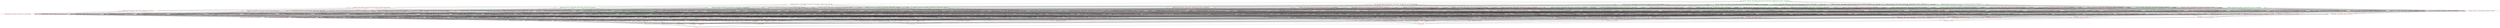 digraph G {
splines="line"
rankdir=BT
"{'ltable_Time', 'ltable_Genre', 'ltable_CopyRight', 'ltable_Artist_Name', 'ltable_Song_Name', 'ltable_Album_Name', 'ltable_Price', 'ltable_Released'}" [shape=box];
"set()" [shape=box];
"set()" [color=red];
"set()" -> "{'ltable_Song_Name'}";
"set()" -> "{'ltable_Artist_Name'}";
"set()" -> "{'ltable_Album_Name'}";
"set()" -> "{'ltable_Genre'}";
"set()" -> "{'ltable_Price'}";
"set()" -> "{'ltable_CopyRight'}";
"set()" -> "{'ltable_Time'}";
"set()" -> "{'ltable_Released'}";
"{'ltable_Song_Name'}" [color=red];
"{'ltable_Song_Name'}" -> "{'ltable_Artist_Name', 'ltable_Song_Name'}";
"{'ltable_Song_Name'}" -> "{'ltable_Album_Name', 'ltable_Song_Name'}";
"{'ltable_Song_Name'}" -> "{'ltable_Genre', 'ltable_Song_Name'}";
"{'ltable_Song_Name'}" -> "{'ltable_Price', 'ltable_Song_Name'}";
"{'ltable_Song_Name'}" -> "{'ltable_CopyRight', 'ltable_Song_Name'}";
"{'ltable_Song_Name'}" -> "{'ltable_Song_Name', 'ltable_Time'}";
"{'ltable_Song_Name'}" -> "{'ltable_Released', 'ltable_Song_Name'}";
"{'ltable_Artist_Name'}" [color=red];
"{'ltable_Artist_Name'}" -> "{'ltable_Artist_Name', 'ltable_Song_Name'}";
"{'ltable_Artist_Name'}" -> "{'ltable_Album_Name', 'ltable_Artist_Name'}";
"{'ltable_Artist_Name'}" -> "{'ltable_Genre', 'ltable_Artist_Name'}";
"{'ltable_Artist_Name'}" -> "{'ltable_Price', 'ltable_Artist_Name'}";
"{'ltable_Artist_Name'}" -> "{'ltable_CopyRight', 'ltable_Artist_Name'}";
"{'ltable_Artist_Name'}" -> "{'ltable_Artist_Name', 'ltable_Time'}";
"{'ltable_Artist_Name'}" -> "{'ltable_Released', 'ltable_Artist_Name'}";
"{'ltable_Album_Name'}" [color=red];
"{'ltable_Album_Name'}" -> "{'ltable_Album_Name', 'ltable_Song_Name'}";
"{'ltable_Album_Name'}" -> "{'ltable_Album_Name', 'ltable_Artist_Name'}";
"{'ltable_Album_Name'}" -> "{'ltable_Album_Name', 'ltable_Genre'}";
"{'ltable_Album_Name'}" -> "{'ltable_Album_Name', 'ltable_Price'}";
"{'ltable_Album_Name'}" -> "{'ltable_Album_Name', 'ltable_CopyRight'}";
"{'ltable_Album_Name'}" -> "{'ltable_Album_Name', 'ltable_Time'}";
"{'ltable_Album_Name'}" -> "{'ltable_Album_Name', 'ltable_Released'}";
"{'ltable_Genre'}" [color=red];
"{'ltable_Genre'}" -> "{'ltable_Genre', 'ltable_Song_Name'}";
"{'ltable_Genre'}" -> "{'ltable_Genre', 'ltable_Artist_Name'}";
"{'ltable_Genre'}" -> "{'ltable_Album_Name', 'ltable_Genre'}";
"{'ltable_Genre'}" -> "{'ltable_Price', 'ltable_Genre'}";
"{'ltable_Genre'}" -> "{'ltable_CopyRight', 'ltable_Genre'}";
"{'ltable_Genre'}" -> "{'ltable_Genre', 'ltable_Time'}";
"{'ltable_Genre'}" -> "{'ltable_Released', 'ltable_Genre'}";
"{'ltable_Price'}" [color=red];
"{'ltable_Price'}" -> "{'ltable_Price', 'ltable_Song_Name'}";
"{'ltable_Price'}" -> "{'ltable_Price', 'ltable_Artist_Name'}";
"{'ltable_Price'}" -> "{'ltable_Album_Name', 'ltable_Price'}";
"{'ltable_Price'}" -> "{'ltable_Price', 'ltable_Genre'}";
"{'ltable_Price'}" -> "{'ltable_CopyRight', 'ltable_Price'}";
"{'ltable_Price'}" -> "{'ltable_Price', 'ltable_Time'}";
"{'ltable_Price'}" -> "{'ltable_Released', 'ltable_Price'}";
"{'ltable_CopyRight'}" [color=red];
"{'ltable_CopyRight'}" -> "{'ltable_CopyRight', 'ltable_Song_Name'}";
"{'ltable_CopyRight'}" -> "{'ltable_CopyRight', 'ltable_Artist_Name'}";
"{'ltable_CopyRight'}" -> "{'ltable_Album_Name', 'ltable_CopyRight'}";
"{'ltable_CopyRight'}" -> "{'ltable_CopyRight', 'ltable_Genre'}";
"{'ltable_CopyRight'}" -> "{'ltable_CopyRight', 'ltable_Price'}";
"{'ltable_CopyRight'}" -> "{'ltable_CopyRight', 'ltable_Time'}";
"{'ltable_CopyRight'}" -> "{'ltable_Released', 'ltable_CopyRight'}";
"{'ltable_Time'}" [color=red];
"{'ltable_Time'}" -> "{'ltable_Song_Name', 'ltable_Time'}";
"{'ltable_Time'}" -> "{'ltable_Artist_Name', 'ltable_Time'}";
"{'ltable_Time'}" -> "{'ltable_Album_Name', 'ltable_Time'}";
"{'ltable_Time'}" -> "{'ltable_Genre', 'ltable_Time'}";
"{'ltable_Time'}" -> "{'ltable_Price', 'ltable_Time'}";
"{'ltable_Time'}" -> "{'ltable_CopyRight', 'ltable_Time'}";
"{'ltable_Time'}" -> "{'ltable_Released', 'ltable_Time'}";
"{'ltable_Released'}" [color=red];
"{'ltable_Released'}" -> "{'ltable_Released', 'ltable_Song_Name'}";
"{'ltable_Released'}" -> "{'ltable_Released', 'ltable_Artist_Name'}";
"{'ltable_Released'}" -> "{'ltable_Album_Name', 'ltable_Released'}";
"{'ltable_Released'}" -> "{'ltable_Released', 'ltable_Genre'}";
"{'ltable_Released'}" -> "{'ltable_Released', 'ltable_Price'}";
"{'ltable_Released'}" -> "{'ltable_Released', 'ltable_CopyRight'}";
"{'ltable_Released'}" -> "{'ltable_Released', 'ltable_Time'}";
"{'ltable_Artist_Name', 'ltable_Song_Name'}" [color=red];
"{'ltable_Artist_Name', 'ltable_Song_Name'}" -> "{'ltable_Album_Name', 'ltable_Artist_Name', 'ltable_Song_Name'}";
"{'ltable_Artist_Name', 'ltable_Song_Name'}" -> "{'ltable_Genre', 'ltable_Artist_Name', 'ltable_Song_Name'}";
"{'ltable_Artist_Name', 'ltable_Song_Name'}" -> "{'ltable_Price', 'ltable_Artist_Name', 'ltable_Song_Name'}";
"{'ltable_Artist_Name', 'ltable_Song_Name'}" -> "{'ltable_CopyRight', 'ltable_Artist_Name', 'ltable_Song_Name'}";
"{'ltable_Artist_Name', 'ltable_Song_Name'}" -> "{'ltable_Artist_Name', 'ltable_Song_Name', 'ltable_Time'}";
"{'ltable_Artist_Name', 'ltable_Song_Name'}" -> "{'ltable_Released', 'ltable_Artist_Name', 'ltable_Song_Name'}";
"{'ltable_Album_Name', 'ltable_Song_Name'}" [color=red];
"{'ltable_Album_Name', 'ltable_Song_Name'}" -> "{'ltable_Album_Name', 'ltable_Artist_Name', 'ltable_Song_Name'}";
"{'ltable_Album_Name', 'ltable_Song_Name'}" -> "{'ltable_Album_Name', 'ltable_Genre', 'ltable_Song_Name'}";
"{'ltable_Album_Name', 'ltable_Song_Name'}" -> "{'ltable_Album_Name', 'ltable_Price', 'ltable_Song_Name'}";
"{'ltable_Album_Name', 'ltable_Song_Name'}" -> "{'ltable_Album_Name', 'ltable_CopyRight', 'ltable_Song_Name'}";
"{'ltable_Album_Name', 'ltable_Song_Name'}" -> "{'ltable_Album_Name', 'ltable_Song_Name', 'ltable_Time'}";
"{'ltable_Album_Name', 'ltable_Song_Name'}" -> "{'ltable_Album_Name', 'ltable_Released', 'ltable_Song_Name'}";
"{'ltable_Genre', 'ltable_Song_Name'}" [color=red];
"{'ltable_Genre', 'ltable_Song_Name'}" -> "{'ltable_Genre', 'ltable_Artist_Name', 'ltable_Song_Name'}";
"{'ltable_Genre', 'ltable_Song_Name'}" -> "{'ltable_Album_Name', 'ltable_Genre', 'ltable_Song_Name'}";
"{'ltable_Genre', 'ltable_Song_Name'}" -> "{'ltable_Price', 'ltable_Genre', 'ltable_Song_Name'}";
"{'ltable_Genre', 'ltable_Song_Name'}" -> "{'ltable_CopyRight', 'ltable_Genre', 'ltable_Song_Name'}";
"{'ltable_Genre', 'ltable_Song_Name'}" -> "{'ltable_Genre', 'ltable_Song_Name', 'ltable_Time'}";
"{'ltable_Genre', 'ltable_Song_Name'}" -> "{'ltable_Released', 'ltable_Genre', 'ltable_Song_Name'}";
"{'ltable_Price', 'ltable_Song_Name'}" [color=red];
"{'ltable_Price', 'ltable_Song_Name'}" -> "{'ltable_Price', 'ltable_Artist_Name', 'ltable_Song_Name'}";
"{'ltable_Price', 'ltable_Song_Name'}" -> "{'ltable_Album_Name', 'ltable_Price', 'ltable_Song_Name'}";
"{'ltable_Price', 'ltable_Song_Name'}" -> "{'ltable_Price', 'ltable_Genre', 'ltable_Song_Name'}";
"{'ltable_Price', 'ltable_Song_Name'}" -> "{'ltable_CopyRight', 'ltable_Price', 'ltable_Song_Name'}";
"{'ltable_Price', 'ltable_Song_Name'}" -> "{'ltable_Price', 'ltable_Song_Name', 'ltable_Time'}";
"{'ltable_Price', 'ltable_Song_Name'}" -> "{'ltable_Released', 'ltable_Price', 'ltable_Song_Name'}";
"{'ltable_CopyRight', 'ltable_Song_Name'}" [color=red];
"{'ltable_CopyRight', 'ltable_Song_Name'}" -> "{'ltable_CopyRight', 'ltable_Artist_Name', 'ltable_Song_Name'}";
"{'ltable_CopyRight', 'ltable_Song_Name'}" -> "{'ltable_Album_Name', 'ltable_CopyRight', 'ltable_Song_Name'}";
"{'ltable_CopyRight', 'ltable_Song_Name'}" -> "{'ltable_CopyRight', 'ltable_Genre', 'ltable_Song_Name'}";
"{'ltable_CopyRight', 'ltable_Song_Name'}" -> "{'ltable_CopyRight', 'ltable_Price', 'ltable_Song_Name'}";
"{'ltable_CopyRight', 'ltable_Song_Name'}" -> "{'ltable_CopyRight', 'ltable_Song_Name', 'ltable_Time'}";
"{'ltable_CopyRight', 'ltable_Song_Name'}" -> "{'ltable_Released', 'ltable_CopyRight', 'ltable_Song_Name'}";
"{'ltable_Song_Name', 'ltable_Time'}" [color=red];
"{'ltable_Song_Name', 'ltable_Time'}" -> "{'ltable_Artist_Name', 'ltable_Song_Name', 'ltable_Time'}";
"{'ltable_Song_Name', 'ltable_Time'}" -> "{'ltable_Album_Name', 'ltable_Song_Name', 'ltable_Time'}";
"{'ltable_Song_Name', 'ltable_Time'}" -> "{'ltable_Genre', 'ltable_Song_Name', 'ltable_Time'}";
"{'ltable_Song_Name', 'ltable_Time'}" -> "{'ltable_Price', 'ltable_Song_Name', 'ltable_Time'}";
"{'ltable_Song_Name', 'ltable_Time'}" -> "{'ltable_CopyRight', 'ltable_Song_Name', 'ltable_Time'}";
"{'ltable_Song_Name', 'ltable_Time'}" -> "{'ltable_Released', 'ltable_Song_Name', 'ltable_Time'}";
"{'ltable_Released', 'ltable_Song_Name'}" [color=red];
"{'ltable_Released', 'ltable_Song_Name'}" -> "{'ltable_Released', 'ltable_Artist_Name', 'ltable_Song_Name'}";
"{'ltable_Released', 'ltable_Song_Name'}" -> "{'ltable_Album_Name', 'ltable_Released', 'ltable_Song_Name'}";
"{'ltable_Released', 'ltable_Song_Name'}" -> "{'ltable_Released', 'ltable_Genre', 'ltable_Song_Name'}";
"{'ltable_Released', 'ltable_Song_Name'}" -> "{'ltable_Released', 'ltable_Price', 'ltable_Song_Name'}";
"{'ltable_Released', 'ltable_Song_Name'}" -> "{'ltable_Released', 'ltable_CopyRight', 'ltable_Song_Name'}";
"{'ltable_Released', 'ltable_Song_Name'}" -> "{'ltable_Released', 'ltable_Song_Name', 'ltable_Time'}";
"{'ltable_Album_Name', 'ltable_Artist_Name'}" [color=red];
"{'ltable_Album_Name', 'ltable_Artist_Name'}" -> "{'ltable_Album_Name', 'ltable_Artist_Name', 'ltable_Song_Name'}";
"{'ltable_Album_Name', 'ltable_Artist_Name'}" -> "{'ltable_Album_Name', 'ltable_Genre', 'ltable_Artist_Name'}";
"{'ltable_Album_Name', 'ltable_Artist_Name'}" -> "{'ltable_Album_Name', 'ltable_Price', 'ltable_Artist_Name'}";
"{'ltable_Album_Name', 'ltable_Artist_Name'}" -> "{'ltable_Album_Name', 'ltable_CopyRight', 'ltable_Artist_Name'}";
"{'ltable_Album_Name', 'ltable_Artist_Name'}" -> "{'ltable_Album_Name', 'ltable_Artist_Name', 'ltable_Time'}";
"{'ltable_Album_Name', 'ltable_Artist_Name'}" -> "{'ltable_Album_Name', 'ltable_Released', 'ltable_Artist_Name'}";
"{'ltable_Genre', 'ltable_Artist_Name'}" [color=red];
"{'ltable_Genre', 'ltable_Artist_Name'}" -> "{'ltable_Genre', 'ltable_Artist_Name', 'ltable_Song_Name'}";
"{'ltable_Genre', 'ltable_Artist_Name'}" -> "{'ltable_Album_Name', 'ltable_Genre', 'ltable_Artist_Name'}";
"{'ltable_Genre', 'ltable_Artist_Name'}" -> "{'ltable_Genre', 'ltable_Price', 'ltable_Artist_Name'}";
"{'ltable_Genre', 'ltable_Artist_Name'}" -> "{'ltable_Genre', 'ltable_CopyRight', 'ltable_Artist_Name'}";
"{'ltable_Genre', 'ltable_Artist_Name'}" -> "{'ltable_Genre', 'ltable_Artist_Name', 'ltable_Time'}";
"{'ltable_Genre', 'ltable_Artist_Name'}" -> "{'ltable_Released', 'ltable_Genre', 'ltable_Artist_Name'}";
"{'ltable_Price', 'ltable_Artist_Name'}" [color=red];
"{'ltable_Price', 'ltable_Artist_Name'}" -> "{'ltable_Price', 'ltable_Artist_Name', 'ltable_Song_Name'}";
"{'ltable_Price', 'ltable_Artist_Name'}" -> "{'ltable_Album_Name', 'ltable_Price', 'ltable_Artist_Name'}";
"{'ltable_Price', 'ltable_Artist_Name'}" -> "{'ltable_Genre', 'ltable_Price', 'ltable_Artist_Name'}";
"{'ltable_Price', 'ltable_Artist_Name'}" -> "{'ltable_CopyRight', 'ltable_Price', 'ltable_Artist_Name'}";
"{'ltable_Price', 'ltable_Artist_Name'}" -> "{'ltable_Price', 'ltable_Artist_Name', 'ltable_Time'}";
"{'ltable_Price', 'ltable_Artist_Name'}" -> "{'ltable_Released', 'ltable_Price', 'ltable_Artist_Name'}";
"{'ltable_CopyRight', 'ltable_Artist_Name'}" [color=red];
"{'ltable_CopyRight', 'ltable_Artist_Name'}" -> "{'ltable_CopyRight', 'ltable_Artist_Name', 'ltable_Song_Name'}";
"{'ltable_CopyRight', 'ltable_Artist_Name'}" -> "{'ltable_Album_Name', 'ltable_CopyRight', 'ltable_Artist_Name'}";
"{'ltable_CopyRight', 'ltable_Artist_Name'}" -> "{'ltable_Genre', 'ltable_CopyRight', 'ltable_Artist_Name'}";
"{'ltable_CopyRight', 'ltable_Artist_Name'}" -> "{'ltable_CopyRight', 'ltable_Price', 'ltable_Artist_Name'}";
"{'ltable_CopyRight', 'ltable_Artist_Name'}" -> "{'ltable_CopyRight', 'ltable_Artist_Name', 'ltable_Time'}";
"{'ltable_CopyRight', 'ltable_Artist_Name'}" -> "{'ltable_Released', 'ltable_CopyRight', 'ltable_Artist_Name'}";
"{'ltable_Artist_Name', 'ltable_Time'}" [color=red];
"{'ltable_Artist_Name', 'ltable_Time'}" -> "{'ltable_Artist_Name', 'ltable_Song_Name', 'ltable_Time'}";
"{'ltable_Artist_Name', 'ltable_Time'}" -> "{'ltable_Album_Name', 'ltable_Artist_Name', 'ltable_Time'}";
"{'ltable_Artist_Name', 'ltable_Time'}" -> "{'ltable_Genre', 'ltable_Artist_Name', 'ltable_Time'}";
"{'ltable_Artist_Name', 'ltable_Time'}" -> "{'ltable_Price', 'ltable_Artist_Name', 'ltable_Time'}";
"{'ltable_Artist_Name', 'ltable_Time'}" -> "{'ltable_CopyRight', 'ltable_Artist_Name', 'ltable_Time'}";
"{'ltable_Artist_Name', 'ltable_Time'}" -> "{'ltable_Released', 'ltable_Artist_Name', 'ltable_Time'}";
"{'ltable_Released', 'ltable_Artist_Name'}" [color=red];
"{'ltable_Released', 'ltable_Artist_Name'}" -> "{'ltable_Released', 'ltable_Artist_Name', 'ltable_Song_Name'}";
"{'ltable_Released', 'ltable_Artist_Name'}" -> "{'ltable_Album_Name', 'ltable_Released', 'ltable_Artist_Name'}";
"{'ltable_Released', 'ltable_Artist_Name'}" -> "{'ltable_Released', 'ltable_Genre', 'ltable_Artist_Name'}";
"{'ltable_Released', 'ltable_Artist_Name'}" -> "{'ltable_Released', 'ltable_Price', 'ltable_Artist_Name'}";
"{'ltable_Released', 'ltable_Artist_Name'}" -> "{'ltable_Released', 'ltable_CopyRight', 'ltable_Artist_Name'}";
"{'ltable_Released', 'ltable_Artist_Name'}" -> "{'ltable_Released', 'ltable_Artist_Name', 'ltable_Time'}";
"{'ltable_Album_Name', 'ltable_Genre'}" [color=red];
"{'ltable_Album_Name', 'ltable_Genre'}" -> "{'ltable_Album_Name', 'ltable_Genre', 'ltable_Song_Name'}";
"{'ltable_Album_Name', 'ltable_Genre'}" -> "{'ltable_Album_Name', 'ltable_Genre', 'ltable_Artist_Name'}";
"{'ltable_Album_Name', 'ltable_Genre'}" -> "{'ltable_Album_Name', 'ltable_Price', 'ltable_Genre'}";
"{'ltable_Album_Name', 'ltable_Genre'}" -> "{'ltable_Album_Name', 'ltable_CopyRight', 'ltable_Genre'}";
"{'ltable_Album_Name', 'ltable_Genre'}" -> "{'ltable_Album_Name', 'ltable_Genre', 'ltable_Time'}";
"{'ltable_Album_Name', 'ltable_Genre'}" -> "{'ltable_Album_Name', 'ltable_Released', 'ltable_Genre'}";
"{'ltable_Album_Name', 'ltable_Price'}" [color=red];
"{'ltable_Album_Name', 'ltable_Price'}" -> "{'ltable_Album_Name', 'ltable_Price', 'ltable_Song_Name'}";
"{'ltable_Album_Name', 'ltable_Price'}" -> "{'ltable_Album_Name', 'ltable_Price', 'ltable_Artist_Name'}";
"{'ltable_Album_Name', 'ltable_Price'}" -> "{'ltable_Album_Name', 'ltable_Price', 'ltable_Genre'}";
"{'ltable_Album_Name', 'ltable_Price'}" -> "{'ltable_Album_Name', 'ltable_CopyRight', 'ltable_Price'}";
"{'ltable_Album_Name', 'ltable_Price'}" -> "{'ltable_Album_Name', 'ltable_Price', 'ltable_Time'}";
"{'ltable_Album_Name', 'ltable_Price'}" -> "{'ltable_Album_Name', 'ltable_Price', 'ltable_Released'}";
"{'ltable_Album_Name', 'ltable_CopyRight'}" [color=red];
"{'ltable_Album_Name', 'ltable_CopyRight'}" -> "{'ltable_Album_Name', 'ltable_CopyRight', 'ltable_Song_Name'}";
"{'ltable_Album_Name', 'ltable_CopyRight'}" -> "{'ltable_Album_Name', 'ltable_CopyRight', 'ltable_Artist_Name'}";
"{'ltable_Album_Name', 'ltable_CopyRight'}" -> "{'ltable_Album_Name', 'ltable_CopyRight', 'ltable_Genre'}";
"{'ltable_Album_Name', 'ltable_CopyRight'}" -> "{'ltable_Album_Name', 'ltable_CopyRight', 'ltable_Price'}";
"{'ltable_Album_Name', 'ltable_CopyRight'}" -> "{'ltable_Album_Name', 'ltable_CopyRight', 'ltable_Time'}";
"{'ltable_Album_Name', 'ltable_CopyRight'}" -> "{'ltable_Album_Name', 'ltable_CopyRight', 'ltable_Released'}";
"{'ltable_Album_Name', 'ltable_Time'}" [color=red];
"{'ltable_Album_Name', 'ltable_Time'}" -> "{'ltable_Album_Name', 'ltable_Song_Name', 'ltable_Time'}";
"{'ltable_Album_Name', 'ltable_Time'}" -> "{'ltable_Album_Name', 'ltable_Artist_Name', 'ltable_Time'}";
"{'ltable_Album_Name', 'ltable_Time'}" -> "{'ltable_Album_Name', 'ltable_Genre', 'ltable_Time'}";
"{'ltable_Album_Name', 'ltable_Time'}" -> "{'ltable_Album_Name', 'ltable_Price', 'ltable_Time'}";
"{'ltable_Album_Name', 'ltable_Time'}" -> "{'ltable_Album_Name', 'ltable_CopyRight', 'ltable_Time'}";
"{'ltable_Album_Name', 'ltable_Time'}" -> "{'ltable_Album_Name', 'ltable_Released', 'ltable_Time'}";
"{'ltable_Album_Name', 'ltable_Released'}" [color=red];
"{'ltable_Album_Name', 'ltable_Released'}" -> "{'ltable_Album_Name', 'ltable_Released', 'ltable_Song_Name'}";
"{'ltable_Album_Name', 'ltable_Released'}" -> "{'ltable_Album_Name', 'ltable_Released', 'ltable_Artist_Name'}";
"{'ltable_Album_Name', 'ltable_Released'}" -> "{'ltable_Album_Name', 'ltable_Released', 'ltable_Genre'}";
"{'ltable_Album_Name', 'ltable_Released'}" -> "{'ltable_Album_Name', 'ltable_Price', 'ltable_Released'}";
"{'ltable_Album_Name', 'ltable_Released'}" -> "{'ltable_Album_Name', 'ltable_CopyRight', 'ltable_Released'}";
"{'ltable_Album_Name', 'ltable_Released'}" -> "{'ltable_Album_Name', 'ltable_Released', 'ltable_Time'}";
"{'ltable_Price', 'ltable_Genre'}" [color=red];
"{'ltable_Price', 'ltable_Genre'}" -> "{'ltable_Price', 'ltable_Genre', 'ltable_Song_Name'}";
"{'ltable_Price', 'ltable_Genre'}" -> "{'ltable_Genre', 'ltable_Price', 'ltable_Artist_Name'}";
"{'ltable_Price', 'ltable_Genre'}" -> "{'ltable_Album_Name', 'ltable_Price', 'ltable_Genre'}";
"{'ltable_Price', 'ltable_Genre'}" -> "{'ltable_CopyRight', 'ltable_Price', 'ltable_Genre'}";
"{'ltable_Price', 'ltable_Genre'}" -> "{'ltable_Price', 'ltable_Genre', 'ltable_Time'}";
"{'ltable_Price', 'ltable_Genre'}" -> "{'ltable_Released', 'ltable_Price', 'ltable_Genre'}";
"{'ltable_CopyRight', 'ltable_Genre'}" [color=red];
"{'ltable_CopyRight', 'ltable_Genre'}" -> "{'ltable_CopyRight', 'ltable_Genre', 'ltable_Song_Name'}";
"{'ltable_CopyRight', 'ltable_Genre'}" -> "{'ltable_Genre', 'ltable_CopyRight', 'ltable_Artist_Name'}";
"{'ltable_CopyRight', 'ltable_Genre'}" -> "{'ltable_Album_Name', 'ltable_CopyRight', 'ltable_Genre'}";
"{'ltable_CopyRight', 'ltable_Genre'}" -> "{'ltable_CopyRight', 'ltable_Price', 'ltable_Genre'}";
"{'ltable_CopyRight', 'ltable_Genre'}" -> "{'ltable_CopyRight', 'ltable_Genre', 'ltable_Time'}";
"{'ltable_CopyRight', 'ltable_Genre'}" -> "{'ltable_Released', 'ltable_CopyRight', 'ltable_Genre'}";
"{'ltable_Genre', 'ltable_Time'}" [color=red];
"{'ltable_Genre', 'ltable_Time'}" -> "{'ltable_Genre', 'ltable_Song_Name', 'ltable_Time'}";
"{'ltable_Genre', 'ltable_Time'}" -> "{'ltable_Genre', 'ltable_Artist_Name', 'ltable_Time'}";
"{'ltable_Genre', 'ltable_Time'}" -> "{'ltable_Album_Name', 'ltable_Genre', 'ltable_Time'}";
"{'ltable_Genre', 'ltable_Time'}" -> "{'ltable_Price', 'ltable_Genre', 'ltable_Time'}";
"{'ltable_Genre', 'ltable_Time'}" -> "{'ltable_CopyRight', 'ltable_Genre', 'ltable_Time'}";
"{'ltable_Genre', 'ltable_Time'}" -> "{'ltable_Released', 'ltable_Genre', 'ltable_Time'}";
"{'ltable_Released', 'ltable_Genre'}" [color=red];
"{'ltable_Released', 'ltable_Genre'}" -> "{'ltable_Released', 'ltable_Genre', 'ltable_Song_Name'}";
"{'ltable_Released', 'ltable_Genre'}" -> "{'ltable_Released', 'ltable_Genre', 'ltable_Artist_Name'}";
"{'ltable_Released', 'ltable_Genre'}" -> "{'ltable_Album_Name', 'ltable_Released', 'ltable_Genre'}";
"{'ltable_Released', 'ltable_Genre'}" -> "{'ltable_Released', 'ltable_Price', 'ltable_Genre'}";
"{'ltable_Released', 'ltable_Genre'}" -> "{'ltable_Released', 'ltable_CopyRight', 'ltable_Genre'}";
"{'ltable_Released', 'ltable_Genre'}" -> "{'ltable_Released', 'ltable_Genre', 'ltable_Time'}";
"{'ltable_CopyRight', 'ltable_Price'}" [color=red];
"{'ltable_CopyRight', 'ltable_Price'}" -> "{'ltable_CopyRight', 'ltable_Price', 'ltable_Song_Name'}";
"{'ltable_CopyRight', 'ltable_Price'}" -> "{'ltable_CopyRight', 'ltable_Price', 'ltable_Artist_Name'}";
"{'ltable_CopyRight', 'ltable_Price'}" -> "{'ltable_Album_Name', 'ltable_CopyRight', 'ltable_Price'}";
"{'ltable_CopyRight', 'ltable_Price'}" -> "{'ltable_CopyRight', 'ltable_Price', 'ltable_Genre'}";
"{'ltable_CopyRight', 'ltable_Price'}" -> "{'ltable_CopyRight', 'ltable_Price', 'ltable_Time'}";
"{'ltable_CopyRight', 'ltable_Price'}" -> "{'ltable_Released', 'ltable_CopyRight', 'ltable_Price'}";
"{'ltable_Price', 'ltable_Time'}" [color=red];
"{'ltable_Price', 'ltable_Time'}" -> "{'ltable_Price', 'ltable_Song_Name', 'ltable_Time'}";
"{'ltable_Price', 'ltable_Time'}" -> "{'ltable_Price', 'ltable_Artist_Name', 'ltable_Time'}";
"{'ltable_Price', 'ltable_Time'}" -> "{'ltable_Album_Name', 'ltable_Price', 'ltable_Time'}";
"{'ltable_Price', 'ltable_Time'}" -> "{'ltable_Price', 'ltable_Genre', 'ltable_Time'}";
"{'ltable_Price', 'ltable_Time'}" -> "{'ltable_CopyRight', 'ltable_Price', 'ltable_Time'}";
"{'ltable_Price', 'ltable_Time'}" -> "{'ltable_Released', 'ltable_Price', 'ltable_Time'}";
"{'ltable_Released', 'ltable_Price'}" [color=red];
"{'ltable_Released', 'ltable_Price'}" -> "{'ltable_Released', 'ltable_Price', 'ltable_Song_Name'}";
"{'ltable_Released', 'ltable_Price'}" -> "{'ltable_Released', 'ltable_Price', 'ltable_Artist_Name'}";
"{'ltable_Released', 'ltable_Price'}" -> "{'ltable_Album_Name', 'ltable_Price', 'ltable_Released'}";
"{'ltable_Released', 'ltable_Price'}" -> "{'ltable_Released', 'ltable_Price', 'ltable_Genre'}";
"{'ltable_Released', 'ltable_Price'}" -> "{'ltable_Released', 'ltable_CopyRight', 'ltable_Price'}";
"{'ltable_Released', 'ltable_Price'}" -> "{'ltable_Released', 'ltable_Price', 'ltable_Time'}";
"{'ltable_CopyRight', 'ltable_Time'}" [color=red];
"{'ltable_CopyRight', 'ltable_Time'}" -> "{'ltable_CopyRight', 'ltable_Song_Name', 'ltable_Time'}";
"{'ltable_CopyRight', 'ltable_Time'}" -> "{'ltable_CopyRight', 'ltable_Artist_Name', 'ltable_Time'}";
"{'ltable_CopyRight', 'ltable_Time'}" -> "{'ltable_Album_Name', 'ltable_CopyRight', 'ltable_Time'}";
"{'ltable_CopyRight', 'ltable_Time'}" -> "{'ltable_CopyRight', 'ltable_Genre', 'ltable_Time'}";
"{'ltable_CopyRight', 'ltable_Time'}" -> "{'ltable_CopyRight', 'ltable_Price', 'ltable_Time'}";
"{'ltable_CopyRight', 'ltable_Time'}" -> "{'ltable_Released', 'ltable_CopyRight', 'ltable_Time'}";
"{'ltable_Released', 'ltable_CopyRight'}" [color=red];
"{'ltable_Released', 'ltable_CopyRight'}" -> "{'ltable_Released', 'ltable_CopyRight', 'ltable_Song_Name'}";
"{'ltable_Released', 'ltable_CopyRight'}" -> "{'ltable_Released', 'ltable_CopyRight', 'ltable_Artist_Name'}";
"{'ltable_Released', 'ltable_CopyRight'}" -> "{'ltable_Album_Name', 'ltable_CopyRight', 'ltable_Released'}";
"{'ltable_Released', 'ltable_CopyRight'}" -> "{'ltable_Released', 'ltable_CopyRight', 'ltable_Genre'}";
"{'ltable_Released', 'ltable_CopyRight'}" -> "{'ltable_Released', 'ltable_CopyRight', 'ltable_Price'}";
"{'ltable_Released', 'ltable_CopyRight'}" -> "{'ltable_Released', 'ltable_CopyRight', 'ltable_Time'}";
"{'ltable_Released', 'ltable_Time'}" [color=red];
"{'ltable_Released', 'ltable_Time'}" -> "{'ltable_Released', 'ltable_Song_Name', 'ltable_Time'}";
"{'ltable_Released', 'ltable_Time'}" -> "{'ltable_Released', 'ltable_Artist_Name', 'ltable_Time'}";
"{'ltable_Released', 'ltable_Time'}" -> "{'ltable_Album_Name', 'ltable_Released', 'ltable_Time'}";
"{'ltable_Released', 'ltable_Time'}" -> "{'ltable_Released', 'ltable_Genre', 'ltable_Time'}";
"{'ltable_Released', 'ltable_Time'}" -> "{'ltable_Released', 'ltable_Price', 'ltable_Time'}";
"{'ltable_Released', 'ltable_Time'}" -> "{'ltable_Released', 'ltable_CopyRight', 'ltable_Time'}";
"{'ltable_Album_Name', 'ltable_Artist_Name', 'ltable_Song_Name'}" [color=red];
"{'ltable_Album_Name', 'ltable_Artist_Name', 'ltable_Song_Name'}" -> "{'ltable_Album_Name', 'ltable_Genre', 'ltable_Artist_Name', 'ltable_Song_Name'}";
"{'ltable_Album_Name', 'ltable_Artist_Name', 'ltable_Song_Name'}" -> "{'ltable_Album_Name', 'ltable_Price', 'ltable_Artist_Name', 'ltable_Song_Name'}";
"{'ltable_Album_Name', 'ltable_Artist_Name', 'ltable_Song_Name'}" -> "{'ltable_Album_Name', 'ltable_CopyRight', 'ltable_Artist_Name', 'ltable_Song_Name'}";
"{'ltable_Album_Name', 'ltable_Artist_Name', 'ltable_Song_Name'}" -> "{'ltable_Album_Name', 'ltable_Artist_Name', 'ltable_Song_Name', 'ltable_Time'}";
"{'ltable_Album_Name', 'ltable_Artist_Name', 'ltable_Song_Name'}" -> "{'ltable_Album_Name', 'ltable_Released', 'ltable_Artist_Name', 'ltable_Song_Name'}";
"{'ltable_Genre', 'ltable_Artist_Name', 'ltable_Song_Name'}" [color=red];
"{'ltable_Genre', 'ltable_Artist_Name', 'ltable_Song_Name'}" -> "{'ltable_Album_Name', 'ltable_Genre', 'ltable_Artist_Name', 'ltable_Song_Name'}";
"{'ltable_Genre', 'ltable_Artist_Name', 'ltable_Song_Name'}" -> "{'ltable_Genre', 'ltable_Price', 'ltable_Artist_Name', 'ltable_Song_Name'}";
"{'ltable_Genre', 'ltable_Artist_Name', 'ltable_Song_Name'}" -> "{'ltable_Genre', 'ltable_CopyRight', 'ltable_Artist_Name', 'ltable_Song_Name'}";
"{'ltable_Genre', 'ltable_Artist_Name', 'ltable_Song_Name'}" -> "{'ltable_Genre', 'ltable_Artist_Name', 'ltable_Song_Name', 'ltable_Time'}";
"{'ltable_Genre', 'ltable_Artist_Name', 'ltable_Song_Name'}" -> "{'ltable_Released', 'ltable_Genre', 'ltable_Artist_Name', 'ltable_Song_Name'}";
"{'ltable_Price', 'ltable_Artist_Name', 'ltable_Song_Name'}" [color=red];
"{'ltable_Price', 'ltable_Artist_Name', 'ltable_Song_Name'}" -> "{'ltable_Album_Name', 'ltable_Price', 'ltable_Artist_Name', 'ltable_Song_Name'}";
"{'ltable_Price', 'ltable_Artist_Name', 'ltable_Song_Name'}" -> "{'ltable_Genre', 'ltable_Price', 'ltable_Artist_Name', 'ltable_Song_Name'}";
"{'ltable_Price', 'ltable_Artist_Name', 'ltable_Song_Name'}" -> "{'ltable_CopyRight', 'ltable_Price', 'ltable_Artist_Name', 'ltable_Song_Name'}";
"{'ltable_Price', 'ltable_Artist_Name', 'ltable_Song_Name'}" -> "{'ltable_Price', 'ltable_Artist_Name', 'ltable_Song_Name', 'ltable_Time'}";
"{'ltable_Price', 'ltable_Artist_Name', 'ltable_Song_Name'}" -> "{'ltable_Released', 'ltable_Price', 'ltable_Artist_Name', 'ltable_Song_Name'}";
"{'ltable_CopyRight', 'ltable_Artist_Name', 'ltable_Song_Name'}" [color=red];
"{'ltable_CopyRight', 'ltable_Artist_Name', 'ltable_Song_Name'}" -> "{'ltable_Album_Name', 'ltable_CopyRight', 'ltable_Artist_Name', 'ltable_Song_Name'}";
"{'ltable_CopyRight', 'ltable_Artist_Name', 'ltable_Song_Name'}" -> "{'ltable_Genre', 'ltable_CopyRight', 'ltable_Artist_Name', 'ltable_Song_Name'}";
"{'ltable_CopyRight', 'ltable_Artist_Name', 'ltable_Song_Name'}" -> "{'ltable_CopyRight', 'ltable_Price', 'ltable_Artist_Name', 'ltable_Song_Name'}";
"{'ltable_CopyRight', 'ltable_Artist_Name', 'ltable_Song_Name'}" -> "{'ltable_CopyRight', 'ltable_Artist_Name', 'ltable_Song_Name', 'ltable_Time'}";
"{'ltable_CopyRight', 'ltable_Artist_Name', 'ltable_Song_Name'}" -> "{'ltable_Released', 'ltable_CopyRight', 'ltable_Artist_Name', 'ltable_Song_Name'}";
"{'ltable_Artist_Name', 'ltable_Song_Name', 'ltable_Time'}" [color=red];
"{'ltable_Artist_Name', 'ltable_Song_Name', 'ltable_Time'}" -> "{'ltable_Album_Name', 'ltable_Artist_Name', 'ltable_Song_Name', 'ltable_Time'}";
"{'ltable_Artist_Name', 'ltable_Song_Name', 'ltable_Time'}" -> "{'ltable_Genre', 'ltable_Artist_Name', 'ltable_Song_Name', 'ltable_Time'}";
"{'ltable_Artist_Name', 'ltable_Song_Name', 'ltable_Time'}" -> "{'ltable_Price', 'ltable_Artist_Name', 'ltable_Song_Name', 'ltable_Time'}";
"{'ltable_Artist_Name', 'ltable_Song_Name', 'ltable_Time'}" -> "{'ltable_CopyRight', 'ltable_Artist_Name', 'ltable_Song_Name', 'ltable_Time'}";
"{'ltable_Artist_Name', 'ltable_Song_Name', 'ltable_Time'}" -> "{'ltable_Released', 'ltable_Artist_Name', 'ltable_Song_Name', 'ltable_Time'}";
"{'ltable_Released', 'ltable_Artist_Name', 'ltable_Song_Name'}" [color=red];
"{'ltable_Released', 'ltable_Artist_Name', 'ltable_Song_Name'}" -> "{'ltable_Album_Name', 'ltable_Released', 'ltable_Artist_Name', 'ltable_Song_Name'}";
"{'ltable_Released', 'ltable_Artist_Name', 'ltable_Song_Name'}" -> "{'ltable_Released', 'ltable_Genre', 'ltable_Artist_Name', 'ltable_Song_Name'}";
"{'ltable_Released', 'ltable_Artist_Name', 'ltable_Song_Name'}" -> "{'ltable_Released', 'ltable_Price', 'ltable_Artist_Name', 'ltable_Song_Name'}";
"{'ltable_Released', 'ltable_Artist_Name', 'ltable_Song_Name'}" -> "{'ltable_Released', 'ltable_CopyRight', 'ltable_Artist_Name', 'ltable_Song_Name'}";
"{'ltable_Released', 'ltable_Artist_Name', 'ltable_Song_Name'}" -> "{'ltable_Released', 'ltable_Artist_Name', 'ltable_Song_Name', 'ltable_Time'}";
"{'ltable_Album_Name', 'ltable_Genre', 'ltable_Song_Name'}" [color=red];
"{'ltable_Album_Name', 'ltable_Genre', 'ltable_Song_Name'}" -> "{'ltable_Album_Name', 'ltable_Genre', 'ltable_Artist_Name', 'ltable_Song_Name'}";
"{'ltable_Album_Name', 'ltable_Genre', 'ltable_Song_Name'}" -> "{'ltable_Album_Name', 'ltable_Price', 'ltable_Genre', 'ltable_Song_Name'}";
"{'ltable_Album_Name', 'ltable_Genre', 'ltable_Song_Name'}" -> "{'ltable_Album_Name', 'ltable_CopyRight', 'ltable_Genre', 'ltable_Song_Name'}";
"{'ltable_Album_Name', 'ltable_Genre', 'ltable_Song_Name'}" -> "{'ltable_Album_Name', 'ltable_Genre', 'ltable_Song_Name', 'ltable_Time'}";
"{'ltable_Album_Name', 'ltable_Genre', 'ltable_Song_Name'}" -> "{'ltable_Album_Name', 'ltable_Released', 'ltable_Genre', 'ltable_Song_Name'}";
"{'ltable_Album_Name', 'ltable_Price', 'ltable_Song_Name'}" [color=red];
"{'ltable_Album_Name', 'ltable_Price', 'ltable_Song_Name'}" -> "{'ltable_Album_Name', 'ltable_Price', 'ltable_Artist_Name', 'ltable_Song_Name'}";
"{'ltable_Album_Name', 'ltable_Price', 'ltable_Song_Name'}" -> "{'ltable_Album_Name', 'ltable_Price', 'ltable_Genre', 'ltable_Song_Name'}";
"{'ltable_Album_Name', 'ltable_Price', 'ltable_Song_Name'}" -> "{'ltable_Album_Name', 'ltable_CopyRight', 'ltable_Price', 'ltable_Song_Name'}";
"{'ltable_Album_Name', 'ltable_Price', 'ltable_Song_Name'}" -> "{'ltable_Album_Name', 'ltable_Price', 'ltable_Song_Name', 'ltable_Time'}";
"{'ltable_Album_Name', 'ltable_Price', 'ltable_Song_Name'}" -> "{'ltable_Album_Name', 'ltable_Price', 'ltable_Released', 'ltable_Song_Name'}";
"{'ltable_Album_Name', 'ltable_CopyRight', 'ltable_Song_Name'}" [color=red];
"{'ltable_Album_Name', 'ltable_CopyRight', 'ltable_Song_Name'}" -> "{'ltable_Album_Name', 'ltable_CopyRight', 'ltable_Artist_Name', 'ltable_Song_Name'}";
"{'ltable_Album_Name', 'ltable_CopyRight', 'ltable_Song_Name'}" -> "{'ltable_Album_Name', 'ltable_CopyRight', 'ltable_Genre', 'ltable_Song_Name'}";
"{'ltable_Album_Name', 'ltable_CopyRight', 'ltable_Song_Name'}" -> "{'ltable_Album_Name', 'ltable_CopyRight', 'ltable_Price', 'ltable_Song_Name'}";
"{'ltable_Album_Name', 'ltable_CopyRight', 'ltable_Song_Name'}" -> "{'ltable_Album_Name', 'ltable_CopyRight', 'ltable_Song_Name', 'ltable_Time'}";
"{'ltable_Album_Name', 'ltable_CopyRight', 'ltable_Song_Name'}" -> "{'ltable_Album_Name', 'ltable_CopyRight', 'ltable_Released', 'ltable_Song_Name'}";
"{'ltable_Album_Name', 'ltable_Song_Name', 'ltable_Time'}" [color=green];
"{'ltable_Album_Name', 'ltable_Song_Name', 'ltable_Time'}" -> "{'ltable_Album_Name', 'ltable_Artist_Name', 'ltable_Song_Name', 'ltable_Time'}";
"{'ltable_Album_Name', 'ltable_Song_Name', 'ltable_Time'}" -> "{'ltable_Album_Name', 'ltable_Genre', 'ltable_Song_Name', 'ltable_Time'}";
"{'ltable_Album_Name', 'ltable_Song_Name', 'ltable_Time'}" -> "{'ltable_Album_Name', 'ltable_Price', 'ltable_Song_Name', 'ltable_Time'}";
"{'ltable_Album_Name', 'ltable_Song_Name', 'ltable_Time'}" -> "{'ltable_Album_Name', 'ltable_CopyRight', 'ltable_Song_Name', 'ltable_Time'}";
"{'ltable_Album_Name', 'ltable_Song_Name', 'ltable_Time'}" -> "{'ltable_Album_Name', 'ltable_Released', 'ltable_Song_Name', 'ltable_Time'}";
"{'ltable_Album_Name', 'ltable_Released', 'ltable_Song_Name'}" [color=red];
"{'ltable_Album_Name', 'ltable_Released', 'ltable_Song_Name'}" -> "{'ltable_Album_Name', 'ltable_Released', 'ltable_Artist_Name', 'ltable_Song_Name'}";
"{'ltable_Album_Name', 'ltable_Released', 'ltable_Song_Name'}" -> "{'ltable_Album_Name', 'ltable_Released', 'ltable_Genre', 'ltable_Song_Name'}";
"{'ltable_Album_Name', 'ltable_Released', 'ltable_Song_Name'}" -> "{'ltable_Album_Name', 'ltable_Price', 'ltable_Released', 'ltable_Song_Name'}";
"{'ltable_Album_Name', 'ltable_Released', 'ltable_Song_Name'}" -> "{'ltable_Album_Name', 'ltable_CopyRight', 'ltable_Released', 'ltable_Song_Name'}";
"{'ltable_Album_Name', 'ltable_Released', 'ltable_Song_Name'}" -> "{'ltable_Album_Name', 'ltable_Released', 'ltable_Song_Name', 'ltable_Time'}";
"{'ltable_Price', 'ltable_Genre', 'ltable_Song_Name'}" [color=red];
"{'ltable_Price', 'ltable_Genre', 'ltable_Song_Name'}" -> "{'ltable_Genre', 'ltable_Price', 'ltable_Artist_Name', 'ltable_Song_Name'}";
"{'ltable_Price', 'ltable_Genre', 'ltable_Song_Name'}" -> "{'ltable_Album_Name', 'ltable_Price', 'ltable_Genre', 'ltable_Song_Name'}";
"{'ltable_Price', 'ltable_Genre', 'ltable_Song_Name'}" -> "{'ltable_CopyRight', 'ltable_Price', 'ltable_Genre', 'ltable_Song_Name'}";
"{'ltable_Price', 'ltable_Genre', 'ltable_Song_Name'}" -> "{'ltable_Price', 'ltable_Genre', 'ltable_Song_Name', 'ltable_Time'}";
"{'ltable_Price', 'ltable_Genre', 'ltable_Song_Name'}" -> "{'ltable_Released', 'ltable_Price', 'ltable_Genre', 'ltable_Song_Name'}";
"{'ltable_CopyRight', 'ltable_Genre', 'ltable_Song_Name'}" [color=red];
"{'ltable_CopyRight', 'ltable_Genre', 'ltable_Song_Name'}" -> "{'ltable_Genre', 'ltable_CopyRight', 'ltable_Artist_Name', 'ltable_Song_Name'}";
"{'ltable_CopyRight', 'ltable_Genre', 'ltable_Song_Name'}" -> "{'ltable_Album_Name', 'ltable_CopyRight', 'ltable_Genre', 'ltable_Song_Name'}";
"{'ltable_CopyRight', 'ltable_Genre', 'ltable_Song_Name'}" -> "{'ltable_CopyRight', 'ltable_Price', 'ltable_Genre', 'ltable_Song_Name'}";
"{'ltable_CopyRight', 'ltable_Genre', 'ltable_Song_Name'}" -> "{'ltable_CopyRight', 'ltable_Genre', 'ltable_Song_Name', 'ltable_Time'}";
"{'ltable_CopyRight', 'ltable_Genre', 'ltable_Song_Name'}" -> "{'ltable_Released', 'ltable_CopyRight', 'ltable_Genre', 'ltable_Song_Name'}";
"{'ltable_Genre', 'ltable_Song_Name', 'ltable_Time'}" [color=red];
"{'ltable_Genre', 'ltable_Song_Name', 'ltable_Time'}" -> "{'ltable_Genre', 'ltable_Artist_Name', 'ltable_Song_Name', 'ltable_Time'}";
"{'ltable_Genre', 'ltable_Song_Name', 'ltable_Time'}" -> "{'ltable_Album_Name', 'ltable_Genre', 'ltable_Song_Name', 'ltable_Time'}";
"{'ltable_Genre', 'ltable_Song_Name', 'ltable_Time'}" -> "{'ltable_Price', 'ltable_Genre', 'ltable_Song_Name', 'ltable_Time'}";
"{'ltable_Genre', 'ltable_Song_Name', 'ltable_Time'}" -> "{'ltable_CopyRight', 'ltable_Genre', 'ltable_Song_Name', 'ltable_Time'}";
"{'ltable_Genre', 'ltable_Song_Name', 'ltable_Time'}" -> "{'ltable_Released', 'ltable_Genre', 'ltable_Song_Name', 'ltable_Time'}";
"{'ltable_Released', 'ltable_Genre', 'ltable_Song_Name'}" [color=red];
"{'ltable_Released', 'ltable_Genre', 'ltable_Song_Name'}" -> "{'ltable_Released', 'ltable_Genre', 'ltable_Artist_Name', 'ltable_Song_Name'}";
"{'ltable_Released', 'ltable_Genre', 'ltable_Song_Name'}" -> "{'ltable_Album_Name', 'ltable_Released', 'ltable_Genre', 'ltable_Song_Name'}";
"{'ltable_Released', 'ltable_Genre', 'ltable_Song_Name'}" -> "{'ltable_Released', 'ltable_Price', 'ltable_Genre', 'ltable_Song_Name'}";
"{'ltable_Released', 'ltable_Genre', 'ltable_Song_Name'}" -> "{'ltable_Released', 'ltable_CopyRight', 'ltable_Genre', 'ltable_Song_Name'}";
"{'ltable_Released', 'ltable_Genre', 'ltable_Song_Name'}" -> "{'ltable_Released', 'ltable_Genre', 'ltable_Song_Name', 'ltable_Time'}";
"{'ltable_CopyRight', 'ltable_Price', 'ltable_Song_Name'}" [color=red];
"{'ltable_CopyRight', 'ltable_Price', 'ltable_Song_Name'}" -> "{'ltable_CopyRight', 'ltable_Price', 'ltable_Artist_Name', 'ltable_Song_Name'}";
"{'ltable_CopyRight', 'ltable_Price', 'ltable_Song_Name'}" -> "{'ltable_Album_Name', 'ltable_CopyRight', 'ltable_Price', 'ltable_Song_Name'}";
"{'ltable_CopyRight', 'ltable_Price', 'ltable_Song_Name'}" -> "{'ltable_CopyRight', 'ltable_Price', 'ltable_Genre', 'ltable_Song_Name'}";
"{'ltable_CopyRight', 'ltable_Price', 'ltable_Song_Name'}" -> "{'ltable_CopyRight', 'ltable_Price', 'ltable_Song_Name', 'ltable_Time'}";
"{'ltable_CopyRight', 'ltable_Price', 'ltable_Song_Name'}" -> "{'ltable_Released', 'ltable_CopyRight', 'ltable_Price', 'ltable_Song_Name'}";
"{'ltable_Price', 'ltable_Song_Name', 'ltable_Time'}" [color=red];
"{'ltable_Price', 'ltable_Song_Name', 'ltable_Time'}" -> "{'ltable_Price', 'ltable_Artist_Name', 'ltable_Song_Name', 'ltable_Time'}";
"{'ltable_Price', 'ltable_Song_Name', 'ltable_Time'}" -> "{'ltable_Album_Name', 'ltable_Price', 'ltable_Song_Name', 'ltable_Time'}";
"{'ltable_Price', 'ltable_Song_Name', 'ltable_Time'}" -> "{'ltable_Price', 'ltable_Genre', 'ltable_Song_Name', 'ltable_Time'}";
"{'ltable_Price', 'ltable_Song_Name', 'ltable_Time'}" -> "{'ltable_CopyRight', 'ltable_Price', 'ltable_Song_Name', 'ltable_Time'}";
"{'ltable_Price', 'ltable_Song_Name', 'ltable_Time'}" -> "{'ltable_Released', 'ltable_Price', 'ltable_Song_Name', 'ltable_Time'}";
"{'ltable_Released', 'ltable_Price', 'ltable_Song_Name'}" [color=red];
"{'ltable_Released', 'ltable_Price', 'ltable_Song_Name'}" -> "{'ltable_Released', 'ltable_Price', 'ltable_Artist_Name', 'ltable_Song_Name'}";
"{'ltable_Released', 'ltable_Price', 'ltable_Song_Name'}" -> "{'ltable_Album_Name', 'ltable_Price', 'ltable_Released', 'ltable_Song_Name'}";
"{'ltable_Released', 'ltable_Price', 'ltable_Song_Name'}" -> "{'ltable_Released', 'ltable_Price', 'ltable_Genre', 'ltable_Song_Name'}";
"{'ltable_Released', 'ltable_Price', 'ltable_Song_Name'}" -> "{'ltable_Released', 'ltable_CopyRight', 'ltable_Price', 'ltable_Song_Name'}";
"{'ltable_Released', 'ltable_Price', 'ltable_Song_Name'}" -> "{'ltable_Released', 'ltable_Price', 'ltable_Song_Name', 'ltable_Time'}";
"{'ltable_CopyRight', 'ltable_Song_Name', 'ltable_Time'}" [color=red];
"{'ltable_CopyRight', 'ltable_Song_Name', 'ltable_Time'}" -> "{'ltable_CopyRight', 'ltable_Artist_Name', 'ltable_Song_Name', 'ltable_Time'}";
"{'ltable_CopyRight', 'ltable_Song_Name', 'ltable_Time'}" -> "{'ltable_Album_Name', 'ltable_CopyRight', 'ltable_Song_Name', 'ltable_Time'}";
"{'ltable_CopyRight', 'ltable_Song_Name', 'ltable_Time'}" -> "{'ltable_CopyRight', 'ltable_Genre', 'ltable_Song_Name', 'ltable_Time'}";
"{'ltable_CopyRight', 'ltable_Song_Name', 'ltable_Time'}" -> "{'ltable_CopyRight', 'ltable_Price', 'ltable_Song_Name', 'ltable_Time'}";
"{'ltable_CopyRight', 'ltable_Song_Name', 'ltable_Time'}" -> "{'ltable_Released', 'ltable_CopyRight', 'ltable_Song_Name', 'ltable_Time'}";
"{'ltable_Released', 'ltable_CopyRight', 'ltable_Song_Name'}" [color=red];
"{'ltable_Released', 'ltable_CopyRight', 'ltable_Song_Name'}" -> "{'ltable_Released', 'ltable_CopyRight', 'ltable_Artist_Name', 'ltable_Song_Name'}";
"{'ltable_Released', 'ltable_CopyRight', 'ltable_Song_Name'}" -> "{'ltable_Album_Name', 'ltable_CopyRight', 'ltable_Released', 'ltable_Song_Name'}";
"{'ltable_Released', 'ltable_CopyRight', 'ltable_Song_Name'}" -> "{'ltable_Released', 'ltable_CopyRight', 'ltable_Genre', 'ltable_Song_Name'}";
"{'ltable_Released', 'ltable_CopyRight', 'ltable_Song_Name'}" -> "{'ltable_Released', 'ltable_CopyRight', 'ltable_Price', 'ltable_Song_Name'}";
"{'ltable_Released', 'ltable_CopyRight', 'ltable_Song_Name'}" -> "{'ltable_Released', 'ltable_CopyRight', 'ltable_Song_Name', 'ltable_Time'}";
"{'ltable_Released', 'ltable_Song_Name', 'ltable_Time'}" [color=red];
"{'ltable_Released', 'ltable_Song_Name', 'ltable_Time'}" -> "{'ltable_Released', 'ltable_Artist_Name', 'ltable_Song_Name', 'ltable_Time'}";
"{'ltable_Released', 'ltable_Song_Name', 'ltable_Time'}" -> "{'ltable_Album_Name', 'ltable_Released', 'ltable_Song_Name', 'ltable_Time'}";
"{'ltable_Released', 'ltable_Song_Name', 'ltable_Time'}" -> "{'ltable_Released', 'ltable_Genre', 'ltable_Song_Name', 'ltable_Time'}";
"{'ltable_Released', 'ltable_Song_Name', 'ltable_Time'}" -> "{'ltable_Released', 'ltable_Price', 'ltable_Song_Name', 'ltable_Time'}";
"{'ltable_Released', 'ltable_Song_Name', 'ltable_Time'}" -> "{'ltable_Released', 'ltable_CopyRight', 'ltable_Song_Name', 'ltable_Time'}";
"{'ltable_Album_Name', 'ltable_Genre', 'ltable_Artist_Name'}" [color=red];
"{'ltable_Album_Name', 'ltable_Genre', 'ltable_Artist_Name'}" -> "{'ltable_Album_Name', 'ltable_Genre', 'ltable_Artist_Name', 'ltable_Song_Name'}";
"{'ltable_Album_Name', 'ltable_Genre', 'ltable_Artist_Name'}" -> "{'ltable_Album_Name', 'ltable_Genre', 'ltable_Price', 'ltable_Artist_Name'}";
"{'ltable_Album_Name', 'ltable_Genre', 'ltable_Artist_Name'}" -> "{'ltable_Album_Name', 'ltable_Genre', 'ltable_CopyRight', 'ltable_Artist_Name'}";
"{'ltable_Album_Name', 'ltable_Genre', 'ltable_Artist_Name'}" -> "{'ltable_Album_Name', 'ltable_Genre', 'ltable_Artist_Name', 'ltable_Time'}";
"{'ltable_Album_Name', 'ltable_Genre', 'ltable_Artist_Name'}" -> "{'ltable_Album_Name', 'ltable_Released', 'ltable_Genre', 'ltable_Artist_Name'}";
"{'ltable_Album_Name', 'ltable_Price', 'ltable_Artist_Name'}" [color=red];
"{'ltable_Album_Name', 'ltable_Price', 'ltable_Artist_Name'}" -> "{'ltable_Album_Name', 'ltable_Price', 'ltable_Artist_Name', 'ltable_Song_Name'}";
"{'ltable_Album_Name', 'ltable_Price', 'ltable_Artist_Name'}" -> "{'ltable_Album_Name', 'ltable_Genre', 'ltable_Price', 'ltable_Artist_Name'}";
"{'ltable_Album_Name', 'ltable_Price', 'ltable_Artist_Name'}" -> "{'ltable_Album_Name', 'ltable_CopyRight', 'ltable_Price', 'ltable_Artist_Name'}";
"{'ltable_Album_Name', 'ltable_Price', 'ltable_Artist_Name'}" -> "{'ltable_Album_Name', 'ltable_Price', 'ltable_Artist_Name', 'ltable_Time'}";
"{'ltable_Album_Name', 'ltable_Price', 'ltable_Artist_Name'}" -> "{'ltable_Album_Name', 'ltable_Released', 'ltable_Price', 'ltable_Artist_Name'}";
"{'ltable_Album_Name', 'ltable_CopyRight', 'ltable_Artist_Name'}" [color=red];
"{'ltable_Album_Name', 'ltable_CopyRight', 'ltable_Artist_Name'}" -> "{'ltable_Album_Name', 'ltable_CopyRight', 'ltable_Artist_Name', 'ltable_Song_Name'}";
"{'ltable_Album_Name', 'ltable_CopyRight', 'ltable_Artist_Name'}" -> "{'ltable_Album_Name', 'ltable_Genre', 'ltable_CopyRight', 'ltable_Artist_Name'}";
"{'ltable_Album_Name', 'ltable_CopyRight', 'ltable_Artist_Name'}" -> "{'ltable_Album_Name', 'ltable_CopyRight', 'ltable_Price', 'ltable_Artist_Name'}";
"{'ltable_Album_Name', 'ltable_CopyRight', 'ltable_Artist_Name'}" -> "{'ltable_Album_Name', 'ltable_CopyRight', 'ltable_Artist_Name', 'ltable_Time'}";
"{'ltable_Album_Name', 'ltable_CopyRight', 'ltable_Artist_Name'}" -> "{'ltable_Album_Name', 'ltable_Released', 'ltable_CopyRight', 'ltable_Artist_Name'}";
"{'ltable_Album_Name', 'ltable_Artist_Name', 'ltable_Time'}" [color=red];
"{'ltable_Album_Name', 'ltable_Artist_Name', 'ltable_Time'}" -> "{'ltable_Album_Name', 'ltable_Artist_Name', 'ltable_Song_Name', 'ltable_Time'}";
"{'ltable_Album_Name', 'ltable_Artist_Name', 'ltable_Time'}" -> "{'ltable_Album_Name', 'ltable_Genre', 'ltable_Artist_Name', 'ltable_Time'}";
"{'ltable_Album_Name', 'ltable_Artist_Name', 'ltable_Time'}" -> "{'ltable_Album_Name', 'ltable_Price', 'ltable_Artist_Name', 'ltable_Time'}";
"{'ltable_Album_Name', 'ltable_Artist_Name', 'ltable_Time'}" -> "{'ltable_Album_Name', 'ltable_CopyRight', 'ltable_Artist_Name', 'ltable_Time'}";
"{'ltable_Album_Name', 'ltable_Artist_Name', 'ltable_Time'}" -> "{'ltable_Album_Name', 'ltable_Released', 'ltable_Artist_Name', 'ltable_Time'}";
"{'ltable_Album_Name', 'ltable_Released', 'ltable_Artist_Name'}" [color=red];
"{'ltable_Album_Name', 'ltable_Released', 'ltable_Artist_Name'}" -> "{'ltable_Album_Name', 'ltable_Released', 'ltable_Artist_Name', 'ltable_Song_Name'}";
"{'ltable_Album_Name', 'ltable_Released', 'ltable_Artist_Name'}" -> "{'ltable_Album_Name', 'ltable_Released', 'ltable_Genre', 'ltable_Artist_Name'}";
"{'ltable_Album_Name', 'ltable_Released', 'ltable_Artist_Name'}" -> "{'ltable_Album_Name', 'ltable_Released', 'ltable_Price', 'ltable_Artist_Name'}";
"{'ltable_Album_Name', 'ltable_Released', 'ltable_Artist_Name'}" -> "{'ltable_Album_Name', 'ltable_Released', 'ltable_CopyRight', 'ltable_Artist_Name'}";
"{'ltable_Album_Name', 'ltable_Released', 'ltable_Artist_Name'}" -> "{'ltable_Album_Name', 'ltable_Released', 'ltable_Artist_Name', 'ltable_Time'}";
"{'ltable_Genre', 'ltable_Price', 'ltable_Artist_Name'}" [color=red];
"{'ltable_Genre', 'ltable_Price', 'ltable_Artist_Name'}" -> "{'ltable_Genre', 'ltable_Price', 'ltable_Artist_Name', 'ltable_Song_Name'}";
"{'ltable_Genre', 'ltable_Price', 'ltable_Artist_Name'}" -> "{'ltable_Album_Name', 'ltable_Genre', 'ltable_Price', 'ltable_Artist_Name'}";
"{'ltable_Genre', 'ltable_Price', 'ltable_Artist_Name'}" -> "{'ltable_Genre', 'ltable_Price', 'ltable_Artist_Name', 'ltable_CopyRight'}";
"{'ltable_Genre', 'ltable_Price', 'ltable_Artist_Name'}" -> "{'ltable_Genre', 'ltable_Price', 'ltable_Artist_Name', 'ltable_Time'}";
"{'ltable_Genre', 'ltable_Price', 'ltable_Artist_Name'}" -> "{'ltable_Released', 'ltable_Genre', 'ltable_Price', 'ltable_Artist_Name'}";
"{'ltable_Genre', 'ltable_CopyRight', 'ltable_Artist_Name'}" [color=red];
"{'ltable_Genre', 'ltable_CopyRight', 'ltable_Artist_Name'}" -> "{'ltable_Genre', 'ltable_CopyRight', 'ltable_Artist_Name', 'ltable_Song_Name'}";
"{'ltable_Genre', 'ltable_CopyRight', 'ltable_Artist_Name'}" -> "{'ltable_Album_Name', 'ltable_Genre', 'ltable_CopyRight', 'ltable_Artist_Name'}";
"{'ltable_Genre', 'ltable_CopyRight', 'ltable_Artist_Name'}" -> "{'ltable_Genre', 'ltable_Price', 'ltable_Artist_Name', 'ltable_CopyRight'}";
"{'ltable_Genre', 'ltable_CopyRight', 'ltable_Artist_Name'}" -> "{'ltable_Genre', 'ltable_CopyRight', 'ltable_Artist_Name', 'ltable_Time'}";
"{'ltable_Genre', 'ltable_CopyRight', 'ltable_Artist_Name'}" -> "{'ltable_Released', 'ltable_Genre', 'ltable_CopyRight', 'ltable_Artist_Name'}";
"{'ltable_Genre', 'ltable_Artist_Name', 'ltable_Time'}" [color=red];
"{'ltable_Genre', 'ltable_Artist_Name', 'ltable_Time'}" -> "{'ltable_Genre', 'ltable_Artist_Name', 'ltable_Song_Name', 'ltable_Time'}";
"{'ltable_Genre', 'ltable_Artist_Name', 'ltable_Time'}" -> "{'ltable_Album_Name', 'ltable_Genre', 'ltable_Artist_Name', 'ltable_Time'}";
"{'ltable_Genre', 'ltable_Artist_Name', 'ltable_Time'}" -> "{'ltable_Genre', 'ltable_Price', 'ltable_Artist_Name', 'ltable_Time'}";
"{'ltable_Genre', 'ltable_Artist_Name', 'ltable_Time'}" -> "{'ltable_Genre', 'ltable_CopyRight', 'ltable_Artist_Name', 'ltable_Time'}";
"{'ltable_Genre', 'ltable_Artist_Name', 'ltable_Time'}" -> "{'ltable_Released', 'ltable_Genre', 'ltable_Artist_Name', 'ltable_Time'}";
"{'ltable_Released', 'ltable_Genre', 'ltable_Artist_Name'}" [color=red];
"{'ltable_Released', 'ltable_Genre', 'ltable_Artist_Name'}" -> "{'ltable_Released', 'ltable_Genre', 'ltable_Artist_Name', 'ltable_Song_Name'}";
"{'ltable_Released', 'ltable_Genre', 'ltable_Artist_Name'}" -> "{'ltable_Album_Name', 'ltable_Released', 'ltable_Genre', 'ltable_Artist_Name'}";
"{'ltable_Released', 'ltable_Genre', 'ltable_Artist_Name'}" -> "{'ltable_Released', 'ltable_Genre', 'ltable_Price', 'ltable_Artist_Name'}";
"{'ltable_Released', 'ltable_Genre', 'ltable_Artist_Name'}" -> "{'ltable_Released', 'ltable_Genre', 'ltable_CopyRight', 'ltable_Artist_Name'}";
"{'ltable_Released', 'ltable_Genre', 'ltable_Artist_Name'}" -> "{'ltable_Released', 'ltable_Genre', 'ltable_Artist_Name', 'ltable_Time'}";
"{'ltable_CopyRight', 'ltable_Price', 'ltable_Artist_Name'}" [color=red];
"{'ltable_CopyRight', 'ltable_Price', 'ltable_Artist_Name'}" -> "{'ltable_CopyRight', 'ltable_Price', 'ltable_Artist_Name', 'ltable_Song_Name'}";
"{'ltable_CopyRight', 'ltable_Price', 'ltable_Artist_Name'}" -> "{'ltable_Album_Name', 'ltable_CopyRight', 'ltable_Price', 'ltable_Artist_Name'}";
"{'ltable_CopyRight', 'ltable_Price', 'ltable_Artist_Name'}" -> "{'ltable_Genre', 'ltable_Price', 'ltable_Artist_Name', 'ltable_CopyRight'}";
"{'ltable_CopyRight', 'ltable_Price', 'ltable_Artist_Name'}" -> "{'ltable_CopyRight', 'ltable_Price', 'ltable_Artist_Name', 'ltable_Time'}";
"{'ltable_CopyRight', 'ltable_Price', 'ltable_Artist_Name'}" -> "{'ltable_Released', 'ltable_CopyRight', 'ltable_Price', 'ltable_Artist_Name'}";
"{'ltable_Price', 'ltable_Artist_Name', 'ltable_Time'}" [color=red];
"{'ltable_Price', 'ltable_Artist_Name', 'ltable_Time'}" -> "{'ltable_Price', 'ltable_Artist_Name', 'ltable_Song_Name', 'ltable_Time'}";
"{'ltable_Price', 'ltable_Artist_Name', 'ltable_Time'}" -> "{'ltable_Album_Name', 'ltable_Price', 'ltable_Artist_Name', 'ltable_Time'}";
"{'ltable_Price', 'ltable_Artist_Name', 'ltable_Time'}" -> "{'ltable_Genre', 'ltable_Price', 'ltable_Artist_Name', 'ltable_Time'}";
"{'ltable_Price', 'ltable_Artist_Name', 'ltable_Time'}" -> "{'ltable_CopyRight', 'ltable_Price', 'ltable_Artist_Name', 'ltable_Time'}";
"{'ltable_Price', 'ltable_Artist_Name', 'ltable_Time'}" -> "{'ltable_Released', 'ltable_Price', 'ltable_Artist_Name', 'ltable_Time'}";
"{'ltable_Released', 'ltable_Price', 'ltable_Artist_Name'}" [color=red];
"{'ltable_Released', 'ltable_Price', 'ltable_Artist_Name'}" -> "{'ltable_Released', 'ltable_Price', 'ltable_Artist_Name', 'ltable_Song_Name'}";
"{'ltable_Released', 'ltable_Price', 'ltable_Artist_Name'}" -> "{'ltable_Album_Name', 'ltable_Released', 'ltable_Price', 'ltable_Artist_Name'}";
"{'ltable_Released', 'ltable_Price', 'ltable_Artist_Name'}" -> "{'ltable_Released', 'ltable_Genre', 'ltable_Price', 'ltable_Artist_Name'}";
"{'ltable_Released', 'ltable_Price', 'ltable_Artist_Name'}" -> "{'ltable_Released', 'ltable_CopyRight', 'ltable_Price', 'ltable_Artist_Name'}";
"{'ltable_Released', 'ltable_Price', 'ltable_Artist_Name'}" -> "{'ltable_Released', 'ltable_Price', 'ltable_Artist_Name', 'ltable_Time'}";
"{'ltable_CopyRight', 'ltable_Artist_Name', 'ltable_Time'}" [color=red];
"{'ltable_CopyRight', 'ltable_Artist_Name', 'ltable_Time'}" -> "{'ltable_CopyRight', 'ltable_Artist_Name', 'ltable_Song_Name', 'ltable_Time'}";
"{'ltable_CopyRight', 'ltable_Artist_Name', 'ltable_Time'}" -> "{'ltable_Album_Name', 'ltable_CopyRight', 'ltable_Artist_Name', 'ltable_Time'}";
"{'ltable_CopyRight', 'ltable_Artist_Name', 'ltable_Time'}" -> "{'ltable_Genre', 'ltable_CopyRight', 'ltable_Artist_Name', 'ltable_Time'}";
"{'ltable_CopyRight', 'ltable_Artist_Name', 'ltable_Time'}" -> "{'ltable_CopyRight', 'ltable_Price', 'ltable_Artist_Name', 'ltable_Time'}";
"{'ltable_CopyRight', 'ltable_Artist_Name', 'ltable_Time'}" -> "{'ltable_Released', 'ltable_CopyRight', 'ltable_Artist_Name', 'ltable_Time'}";
"{'ltable_Released', 'ltable_CopyRight', 'ltable_Artist_Name'}" [color=red];
"{'ltable_Released', 'ltable_CopyRight', 'ltable_Artist_Name'}" -> "{'ltable_Released', 'ltable_CopyRight', 'ltable_Artist_Name', 'ltable_Song_Name'}";
"{'ltable_Released', 'ltable_CopyRight', 'ltable_Artist_Name'}" -> "{'ltable_Album_Name', 'ltable_Released', 'ltable_CopyRight', 'ltable_Artist_Name'}";
"{'ltable_Released', 'ltable_CopyRight', 'ltable_Artist_Name'}" -> "{'ltable_Released', 'ltable_Genre', 'ltable_CopyRight', 'ltable_Artist_Name'}";
"{'ltable_Released', 'ltable_CopyRight', 'ltable_Artist_Name'}" -> "{'ltable_Released', 'ltable_CopyRight', 'ltable_Price', 'ltable_Artist_Name'}";
"{'ltable_Released', 'ltable_CopyRight', 'ltable_Artist_Name'}" -> "{'ltable_Released', 'ltable_CopyRight', 'ltable_Artist_Name', 'ltable_Time'}";
"{'ltable_Released', 'ltable_Artist_Name', 'ltable_Time'}" [color=red];
"{'ltable_Released', 'ltable_Artist_Name', 'ltable_Time'}" -> "{'ltable_Released', 'ltable_Artist_Name', 'ltable_Song_Name', 'ltable_Time'}";
"{'ltable_Released', 'ltable_Artist_Name', 'ltable_Time'}" -> "{'ltable_Album_Name', 'ltable_Released', 'ltable_Artist_Name', 'ltable_Time'}";
"{'ltable_Released', 'ltable_Artist_Name', 'ltable_Time'}" -> "{'ltable_Released', 'ltable_Genre', 'ltable_Artist_Name', 'ltable_Time'}";
"{'ltable_Released', 'ltable_Artist_Name', 'ltable_Time'}" -> "{'ltable_Released', 'ltable_Price', 'ltable_Artist_Name', 'ltable_Time'}";
"{'ltable_Released', 'ltable_Artist_Name', 'ltable_Time'}" -> "{'ltable_Released', 'ltable_CopyRight', 'ltable_Artist_Name', 'ltable_Time'}";
"{'ltable_Album_Name', 'ltable_Price', 'ltable_Genre'}" [color=red];
"{'ltable_Album_Name', 'ltable_Price', 'ltable_Genre'}" -> "{'ltable_Album_Name', 'ltable_Price', 'ltable_Genre', 'ltable_Song_Name'}";
"{'ltable_Album_Name', 'ltable_Price', 'ltable_Genre'}" -> "{'ltable_Album_Name', 'ltable_Genre', 'ltable_Price', 'ltable_Artist_Name'}";
"{'ltable_Album_Name', 'ltable_Price', 'ltable_Genre'}" -> "{'ltable_Album_Name', 'ltable_CopyRight', 'ltable_Price', 'ltable_Genre'}";
"{'ltable_Album_Name', 'ltable_Price', 'ltable_Genre'}" -> "{'ltable_Album_Name', 'ltable_Price', 'ltable_Genre', 'ltable_Time'}";
"{'ltable_Album_Name', 'ltable_Price', 'ltable_Genre'}" -> "{'ltable_Album_Name', 'ltable_Released', 'ltable_Price', 'ltable_Genre'}";
"{'ltable_Album_Name', 'ltable_CopyRight', 'ltable_Genre'}" [color=red];
"{'ltable_Album_Name', 'ltable_CopyRight', 'ltable_Genre'}" -> "{'ltable_Album_Name', 'ltable_CopyRight', 'ltable_Genre', 'ltable_Song_Name'}";
"{'ltable_Album_Name', 'ltable_CopyRight', 'ltable_Genre'}" -> "{'ltable_Album_Name', 'ltable_Genre', 'ltable_CopyRight', 'ltable_Artist_Name'}";
"{'ltable_Album_Name', 'ltable_CopyRight', 'ltable_Genre'}" -> "{'ltable_Album_Name', 'ltable_CopyRight', 'ltable_Price', 'ltable_Genre'}";
"{'ltable_Album_Name', 'ltable_CopyRight', 'ltable_Genre'}" -> "{'ltable_Album_Name', 'ltable_CopyRight', 'ltable_Genre', 'ltable_Time'}";
"{'ltable_Album_Name', 'ltable_CopyRight', 'ltable_Genre'}" -> "{'ltable_Album_Name', 'ltable_Released', 'ltable_CopyRight', 'ltable_Genre'}";
"{'ltable_Album_Name', 'ltable_Genre', 'ltable_Time'}" [color=red];
"{'ltable_Album_Name', 'ltable_Genre', 'ltable_Time'}" -> "{'ltable_Album_Name', 'ltable_Genre', 'ltable_Song_Name', 'ltable_Time'}";
"{'ltable_Album_Name', 'ltable_Genre', 'ltable_Time'}" -> "{'ltable_Album_Name', 'ltable_Genre', 'ltable_Artist_Name', 'ltable_Time'}";
"{'ltable_Album_Name', 'ltable_Genre', 'ltable_Time'}" -> "{'ltable_Album_Name', 'ltable_Price', 'ltable_Genre', 'ltable_Time'}";
"{'ltable_Album_Name', 'ltable_Genre', 'ltable_Time'}" -> "{'ltable_Album_Name', 'ltable_CopyRight', 'ltable_Genre', 'ltable_Time'}";
"{'ltable_Album_Name', 'ltable_Genre', 'ltable_Time'}" -> "{'ltable_Album_Name', 'ltable_Released', 'ltable_Genre', 'ltable_Time'}";
"{'ltable_Album_Name', 'ltable_Released', 'ltable_Genre'}" [color=red];
"{'ltable_Album_Name', 'ltable_Released', 'ltable_Genre'}" -> "{'ltable_Album_Name', 'ltable_Released', 'ltable_Genre', 'ltable_Song_Name'}";
"{'ltable_Album_Name', 'ltable_Released', 'ltable_Genre'}" -> "{'ltable_Album_Name', 'ltable_Released', 'ltable_Genre', 'ltable_Artist_Name'}";
"{'ltable_Album_Name', 'ltable_Released', 'ltable_Genre'}" -> "{'ltable_Album_Name', 'ltable_Released', 'ltable_Price', 'ltable_Genre'}";
"{'ltable_Album_Name', 'ltable_Released', 'ltable_Genre'}" -> "{'ltable_Album_Name', 'ltable_Released', 'ltable_CopyRight', 'ltable_Genre'}";
"{'ltable_Album_Name', 'ltable_Released', 'ltable_Genre'}" -> "{'ltable_Album_Name', 'ltable_Released', 'ltable_Genre', 'ltable_Time'}";
"{'ltable_Album_Name', 'ltable_CopyRight', 'ltable_Price'}" [color=red];
"{'ltable_Album_Name', 'ltable_CopyRight', 'ltable_Price'}" -> "{'ltable_Album_Name', 'ltable_CopyRight', 'ltable_Price', 'ltable_Song_Name'}";
"{'ltable_Album_Name', 'ltable_CopyRight', 'ltable_Price'}" -> "{'ltable_Album_Name', 'ltable_CopyRight', 'ltable_Price', 'ltable_Artist_Name'}";
"{'ltable_Album_Name', 'ltable_CopyRight', 'ltable_Price'}" -> "{'ltable_Album_Name', 'ltable_CopyRight', 'ltable_Price', 'ltable_Genre'}";
"{'ltable_Album_Name', 'ltable_CopyRight', 'ltable_Price'}" -> "{'ltable_Album_Name', 'ltable_CopyRight', 'ltable_Price', 'ltable_Time'}";
"{'ltable_Album_Name', 'ltable_CopyRight', 'ltable_Price'}" -> "{'ltable_Album_Name', 'ltable_CopyRight', 'ltable_Price', 'ltable_Released'}";
"{'ltable_Album_Name', 'ltable_Price', 'ltable_Time'}" [color=red];
"{'ltable_Album_Name', 'ltable_Price', 'ltable_Time'}" -> "{'ltable_Album_Name', 'ltable_Price', 'ltable_Song_Name', 'ltable_Time'}";
"{'ltable_Album_Name', 'ltable_Price', 'ltable_Time'}" -> "{'ltable_Album_Name', 'ltable_Price', 'ltable_Artist_Name', 'ltable_Time'}";
"{'ltable_Album_Name', 'ltable_Price', 'ltable_Time'}" -> "{'ltable_Album_Name', 'ltable_Price', 'ltable_Genre', 'ltable_Time'}";
"{'ltable_Album_Name', 'ltable_Price', 'ltable_Time'}" -> "{'ltable_Album_Name', 'ltable_CopyRight', 'ltable_Price', 'ltable_Time'}";
"{'ltable_Album_Name', 'ltable_Price', 'ltable_Time'}" -> "{'ltable_Album_Name', 'ltable_Price', 'ltable_Released', 'ltable_Time'}";
"{'ltable_Album_Name', 'ltable_Price', 'ltable_Released'}" [color=red];
"{'ltable_Album_Name', 'ltable_Price', 'ltable_Released'}" -> "{'ltable_Album_Name', 'ltable_Price', 'ltable_Released', 'ltable_Song_Name'}";
"{'ltable_Album_Name', 'ltable_Price', 'ltable_Released'}" -> "{'ltable_Album_Name', 'ltable_Released', 'ltable_Price', 'ltable_Artist_Name'}";
"{'ltable_Album_Name', 'ltable_Price', 'ltable_Released'}" -> "{'ltable_Album_Name', 'ltable_Released', 'ltable_Price', 'ltable_Genre'}";
"{'ltable_Album_Name', 'ltable_Price', 'ltable_Released'}" -> "{'ltable_Album_Name', 'ltable_CopyRight', 'ltable_Price', 'ltable_Released'}";
"{'ltable_Album_Name', 'ltable_Price', 'ltable_Released'}" -> "{'ltable_Album_Name', 'ltable_Price', 'ltable_Released', 'ltable_Time'}";
"{'ltable_Album_Name', 'ltable_CopyRight', 'ltable_Time'}" [color=red];
"{'ltable_Album_Name', 'ltable_CopyRight', 'ltable_Time'}" -> "{'ltable_Album_Name', 'ltable_CopyRight', 'ltable_Song_Name', 'ltable_Time'}";
"{'ltable_Album_Name', 'ltable_CopyRight', 'ltable_Time'}" -> "{'ltable_Album_Name', 'ltable_CopyRight', 'ltable_Artist_Name', 'ltable_Time'}";
"{'ltable_Album_Name', 'ltable_CopyRight', 'ltable_Time'}" -> "{'ltable_Album_Name', 'ltable_CopyRight', 'ltable_Genre', 'ltable_Time'}";
"{'ltable_Album_Name', 'ltable_CopyRight', 'ltable_Time'}" -> "{'ltable_Album_Name', 'ltable_CopyRight', 'ltable_Price', 'ltable_Time'}";
"{'ltable_Album_Name', 'ltable_CopyRight', 'ltable_Time'}" -> "{'ltable_Album_Name', 'ltable_CopyRight', 'ltable_Released', 'ltable_Time'}";
"{'ltable_Album_Name', 'ltable_CopyRight', 'ltable_Released'}" [color=red];
"{'ltable_Album_Name', 'ltable_CopyRight', 'ltable_Released'}" -> "{'ltable_Album_Name', 'ltable_CopyRight', 'ltable_Released', 'ltable_Song_Name'}";
"{'ltable_Album_Name', 'ltable_CopyRight', 'ltable_Released'}" -> "{'ltable_Album_Name', 'ltable_Released', 'ltable_CopyRight', 'ltable_Artist_Name'}";
"{'ltable_Album_Name', 'ltable_CopyRight', 'ltable_Released'}" -> "{'ltable_Album_Name', 'ltable_Released', 'ltable_CopyRight', 'ltable_Genre'}";
"{'ltable_Album_Name', 'ltable_CopyRight', 'ltable_Released'}" -> "{'ltable_Album_Name', 'ltable_CopyRight', 'ltable_Price', 'ltable_Released'}";
"{'ltable_Album_Name', 'ltable_CopyRight', 'ltable_Released'}" -> "{'ltable_Album_Name', 'ltable_CopyRight', 'ltable_Released', 'ltable_Time'}";
"{'ltable_Album_Name', 'ltable_Released', 'ltable_Time'}" [color=red];
"{'ltable_Album_Name', 'ltable_Released', 'ltable_Time'}" -> "{'ltable_Album_Name', 'ltable_Released', 'ltable_Song_Name', 'ltable_Time'}";
"{'ltable_Album_Name', 'ltable_Released', 'ltable_Time'}" -> "{'ltable_Album_Name', 'ltable_Released', 'ltable_Artist_Name', 'ltable_Time'}";
"{'ltable_Album_Name', 'ltable_Released', 'ltable_Time'}" -> "{'ltable_Album_Name', 'ltable_Released', 'ltable_Genre', 'ltable_Time'}";
"{'ltable_Album_Name', 'ltable_Released', 'ltable_Time'}" -> "{'ltable_Album_Name', 'ltable_Price', 'ltable_Released', 'ltable_Time'}";
"{'ltable_Album_Name', 'ltable_Released', 'ltable_Time'}" -> "{'ltable_Album_Name', 'ltable_CopyRight', 'ltable_Released', 'ltable_Time'}";
"{'ltable_CopyRight', 'ltable_Price', 'ltable_Genre'}" [color=red];
"{'ltable_CopyRight', 'ltable_Price', 'ltable_Genre'}" -> "{'ltable_CopyRight', 'ltable_Price', 'ltable_Genre', 'ltable_Song_Name'}";
"{'ltable_CopyRight', 'ltable_Price', 'ltable_Genre'}" -> "{'ltable_Genre', 'ltable_Price', 'ltable_Artist_Name', 'ltable_CopyRight'}";
"{'ltable_CopyRight', 'ltable_Price', 'ltable_Genre'}" -> "{'ltable_Album_Name', 'ltable_CopyRight', 'ltable_Price', 'ltable_Genre'}";
"{'ltable_CopyRight', 'ltable_Price', 'ltable_Genre'}" -> "{'ltable_CopyRight', 'ltable_Price', 'ltable_Genre', 'ltable_Time'}";
"{'ltable_CopyRight', 'ltable_Price', 'ltable_Genre'}" -> "{'ltable_Released', 'ltable_CopyRight', 'ltable_Price', 'ltable_Genre'}";
"{'ltable_Price', 'ltable_Genre', 'ltable_Time'}" [color=red];
"{'ltable_Price', 'ltable_Genre', 'ltable_Time'}" -> "{'ltable_Price', 'ltable_Genre', 'ltable_Song_Name', 'ltable_Time'}";
"{'ltable_Price', 'ltable_Genre', 'ltable_Time'}" -> "{'ltable_Genre', 'ltable_Price', 'ltable_Artist_Name', 'ltable_Time'}";
"{'ltable_Price', 'ltable_Genre', 'ltable_Time'}" -> "{'ltable_Album_Name', 'ltable_Price', 'ltable_Genre', 'ltable_Time'}";
"{'ltable_Price', 'ltable_Genre', 'ltable_Time'}" -> "{'ltable_CopyRight', 'ltable_Price', 'ltable_Genre', 'ltable_Time'}";
"{'ltable_Price', 'ltable_Genre', 'ltable_Time'}" -> "{'ltable_Released', 'ltable_Price', 'ltable_Genre', 'ltable_Time'}";
"{'ltable_Released', 'ltable_Price', 'ltable_Genre'}" [color=red];
"{'ltable_Released', 'ltable_Price', 'ltable_Genre'}" -> "{'ltable_Released', 'ltable_Price', 'ltable_Genre', 'ltable_Song_Name'}";
"{'ltable_Released', 'ltable_Price', 'ltable_Genre'}" -> "{'ltable_Released', 'ltable_Genre', 'ltable_Price', 'ltable_Artist_Name'}";
"{'ltable_Released', 'ltable_Price', 'ltable_Genre'}" -> "{'ltable_Album_Name', 'ltable_Released', 'ltable_Price', 'ltable_Genre'}";
"{'ltable_Released', 'ltable_Price', 'ltable_Genre'}" -> "{'ltable_Released', 'ltable_CopyRight', 'ltable_Price', 'ltable_Genre'}";
"{'ltable_Released', 'ltable_Price', 'ltable_Genre'}" -> "{'ltable_Released', 'ltable_Price', 'ltable_Genre', 'ltable_Time'}";
"{'ltable_CopyRight', 'ltable_Genre', 'ltable_Time'}" [color=red];
"{'ltable_CopyRight', 'ltable_Genre', 'ltable_Time'}" -> "{'ltable_CopyRight', 'ltable_Genre', 'ltable_Song_Name', 'ltable_Time'}";
"{'ltable_CopyRight', 'ltable_Genre', 'ltable_Time'}" -> "{'ltable_Genre', 'ltable_CopyRight', 'ltable_Artist_Name', 'ltable_Time'}";
"{'ltable_CopyRight', 'ltable_Genre', 'ltable_Time'}" -> "{'ltable_Album_Name', 'ltable_CopyRight', 'ltable_Genre', 'ltable_Time'}";
"{'ltable_CopyRight', 'ltable_Genre', 'ltable_Time'}" -> "{'ltable_CopyRight', 'ltable_Price', 'ltable_Genre', 'ltable_Time'}";
"{'ltable_CopyRight', 'ltable_Genre', 'ltable_Time'}" -> "{'ltable_Released', 'ltable_CopyRight', 'ltable_Genre', 'ltable_Time'}";
"{'ltable_Released', 'ltable_CopyRight', 'ltable_Genre'}" [color=red];
"{'ltable_Released', 'ltable_CopyRight', 'ltable_Genre'}" -> "{'ltable_Released', 'ltable_CopyRight', 'ltable_Genre', 'ltable_Song_Name'}";
"{'ltable_Released', 'ltable_CopyRight', 'ltable_Genre'}" -> "{'ltable_Released', 'ltable_Genre', 'ltable_CopyRight', 'ltable_Artist_Name'}";
"{'ltable_Released', 'ltable_CopyRight', 'ltable_Genre'}" -> "{'ltable_Album_Name', 'ltable_Released', 'ltable_CopyRight', 'ltable_Genre'}";
"{'ltable_Released', 'ltable_CopyRight', 'ltable_Genre'}" -> "{'ltable_Released', 'ltable_CopyRight', 'ltable_Price', 'ltable_Genre'}";
"{'ltable_Released', 'ltable_CopyRight', 'ltable_Genre'}" -> "{'ltable_Released', 'ltable_CopyRight', 'ltable_Genre', 'ltable_Time'}";
"{'ltable_Released', 'ltable_Genre', 'ltable_Time'}" [color=red];
"{'ltable_Released', 'ltable_Genre', 'ltable_Time'}" -> "{'ltable_Released', 'ltable_Genre', 'ltable_Song_Name', 'ltable_Time'}";
"{'ltable_Released', 'ltable_Genre', 'ltable_Time'}" -> "{'ltable_Released', 'ltable_Genre', 'ltable_Artist_Name', 'ltable_Time'}";
"{'ltable_Released', 'ltable_Genre', 'ltable_Time'}" -> "{'ltable_Album_Name', 'ltable_Released', 'ltable_Genre', 'ltable_Time'}";
"{'ltable_Released', 'ltable_Genre', 'ltable_Time'}" -> "{'ltable_Released', 'ltable_Price', 'ltable_Genre', 'ltable_Time'}";
"{'ltable_Released', 'ltable_Genre', 'ltable_Time'}" -> "{'ltable_Released', 'ltable_CopyRight', 'ltable_Genre', 'ltable_Time'}";
"{'ltable_CopyRight', 'ltable_Price', 'ltable_Time'}" [color=red];
"{'ltable_CopyRight', 'ltable_Price', 'ltable_Time'}" -> "{'ltable_CopyRight', 'ltable_Price', 'ltable_Song_Name', 'ltable_Time'}";
"{'ltable_CopyRight', 'ltable_Price', 'ltable_Time'}" -> "{'ltable_CopyRight', 'ltable_Price', 'ltable_Artist_Name', 'ltable_Time'}";
"{'ltable_CopyRight', 'ltable_Price', 'ltable_Time'}" -> "{'ltable_Album_Name', 'ltable_CopyRight', 'ltable_Price', 'ltable_Time'}";
"{'ltable_CopyRight', 'ltable_Price', 'ltable_Time'}" -> "{'ltable_CopyRight', 'ltable_Price', 'ltable_Genre', 'ltable_Time'}";
"{'ltable_CopyRight', 'ltable_Price', 'ltable_Time'}" -> "{'ltable_Released', 'ltable_CopyRight', 'ltable_Price', 'ltable_Time'}";
"{'ltable_Released', 'ltable_CopyRight', 'ltable_Price'}" [color=red];
"{'ltable_Released', 'ltable_CopyRight', 'ltable_Price'}" -> "{'ltable_Released', 'ltable_CopyRight', 'ltable_Price', 'ltable_Song_Name'}";
"{'ltable_Released', 'ltable_CopyRight', 'ltable_Price'}" -> "{'ltable_Released', 'ltable_CopyRight', 'ltable_Price', 'ltable_Artist_Name'}";
"{'ltable_Released', 'ltable_CopyRight', 'ltable_Price'}" -> "{'ltable_Album_Name', 'ltable_CopyRight', 'ltable_Price', 'ltable_Released'}";
"{'ltable_Released', 'ltable_CopyRight', 'ltable_Price'}" -> "{'ltable_Released', 'ltable_CopyRight', 'ltable_Price', 'ltable_Genre'}";
"{'ltable_Released', 'ltable_CopyRight', 'ltable_Price'}" -> "{'ltable_Released', 'ltable_CopyRight', 'ltable_Price', 'ltable_Time'}";
"{'ltable_Released', 'ltable_Price', 'ltable_Time'}" [color=red];
"{'ltable_Released', 'ltable_Price', 'ltable_Time'}" -> "{'ltable_Released', 'ltable_Price', 'ltable_Song_Name', 'ltable_Time'}";
"{'ltable_Released', 'ltable_Price', 'ltable_Time'}" -> "{'ltable_Released', 'ltable_Price', 'ltable_Artist_Name', 'ltable_Time'}";
"{'ltable_Released', 'ltable_Price', 'ltable_Time'}" -> "{'ltable_Album_Name', 'ltable_Price', 'ltable_Released', 'ltable_Time'}";
"{'ltable_Released', 'ltable_Price', 'ltable_Time'}" -> "{'ltable_Released', 'ltable_Price', 'ltable_Genre', 'ltable_Time'}";
"{'ltable_Released', 'ltable_Price', 'ltable_Time'}" -> "{'ltable_Released', 'ltable_CopyRight', 'ltable_Price', 'ltable_Time'}";
"{'ltable_Released', 'ltable_CopyRight', 'ltable_Time'}" [color=red];
"{'ltable_Released', 'ltable_CopyRight', 'ltable_Time'}" -> "{'ltable_Released', 'ltable_CopyRight', 'ltable_Song_Name', 'ltable_Time'}";
"{'ltable_Released', 'ltable_CopyRight', 'ltable_Time'}" -> "{'ltable_Released', 'ltable_CopyRight', 'ltable_Artist_Name', 'ltable_Time'}";
"{'ltable_Released', 'ltable_CopyRight', 'ltable_Time'}" -> "{'ltable_Album_Name', 'ltable_CopyRight', 'ltable_Released', 'ltable_Time'}";
"{'ltable_Released', 'ltable_CopyRight', 'ltable_Time'}" -> "{'ltable_Released', 'ltable_CopyRight', 'ltable_Genre', 'ltable_Time'}";
"{'ltable_Released', 'ltable_CopyRight', 'ltable_Time'}" -> "{'ltable_Released', 'ltable_CopyRight', 'ltable_Price', 'ltable_Time'}";
"{'ltable_Album_Name', 'ltable_Genre', 'ltable_Artist_Name', 'ltable_Song_Name'}" [color=red];
"{'ltable_Album_Name', 'ltable_Genre', 'ltable_Artist_Name', 'ltable_Song_Name'}" -> "{'ltable_Genre', 'ltable_Artist_Name', 'ltable_Song_Name', 'ltable_Album_Name', 'ltable_Price'}";
"{'ltable_Album_Name', 'ltable_Genre', 'ltable_Artist_Name', 'ltable_Song_Name'}" -> "{'ltable_Genre', 'ltable_CopyRight', 'ltable_Artist_Name', 'ltable_Song_Name', 'ltable_Album_Name'}";
"{'ltable_Album_Name', 'ltable_Genre', 'ltable_Artist_Name', 'ltable_Song_Name'}" -> "{'ltable_Time', 'ltable_Genre', 'ltable_Artist_Name', 'ltable_Song_Name', 'ltable_Album_Name'}";
"{'ltable_Album_Name', 'ltable_Genre', 'ltable_Artist_Name', 'ltable_Song_Name'}" -> "{'ltable_Genre', 'ltable_Artist_Name', 'ltable_Song_Name', 'ltable_Album_Name', 'ltable_Released'}";
"{'ltable_Album_Name', 'ltable_Price', 'ltable_Artist_Name', 'ltable_Song_Name'}" [color=red];
"{'ltable_Album_Name', 'ltable_Price', 'ltable_Artist_Name', 'ltable_Song_Name'}" -> "{'ltable_Genre', 'ltable_Artist_Name', 'ltable_Song_Name', 'ltable_Album_Name', 'ltable_Price'}";
"{'ltable_Album_Name', 'ltable_Price', 'ltable_Artist_Name', 'ltable_Song_Name'}" -> "{'ltable_CopyRight', 'ltable_Artist_Name', 'ltable_Song_Name', 'ltable_Album_Name', 'ltable_Price'}";
"{'ltable_Album_Name', 'ltable_Price', 'ltable_Artist_Name', 'ltable_Song_Name'}" -> "{'ltable_Time', 'ltable_Artist_Name', 'ltable_Song_Name', 'ltable_Album_Name', 'ltable_Price'}";
"{'ltable_Album_Name', 'ltable_Price', 'ltable_Artist_Name', 'ltable_Song_Name'}" -> "{'ltable_Artist_Name', 'ltable_Song_Name', 'ltable_Album_Name', 'ltable_Price', 'ltable_Released'}";
"{'ltable_Album_Name', 'ltable_CopyRight', 'ltable_Artist_Name', 'ltable_Song_Name'}" [color=red];
"{'ltable_Album_Name', 'ltable_CopyRight', 'ltable_Artist_Name', 'ltable_Song_Name'}" -> "{'ltable_Genre', 'ltable_CopyRight', 'ltable_Artist_Name', 'ltable_Song_Name', 'ltable_Album_Name'}";
"{'ltable_Album_Name', 'ltable_CopyRight', 'ltable_Artist_Name', 'ltable_Song_Name'}" -> "{'ltable_CopyRight', 'ltable_Artist_Name', 'ltable_Song_Name', 'ltable_Album_Name', 'ltable_Price'}";
"{'ltable_Album_Name', 'ltable_CopyRight', 'ltable_Artist_Name', 'ltable_Song_Name'}" -> "{'ltable_Time', 'ltable_CopyRight', 'ltable_Artist_Name', 'ltable_Song_Name', 'ltable_Album_Name'}";
"{'ltable_Album_Name', 'ltable_CopyRight', 'ltable_Artist_Name', 'ltable_Song_Name'}" -> "{'ltable_CopyRight', 'ltable_Artist_Name', 'ltable_Song_Name', 'ltable_Album_Name', 'ltable_Released'}";
"{'ltable_Album_Name', 'ltable_Artist_Name', 'ltable_Song_Name', 'ltable_Time'}" [color=red];
"{'ltable_Album_Name', 'ltable_Artist_Name', 'ltable_Song_Name', 'ltable_Time'}" -> "{'ltable_Time', 'ltable_Genre', 'ltable_Artist_Name', 'ltable_Song_Name', 'ltable_Album_Name'}";
"{'ltable_Album_Name', 'ltable_Artist_Name', 'ltable_Song_Name', 'ltable_Time'}" -> "{'ltable_Time', 'ltable_Artist_Name', 'ltable_Song_Name', 'ltable_Album_Name', 'ltable_Price'}";
"{'ltable_Album_Name', 'ltable_Artist_Name', 'ltable_Song_Name', 'ltable_Time'}" -> "{'ltable_Time', 'ltable_CopyRight', 'ltable_Artist_Name', 'ltable_Song_Name', 'ltable_Album_Name'}";
"{'ltable_Album_Name', 'ltable_Artist_Name', 'ltable_Song_Name', 'ltable_Time'}" -> "{'ltable_Time', 'ltable_Artist_Name', 'ltable_Song_Name', 'ltable_Album_Name', 'ltable_Released'}";
"{'ltable_Album_Name', 'ltable_Released', 'ltable_Artist_Name', 'ltable_Song_Name'}" [color=red];
"{'ltable_Album_Name', 'ltable_Released', 'ltable_Artist_Name', 'ltable_Song_Name'}" -> "{'ltable_Genre', 'ltable_Artist_Name', 'ltable_Song_Name', 'ltable_Album_Name', 'ltable_Released'}";
"{'ltable_Album_Name', 'ltable_Released', 'ltable_Artist_Name', 'ltable_Song_Name'}" -> "{'ltable_Artist_Name', 'ltable_Song_Name', 'ltable_Album_Name', 'ltable_Price', 'ltable_Released'}";
"{'ltable_Album_Name', 'ltable_Released', 'ltable_Artist_Name', 'ltable_Song_Name'}" -> "{'ltable_CopyRight', 'ltable_Artist_Name', 'ltable_Song_Name', 'ltable_Album_Name', 'ltable_Released'}";
"{'ltable_Album_Name', 'ltable_Released', 'ltable_Artist_Name', 'ltable_Song_Name'}" -> "{'ltable_Time', 'ltable_Artist_Name', 'ltable_Song_Name', 'ltable_Album_Name', 'ltable_Released'}";
"{'ltable_Genre', 'ltable_Price', 'ltable_Artist_Name', 'ltable_Song_Name'}" [color=red];
"{'ltable_Genre', 'ltable_Price', 'ltable_Artist_Name', 'ltable_Song_Name'}" -> "{'ltable_Genre', 'ltable_Artist_Name', 'ltable_Song_Name', 'ltable_Album_Name', 'ltable_Price'}";
"{'ltable_Genre', 'ltable_Price', 'ltable_Artist_Name', 'ltable_Song_Name'}" -> "{'ltable_Genre', 'ltable_CopyRight', 'ltable_Artist_Name', 'ltable_Song_Name', 'ltable_Price'}";
"{'ltable_Genre', 'ltable_Price', 'ltable_Artist_Name', 'ltable_Song_Name'}" -> "{'ltable_Time', 'ltable_Genre', 'ltable_Artist_Name', 'ltable_Song_Name', 'ltable_Price'}";
"{'ltable_Genre', 'ltable_Price', 'ltable_Artist_Name', 'ltable_Song_Name'}" -> "{'ltable_Genre', 'ltable_Artist_Name', 'ltable_Song_Name', 'ltable_Released', 'ltable_Price'}";
"{'ltable_Genre', 'ltable_CopyRight', 'ltable_Artist_Name', 'ltable_Song_Name'}" [color=red];
"{'ltable_Genre', 'ltable_CopyRight', 'ltable_Artist_Name', 'ltable_Song_Name'}" -> "{'ltable_Genre', 'ltable_CopyRight', 'ltable_Artist_Name', 'ltable_Song_Name', 'ltable_Album_Name'}";
"{'ltable_Genre', 'ltable_CopyRight', 'ltable_Artist_Name', 'ltable_Song_Name'}" -> "{'ltable_Genre', 'ltable_CopyRight', 'ltable_Artist_Name', 'ltable_Song_Name', 'ltable_Price'}";
"{'ltable_Genre', 'ltable_CopyRight', 'ltable_Artist_Name', 'ltable_Song_Name'}" -> "{'ltable_Time', 'ltable_Genre', 'ltable_CopyRight', 'ltable_Artist_Name', 'ltable_Song_Name'}";
"{'ltable_Genre', 'ltable_CopyRight', 'ltable_Artist_Name', 'ltable_Song_Name'}" -> "{'ltable_Genre', 'ltable_CopyRight', 'ltable_Artist_Name', 'ltable_Song_Name', 'ltable_Released'}";
"{'ltable_Genre', 'ltable_Artist_Name', 'ltable_Song_Name', 'ltable_Time'}" [color=red];
"{'ltable_Genre', 'ltable_Artist_Name', 'ltable_Song_Name', 'ltable_Time'}" -> "{'ltable_Time', 'ltable_Genre', 'ltable_Artist_Name', 'ltable_Song_Name', 'ltable_Album_Name'}";
"{'ltable_Genre', 'ltable_Artist_Name', 'ltable_Song_Name', 'ltable_Time'}" -> "{'ltable_Time', 'ltable_Genre', 'ltable_Artist_Name', 'ltable_Song_Name', 'ltable_Price'}";
"{'ltable_Genre', 'ltable_Artist_Name', 'ltable_Song_Name', 'ltable_Time'}" -> "{'ltable_Time', 'ltable_Genre', 'ltable_CopyRight', 'ltable_Artist_Name', 'ltable_Song_Name'}";
"{'ltable_Genre', 'ltable_Artist_Name', 'ltable_Song_Name', 'ltable_Time'}" -> "{'ltable_Time', 'ltable_Genre', 'ltable_Artist_Name', 'ltable_Song_Name', 'ltable_Released'}";
"{'ltable_Released', 'ltable_Genre', 'ltable_Artist_Name', 'ltable_Song_Name'}" [color=red];
"{'ltable_Released', 'ltable_Genre', 'ltable_Artist_Name', 'ltable_Song_Name'}" -> "{'ltable_Genre', 'ltable_Artist_Name', 'ltable_Song_Name', 'ltable_Album_Name', 'ltable_Released'}";
"{'ltable_Released', 'ltable_Genre', 'ltable_Artist_Name', 'ltable_Song_Name'}" -> "{'ltable_Genre', 'ltable_Artist_Name', 'ltable_Song_Name', 'ltable_Released', 'ltable_Price'}";
"{'ltable_Released', 'ltable_Genre', 'ltable_Artist_Name', 'ltable_Song_Name'}" -> "{'ltable_Genre', 'ltable_CopyRight', 'ltable_Artist_Name', 'ltable_Song_Name', 'ltable_Released'}";
"{'ltable_Released', 'ltable_Genre', 'ltable_Artist_Name', 'ltable_Song_Name'}" -> "{'ltable_Time', 'ltable_Genre', 'ltable_Artist_Name', 'ltable_Song_Name', 'ltable_Released'}";
"{'ltable_CopyRight', 'ltable_Price', 'ltable_Artist_Name', 'ltable_Song_Name'}" [color=red];
"{'ltable_CopyRight', 'ltable_Price', 'ltable_Artist_Name', 'ltable_Song_Name'}" -> "{'ltable_CopyRight', 'ltable_Artist_Name', 'ltable_Song_Name', 'ltable_Album_Name', 'ltable_Price'}";
"{'ltable_CopyRight', 'ltable_Price', 'ltable_Artist_Name', 'ltable_Song_Name'}" -> "{'ltable_Genre', 'ltable_CopyRight', 'ltable_Artist_Name', 'ltable_Song_Name', 'ltable_Price'}";
"{'ltable_CopyRight', 'ltable_Price', 'ltable_Artist_Name', 'ltable_Song_Name'}" -> "{'ltable_Time', 'ltable_CopyRight', 'ltable_Artist_Name', 'ltable_Song_Name', 'ltable_Price'}";
"{'ltable_CopyRight', 'ltable_Price', 'ltable_Artist_Name', 'ltable_Song_Name'}" -> "{'ltable_CopyRight', 'ltable_Artist_Name', 'ltable_Song_Name', 'ltable_Released', 'ltable_Price'}";
"{'ltable_Price', 'ltable_Artist_Name', 'ltable_Song_Name', 'ltable_Time'}" [color=red];
"{'ltable_Price', 'ltable_Artist_Name', 'ltable_Song_Name', 'ltable_Time'}" -> "{'ltable_Time', 'ltable_Artist_Name', 'ltable_Song_Name', 'ltable_Album_Name', 'ltable_Price'}";
"{'ltable_Price', 'ltable_Artist_Name', 'ltable_Song_Name', 'ltable_Time'}" -> "{'ltable_Time', 'ltable_Genre', 'ltable_Artist_Name', 'ltable_Song_Name', 'ltable_Price'}";
"{'ltable_Price', 'ltable_Artist_Name', 'ltable_Song_Name', 'ltable_Time'}" -> "{'ltable_Time', 'ltable_CopyRight', 'ltable_Artist_Name', 'ltable_Song_Name', 'ltable_Price'}";
"{'ltable_Price', 'ltable_Artist_Name', 'ltable_Song_Name', 'ltable_Time'}" -> "{'ltable_Time', 'ltable_Artist_Name', 'ltable_Song_Name', 'ltable_Released', 'ltable_Price'}";
"{'ltable_Released', 'ltable_Price', 'ltable_Artist_Name', 'ltable_Song_Name'}" [color=red];
"{'ltable_Released', 'ltable_Price', 'ltable_Artist_Name', 'ltable_Song_Name'}" -> "{'ltable_Artist_Name', 'ltable_Song_Name', 'ltable_Album_Name', 'ltable_Price', 'ltable_Released'}";
"{'ltable_Released', 'ltable_Price', 'ltable_Artist_Name', 'ltable_Song_Name'}" -> "{'ltable_Genre', 'ltable_Artist_Name', 'ltable_Song_Name', 'ltable_Released', 'ltable_Price'}";
"{'ltable_Released', 'ltable_Price', 'ltable_Artist_Name', 'ltable_Song_Name'}" -> "{'ltable_CopyRight', 'ltable_Artist_Name', 'ltable_Song_Name', 'ltable_Released', 'ltable_Price'}";
"{'ltable_Released', 'ltable_Price', 'ltable_Artist_Name', 'ltable_Song_Name'}" -> "{'ltable_Time', 'ltable_Artist_Name', 'ltable_Song_Name', 'ltable_Released', 'ltable_Price'}";
"{'ltable_CopyRight', 'ltable_Artist_Name', 'ltable_Song_Name', 'ltable_Time'}" [color=red];
"{'ltable_CopyRight', 'ltable_Artist_Name', 'ltable_Song_Name', 'ltable_Time'}" -> "{'ltable_Time', 'ltable_CopyRight', 'ltable_Artist_Name', 'ltable_Song_Name', 'ltable_Album_Name'}";
"{'ltable_CopyRight', 'ltable_Artist_Name', 'ltable_Song_Name', 'ltable_Time'}" -> "{'ltable_Time', 'ltable_Genre', 'ltable_CopyRight', 'ltable_Artist_Name', 'ltable_Song_Name'}";
"{'ltable_CopyRight', 'ltable_Artist_Name', 'ltable_Song_Name', 'ltable_Time'}" -> "{'ltable_Time', 'ltable_CopyRight', 'ltable_Artist_Name', 'ltable_Song_Name', 'ltable_Price'}";
"{'ltable_CopyRight', 'ltable_Artist_Name', 'ltable_Song_Name', 'ltable_Time'}" -> "{'ltable_Time', 'ltable_CopyRight', 'ltable_Artist_Name', 'ltable_Song_Name', 'ltable_Released'}";
"{'ltable_Released', 'ltable_CopyRight', 'ltable_Artist_Name', 'ltable_Song_Name'}" [color=red];
"{'ltable_Released', 'ltable_CopyRight', 'ltable_Artist_Name', 'ltable_Song_Name'}" -> "{'ltable_CopyRight', 'ltable_Artist_Name', 'ltable_Song_Name', 'ltable_Album_Name', 'ltable_Released'}";
"{'ltable_Released', 'ltable_CopyRight', 'ltable_Artist_Name', 'ltable_Song_Name'}" -> "{'ltable_Genre', 'ltable_CopyRight', 'ltable_Artist_Name', 'ltable_Song_Name', 'ltable_Released'}";
"{'ltable_Released', 'ltable_CopyRight', 'ltable_Artist_Name', 'ltable_Song_Name'}" -> "{'ltable_CopyRight', 'ltable_Artist_Name', 'ltable_Song_Name', 'ltable_Released', 'ltable_Price'}";
"{'ltable_Released', 'ltable_CopyRight', 'ltable_Artist_Name', 'ltable_Song_Name'}" -> "{'ltable_Time', 'ltable_CopyRight', 'ltable_Artist_Name', 'ltable_Song_Name', 'ltable_Released'}";
"{'ltable_Released', 'ltable_Artist_Name', 'ltable_Song_Name', 'ltable_Time'}" [color=red];
"{'ltable_Released', 'ltable_Artist_Name', 'ltable_Song_Name', 'ltable_Time'}" -> "{'ltable_Time', 'ltable_Artist_Name', 'ltable_Song_Name', 'ltable_Album_Name', 'ltable_Released'}";
"{'ltable_Released', 'ltable_Artist_Name', 'ltable_Song_Name', 'ltable_Time'}" -> "{'ltable_Time', 'ltable_Genre', 'ltable_Artist_Name', 'ltable_Song_Name', 'ltable_Released'}";
"{'ltable_Released', 'ltable_Artist_Name', 'ltable_Song_Name', 'ltable_Time'}" -> "{'ltable_Time', 'ltable_Artist_Name', 'ltable_Song_Name', 'ltable_Released', 'ltable_Price'}";
"{'ltable_Released', 'ltable_Artist_Name', 'ltable_Song_Name', 'ltable_Time'}" -> "{'ltable_Time', 'ltable_CopyRight', 'ltable_Artist_Name', 'ltable_Song_Name', 'ltable_Released'}";
"{'ltable_Album_Name', 'ltable_Price', 'ltable_Genre', 'ltable_Song_Name'}" [color=red];
"{'ltable_Album_Name', 'ltable_Price', 'ltable_Genre', 'ltable_Song_Name'}" -> "{'ltable_Genre', 'ltable_Artist_Name', 'ltable_Song_Name', 'ltable_Album_Name', 'ltable_Price'}";
"{'ltable_Album_Name', 'ltable_Price', 'ltable_Genre', 'ltable_Song_Name'}" -> "{'ltable_Genre', 'ltable_CopyRight', 'ltable_Song_Name', 'ltable_Album_Name', 'ltable_Price'}";
"{'ltable_Album_Name', 'ltable_Price', 'ltable_Genre', 'ltable_Song_Name'}" -> "{'ltable_Time', 'ltable_Genre', 'ltable_Song_Name', 'ltable_Album_Name', 'ltable_Price'}";
"{'ltable_Album_Name', 'ltable_Price', 'ltable_Genre', 'ltable_Song_Name'}" -> "{'ltable_Genre', 'ltable_Song_Name', 'ltable_Album_Name', 'ltable_Price', 'ltable_Released'}";
"{'ltable_Album_Name', 'ltable_CopyRight', 'ltable_Genre', 'ltable_Song_Name'}" [color=red];
"{'ltable_Album_Name', 'ltable_CopyRight', 'ltable_Genre', 'ltable_Song_Name'}" -> "{'ltable_Genre', 'ltable_CopyRight', 'ltable_Artist_Name', 'ltable_Song_Name', 'ltable_Album_Name'}";
"{'ltable_Album_Name', 'ltable_CopyRight', 'ltable_Genre', 'ltable_Song_Name'}" -> "{'ltable_Genre', 'ltable_CopyRight', 'ltable_Song_Name', 'ltable_Album_Name', 'ltable_Price'}";
"{'ltable_Album_Name', 'ltable_CopyRight', 'ltable_Genre', 'ltable_Song_Name'}" -> "{'ltable_Time', 'ltable_Genre', 'ltable_CopyRight', 'ltable_Song_Name', 'ltable_Album_Name'}";
"{'ltable_Album_Name', 'ltable_CopyRight', 'ltable_Genre', 'ltable_Song_Name'}" -> "{'ltable_Genre', 'ltable_CopyRight', 'ltable_Song_Name', 'ltable_Album_Name', 'ltable_Released'}";
"{'ltable_Album_Name', 'ltable_Genre', 'ltable_Song_Name', 'ltable_Time'}" [color=green];
"{'ltable_Album_Name', 'ltable_Genre', 'ltable_Song_Name', 'ltable_Time'}" -> "{'ltable_Time', 'ltable_Genre', 'ltable_Artist_Name', 'ltable_Song_Name', 'ltable_Album_Name'}";
"{'ltable_Album_Name', 'ltable_Genre', 'ltable_Song_Name', 'ltable_Time'}" -> "{'ltable_Time', 'ltable_Genre', 'ltable_Song_Name', 'ltable_Album_Name', 'ltable_Price'}";
"{'ltable_Album_Name', 'ltable_Genre', 'ltable_Song_Name', 'ltable_Time'}" -> "{'ltable_Time', 'ltable_Genre', 'ltable_CopyRight', 'ltable_Song_Name', 'ltable_Album_Name'}";
"{'ltable_Album_Name', 'ltable_Genre', 'ltable_Song_Name', 'ltable_Time'}" -> "{'ltable_Time', 'ltable_Genre', 'ltable_Song_Name', 'ltable_Album_Name', 'ltable_Released'}";
"{'ltable_Album_Name', 'ltable_Released', 'ltable_Genre', 'ltable_Song_Name'}" [color=red];
"{'ltable_Album_Name', 'ltable_Released', 'ltable_Genre', 'ltable_Song_Name'}" -> "{'ltable_Genre', 'ltable_Artist_Name', 'ltable_Song_Name', 'ltable_Album_Name', 'ltable_Released'}";
"{'ltable_Album_Name', 'ltable_Released', 'ltable_Genre', 'ltable_Song_Name'}" -> "{'ltable_Genre', 'ltable_Song_Name', 'ltable_Album_Name', 'ltable_Price', 'ltable_Released'}";
"{'ltable_Album_Name', 'ltable_Released', 'ltable_Genre', 'ltable_Song_Name'}" -> "{'ltable_Genre', 'ltable_CopyRight', 'ltable_Song_Name', 'ltable_Album_Name', 'ltable_Released'}";
"{'ltable_Album_Name', 'ltable_Released', 'ltable_Genre', 'ltable_Song_Name'}" -> "{'ltable_Time', 'ltable_Genre', 'ltable_Song_Name', 'ltable_Album_Name', 'ltable_Released'}";
"{'ltable_Album_Name', 'ltable_CopyRight', 'ltable_Price', 'ltable_Song_Name'}" [color=red];
"{'ltable_Album_Name', 'ltable_CopyRight', 'ltable_Price', 'ltable_Song_Name'}" -> "{'ltable_CopyRight', 'ltable_Artist_Name', 'ltable_Song_Name', 'ltable_Album_Name', 'ltable_Price'}";
"{'ltable_Album_Name', 'ltable_CopyRight', 'ltable_Price', 'ltable_Song_Name'}" -> "{'ltable_Genre', 'ltable_CopyRight', 'ltable_Song_Name', 'ltable_Album_Name', 'ltable_Price'}";
"{'ltable_Album_Name', 'ltable_CopyRight', 'ltable_Price', 'ltable_Song_Name'}" -> "{'ltable_Time', 'ltable_CopyRight', 'ltable_Song_Name', 'ltable_Album_Name', 'ltable_Price'}";
"{'ltable_Album_Name', 'ltable_CopyRight', 'ltable_Price', 'ltable_Song_Name'}" -> "{'ltable_CopyRight', 'ltable_Song_Name', 'ltable_Album_Name', 'ltable_Price', 'ltable_Released'}";
"{'ltable_Album_Name', 'ltable_Price', 'ltable_Song_Name', 'ltable_Time'}" [color=red];
"{'ltable_Album_Name', 'ltable_Price', 'ltable_Song_Name', 'ltable_Time'}" -> "{'ltable_Time', 'ltable_Artist_Name', 'ltable_Song_Name', 'ltable_Album_Name', 'ltable_Price'}";
"{'ltable_Album_Name', 'ltable_Price', 'ltable_Song_Name', 'ltable_Time'}" -> "{'ltable_Time', 'ltable_Genre', 'ltable_Song_Name', 'ltable_Album_Name', 'ltable_Price'}";
"{'ltable_Album_Name', 'ltable_Price', 'ltable_Song_Name', 'ltable_Time'}" -> "{'ltable_Time', 'ltable_CopyRight', 'ltable_Song_Name', 'ltable_Album_Name', 'ltable_Price'}";
"{'ltable_Album_Name', 'ltable_Price', 'ltable_Song_Name', 'ltable_Time'}" -> "{'ltable_Time', 'ltable_Song_Name', 'ltable_Album_Name', 'ltable_Price', 'ltable_Released'}";
"{'ltable_Album_Name', 'ltable_Price', 'ltable_Released', 'ltable_Song_Name'}" [color=red];
"{'ltable_Album_Name', 'ltable_Price', 'ltable_Released', 'ltable_Song_Name'}" -> "{'ltable_Artist_Name', 'ltable_Song_Name', 'ltable_Album_Name', 'ltable_Price', 'ltable_Released'}";
"{'ltable_Album_Name', 'ltable_Price', 'ltable_Released', 'ltable_Song_Name'}" -> "{'ltable_Genre', 'ltable_Song_Name', 'ltable_Album_Name', 'ltable_Price', 'ltable_Released'}";
"{'ltable_Album_Name', 'ltable_Price', 'ltable_Released', 'ltable_Song_Name'}" -> "{'ltable_CopyRight', 'ltable_Song_Name', 'ltable_Album_Name', 'ltable_Price', 'ltable_Released'}";
"{'ltable_Album_Name', 'ltable_Price', 'ltable_Released', 'ltable_Song_Name'}" -> "{'ltable_Time', 'ltable_Song_Name', 'ltable_Album_Name', 'ltable_Price', 'ltable_Released'}";
"{'ltable_Album_Name', 'ltable_CopyRight', 'ltable_Song_Name', 'ltable_Time'}" [color=red];
"{'ltable_Album_Name', 'ltable_CopyRight', 'ltable_Song_Name', 'ltable_Time'}" -> "{'ltable_Time', 'ltable_CopyRight', 'ltable_Artist_Name', 'ltable_Song_Name', 'ltable_Album_Name'}";
"{'ltable_Album_Name', 'ltable_CopyRight', 'ltable_Song_Name', 'ltable_Time'}" -> "{'ltable_Time', 'ltable_Genre', 'ltable_CopyRight', 'ltable_Song_Name', 'ltable_Album_Name'}";
"{'ltable_Album_Name', 'ltable_CopyRight', 'ltable_Song_Name', 'ltable_Time'}" -> "{'ltable_Time', 'ltable_CopyRight', 'ltable_Song_Name', 'ltable_Album_Name', 'ltable_Price'}";
"{'ltable_Album_Name', 'ltable_CopyRight', 'ltable_Song_Name', 'ltable_Time'}" -> "{'ltable_Time', 'ltable_CopyRight', 'ltable_Song_Name', 'ltable_Album_Name', 'ltable_Released'}";
"{'ltable_Album_Name', 'ltable_CopyRight', 'ltable_Released', 'ltable_Song_Name'}" [color=red];
"{'ltable_Album_Name', 'ltable_CopyRight', 'ltable_Released', 'ltable_Song_Name'}" -> "{'ltable_CopyRight', 'ltable_Artist_Name', 'ltable_Song_Name', 'ltable_Album_Name', 'ltable_Released'}";
"{'ltable_Album_Name', 'ltable_CopyRight', 'ltable_Released', 'ltable_Song_Name'}" -> "{'ltable_Genre', 'ltable_CopyRight', 'ltable_Song_Name', 'ltable_Album_Name', 'ltable_Released'}";
"{'ltable_Album_Name', 'ltable_CopyRight', 'ltable_Released', 'ltable_Song_Name'}" -> "{'ltable_CopyRight', 'ltable_Song_Name', 'ltable_Album_Name', 'ltable_Price', 'ltable_Released'}";
"{'ltable_Album_Name', 'ltable_CopyRight', 'ltable_Released', 'ltable_Song_Name'}" -> "{'ltable_Time', 'ltable_CopyRight', 'ltable_Song_Name', 'ltable_Album_Name', 'ltable_Released'}";
"{'ltable_Album_Name', 'ltable_Released', 'ltable_Song_Name', 'ltable_Time'}" [color=red];
"{'ltable_Album_Name', 'ltable_Released', 'ltable_Song_Name', 'ltable_Time'}" -> "{'ltable_Time', 'ltable_Artist_Name', 'ltable_Song_Name', 'ltable_Album_Name', 'ltable_Released'}";
"{'ltable_Album_Name', 'ltable_Released', 'ltable_Song_Name', 'ltable_Time'}" -> "{'ltable_Time', 'ltable_Genre', 'ltable_Song_Name', 'ltable_Album_Name', 'ltable_Released'}";
"{'ltable_Album_Name', 'ltable_Released', 'ltable_Song_Name', 'ltable_Time'}" -> "{'ltable_Time', 'ltable_Song_Name', 'ltable_Album_Name', 'ltable_Price', 'ltable_Released'}";
"{'ltable_Album_Name', 'ltable_Released', 'ltable_Song_Name', 'ltable_Time'}" -> "{'ltable_Time', 'ltable_CopyRight', 'ltable_Song_Name', 'ltable_Album_Name', 'ltable_Released'}";
"{'ltable_CopyRight', 'ltable_Price', 'ltable_Genre', 'ltable_Song_Name'}" [color=red];
"{'ltable_CopyRight', 'ltable_Price', 'ltable_Genre', 'ltable_Song_Name'}" -> "{'ltable_Genre', 'ltable_CopyRight', 'ltable_Artist_Name', 'ltable_Song_Name', 'ltable_Price'}";
"{'ltable_CopyRight', 'ltable_Price', 'ltable_Genre', 'ltable_Song_Name'}" -> "{'ltable_Genre', 'ltable_CopyRight', 'ltable_Song_Name', 'ltable_Album_Name', 'ltable_Price'}";
"{'ltable_CopyRight', 'ltable_Price', 'ltable_Genre', 'ltable_Song_Name'}" -> "{'ltable_Time', 'ltable_Genre', 'ltable_CopyRight', 'ltable_Song_Name', 'ltable_Price'}";
"{'ltable_CopyRight', 'ltable_Price', 'ltable_Genre', 'ltable_Song_Name'}" -> "{'ltable_Genre', 'ltable_CopyRight', 'ltable_Song_Name', 'ltable_Released', 'ltable_Price'}";
"{'ltable_Price', 'ltable_Genre', 'ltable_Song_Name', 'ltable_Time'}" [color=red];
"{'ltable_Price', 'ltable_Genre', 'ltable_Song_Name', 'ltable_Time'}" -> "{'ltable_Time', 'ltable_Genre', 'ltable_Artist_Name', 'ltable_Song_Name', 'ltable_Price'}";
"{'ltable_Price', 'ltable_Genre', 'ltable_Song_Name', 'ltable_Time'}" -> "{'ltable_Time', 'ltable_Genre', 'ltable_Song_Name', 'ltable_Album_Name', 'ltable_Price'}";
"{'ltable_Price', 'ltable_Genre', 'ltable_Song_Name', 'ltable_Time'}" -> "{'ltable_Time', 'ltable_Genre', 'ltable_CopyRight', 'ltable_Song_Name', 'ltable_Price'}";
"{'ltable_Price', 'ltable_Genre', 'ltable_Song_Name', 'ltable_Time'}" -> "{'ltable_Time', 'ltable_Genre', 'ltable_Song_Name', 'ltable_Released', 'ltable_Price'}";
"{'ltable_Released', 'ltable_Price', 'ltable_Genre', 'ltable_Song_Name'}" [color=red];
"{'ltable_Released', 'ltable_Price', 'ltable_Genre', 'ltable_Song_Name'}" -> "{'ltable_Genre', 'ltable_Artist_Name', 'ltable_Song_Name', 'ltable_Released', 'ltable_Price'}";
"{'ltable_Released', 'ltable_Price', 'ltable_Genre', 'ltable_Song_Name'}" -> "{'ltable_Genre', 'ltable_Song_Name', 'ltable_Album_Name', 'ltable_Price', 'ltable_Released'}";
"{'ltable_Released', 'ltable_Price', 'ltable_Genre', 'ltable_Song_Name'}" -> "{'ltable_Genre', 'ltable_CopyRight', 'ltable_Song_Name', 'ltable_Released', 'ltable_Price'}";
"{'ltable_Released', 'ltable_Price', 'ltable_Genre', 'ltable_Song_Name'}" -> "{'ltable_Time', 'ltable_Genre', 'ltable_Song_Name', 'ltable_Released', 'ltable_Price'}";
"{'ltable_CopyRight', 'ltable_Genre', 'ltable_Song_Name', 'ltable_Time'}" [color=red];
"{'ltable_CopyRight', 'ltable_Genre', 'ltable_Song_Name', 'ltable_Time'}" -> "{'ltable_Time', 'ltable_Genre', 'ltable_CopyRight', 'ltable_Artist_Name', 'ltable_Song_Name'}";
"{'ltable_CopyRight', 'ltable_Genre', 'ltable_Song_Name', 'ltable_Time'}" -> "{'ltable_Time', 'ltable_Genre', 'ltable_CopyRight', 'ltable_Song_Name', 'ltable_Album_Name'}";
"{'ltable_CopyRight', 'ltable_Genre', 'ltable_Song_Name', 'ltable_Time'}" -> "{'ltable_Time', 'ltable_Genre', 'ltable_CopyRight', 'ltable_Song_Name', 'ltable_Price'}";
"{'ltable_CopyRight', 'ltable_Genre', 'ltable_Song_Name', 'ltable_Time'}" -> "{'ltable_Time', 'ltable_Genre', 'ltable_CopyRight', 'ltable_Song_Name', 'ltable_Released'}";
"{'ltable_Released', 'ltable_CopyRight', 'ltable_Genre', 'ltable_Song_Name'}" [color=red];
"{'ltable_Released', 'ltable_CopyRight', 'ltable_Genre', 'ltable_Song_Name'}" -> "{'ltable_Genre', 'ltable_CopyRight', 'ltable_Artist_Name', 'ltable_Song_Name', 'ltable_Released'}";
"{'ltable_Released', 'ltable_CopyRight', 'ltable_Genre', 'ltable_Song_Name'}" -> "{'ltable_Genre', 'ltable_CopyRight', 'ltable_Song_Name', 'ltable_Album_Name', 'ltable_Released'}";
"{'ltable_Released', 'ltable_CopyRight', 'ltable_Genre', 'ltable_Song_Name'}" -> "{'ltable_Genre', 'ltable_CopyRight', 'ltable_Song_Name', 'ltable_Released', 'ltable_Price'}";
"{'ltable_Released', 'ltable_CopyRight', 'ltable_Genre', 'ltable_Song_Name'}" -> "{'ltable_Time', 'ltable_Genre', 'ltable_CopyRight', 'ltable_Song_Name', 'ltable_Released'}";
"{'ltable_Released', 'ltable_Genre', 'ltable_Song_Name', 'ltable_Time'}" [color=red];
"{'ltable_Released', 'ltable_Genre', 'ltable_Song_Name', 'ltable_Time'}" -> "{'ltable_Time', 'ltable_Genre', 'ltable_Artist_Name', 'ltable_Song_Name', 'ltable_Released'}";
"{'ltable_Released', 'ltable_Genre', 'ltable_Song_Name', 'ltable_Time'}" -> "{'ltable_Time', 'ltable_Genre', 'ltable_Song_Name', 'ltable_Album_Name', 'ltable_Released'}";
"{'ltable_Released', 'ltable_Genre', 'ltable_Song_Name', 'ltable_Time'}" -> "{'ltable_Time', 'ltable_Genre', 'ltable_Song_Name', 'ltable_Released', 'ltable_Price'}";
"{'ltable_Released', 'ltable_Genre', 'ltable_Song_Name', 'ltable_Time'}" -> "{'ltable_Time', 'ltable_Genre', 'ltable_CopyRight', 'ltable_Song_Name', 'ltable_Released'}";
"{'ltable_CopyRight', 'ltable_Price', 'ltable_Song_Name', 'ltable_Time'}" [color=red];
"{'ltable_CopyRight', 'ltable_Price', 'ltable_Song_Name', 'ltable_Time'}" -> "{'ltable_Time', 'ltable_CopyRight', 'ltable_Artist_Name', 'ltable_Song_Name', 'ltable_Price'}";
"{'ltable_CopyRight', 'ltable_Price', 'ltable_Song_Name', 'ltable_Time'}" -> "{'ltable_Time', 'ltable_CopyRight', 'ltable_Song_Name', 'ltable_Album_Name', 'ltable_Price'}";
"{'ltable_CopyRight', 'ltable_Price', 'ltable_Song_Name', 'ltable_Time'}" -> "{'ltable_Time', 'ltable_Genre', 'ltable_CopyRight', 'ltable_Song_Name', 'ltable_Price'}";
"{'ltable_CopyRight', 'ltable_Price', 'ltable_Song_Name', 'ltable_Time'}" -> "{'ltable_Time', 'ltable_CopyRight', 'ltable_Song_Name', 'ltable_Released', 'ltable_Price'}";
"{'ltable_Released', 'ltable_CopyRight', 'ltable_Price', 'ltable_Song_Name'}" [color=red];
"{'ltable_Released', 'ltable_CopyRight', 'ltable_Price', 'ltable_Song_Name'}" -> "{'ltable_CopyRight', 'ltable_Artist_Name', 'ltable_Song_Name', 'ltable_Released', 'ltable_Price'}";
"{'ltable_Released', 'ltable_CopyRight', 'ltable_Price', 'ltable_Song_Name'}" -> "{'ltable_CopyRight', 'ltable_Song_Name', 'ltable_Album_Name', 'ltable_Price', 'ltable_Released'}";
"{'ltable_Released', 'ltable_CopyRight', 'ltable_Price', 'ltable_Song_Name'}" -> "{'ltable_Genre', 'ltable_CopyRight', 'ltable_Song_Name', 'ltable_Released', 'ltable_Price'}";
"{'ltable_Released', 'ltable_CopyRight', 'ltable_Price', 'ltable_Song_Name'}" -> "{'ltable_Time', 'ltable_CopyRight', 'ltable_Song_Name', 'ltable_Released', 'ltable_Price'}";
"{'ltable_Released', 'ltable_Price', 'ltable_Song_Name', 'ltable_Time'}" [color=red];
"{'ltable_Released', 'ltable_Price', 'ltable_Song_Name', 'ltable_Time'}" -> "{'ltable_Time', 'ltable_Artist_Name', 'ltable_Song_Name', 'ltable_Released', 'ltable_Price'}";
"{'ltable_Released', 'ltable_Price', 'ltable_Song_Name', 'ltable_Time'}" -> "{'ltable_Time', 'ltable_Song_Name', 'ltable_Album_Name', 'ltable_Price', 'ltable_Released'}";
"{'ltable_Released', 'ltable_Price', 'ltable_Song_Name', 'ltable_Time'}" -> "{'ltable_Time', 'ltable_Genre', 'ltable_Song_Name', 'ltable_Released', 'ltable_Price'}";
"{'ltable_Released', 'ltable_Price', 'ltable_Song_Name', 'ltable_Time'}" -> "{'ltable_Time', 'ltable_CopyRight', 'ltable_Song_Name', 'ltable_Released', 'ltable_Price'}";
"{'ltable_Released', 'ltable_CopyRight', 'ltable_Song_Name', 'ltable_Time'}" [color=red];
"{'ltable_Released', 'ltable_CopyRight', 'ltable_Song_Name', 'ltable_Time'}" -> "{'ltable_Time', 'ltable_CopyRight', 'ltable_Artist_Name', 'ltable_Song_Name', 'ltable_Released'}";
"{'ltable_Released', 'ltable_CopyRight', 'ltable_Song_Name', 'ltable_Time'}" -> "{'ltable_Time', 'ltable_CopyRight', 'ltable_Song_Name', 'ltable_Album_Name', 'ltable_Released'}";
"{'ltable_Released', 'ltable_CopyRight', 'ltable_Song_Name', 'ltable_Time'}" -> "{'ltable_Time', 'ltable_Genre', 'ltable_CopyRight', 'ltable_Song_Name', 'ltable_Released'}";
"{'ltable_Released', 'ltable_CopyRight', 'ltable_Song_Name', 'ltable_Time'}" -> "{'ltable_Time', 'ltable_CopyRight', 'ltable_Song_Name', 'ltable_Released', 'ltable_Price'}";
"{'ltable_Album_Name', 'ltable_Genre', 'ltable_Price', 'ltable_Artist_Name'}" [color=red];
"{'ltable_Album_Name', 'ltable_Genre', 'ltable_Price', 'ltable_Artist_Name'}" -> "{'ltable_Genre', 'ltable_Artist_Name', 'ltable_Song_Name', 'ltable_Album_Name', 'ltable_Price'}";
"{'ltable_Album_Name', 'ltable_Genre', 'ltable_Price', 'ltable_Artist_Name'}" -> "{'ltable_Genre', 'ltable_CopyRight', 'ltable_Artist_Name', 'ltable_Album_Name', 'ltable_Price'}";
"{'ltable_Album_Name', 'ltable_Genre', 'ltable_Price', 'ltable_Artist_Name'}" -> "{'ltable_Time', 'ltable_Genre', 'ltable_Artist_Name', 'ltable_Album_Name', 'ltable_Price'}";
"{'ltable_Album_Name', 'ltable_Genre', 'ltable_Price', 'ltable_Artist_Name'}" -> "{'ltable_Genre', 'ltable_Artist_Name', 'ltable_Album_Name', 'ltable_Price', 'ltable_Released'}";
"{'ltable_Album_Name', 'ltable_Genre', 'ltable_CopyRight', 'ltable_Artist_Name'}" [color=red];
"{'ltable_Album_Name', 'ltable_Genre', 'ltable_CopyRight', 'ltable_Artist_Name'}" -> "{'ltable_Genre', 'ltable_CopyRight', 'ltable_Artist_Name', 'ltable_Song_Name', 'ltable_Album_Name'}";
"{'ltable_Album_Name', 'ltable_Genre', 'ltable_CopyRight', 'ltable_Artist_Name'}" -> "{'ltable_Genre', 'ltable_CopyRight', 'ltable_Artist_Name', 'ltable_Album_Name', 'ltable_Price'}";
"{'ltable_Album_Name', 'ltable_Genre', 'ltable_CopyRight', 'ltable_Artist_Name'}" -> "{'ltable_Time', 'ltable_Genre', 'ltable_CopyRight', 'ltable_Artist_Name', 'ltable_Album_Name'}";
"{'ltable_Album_Name', 'ltable_Genre', 'ltable_CopyRight', 'ltable_Artist_Name'}" -> "{'ltable_Genre', 'ltable_CopyRight', 'ltable_Artist_Name', 'ltable_Album_Name', 'ltable_Released'}";
"{'ltable_Album_Name', 'ltable_Genre', 'ltable_Artist_Name', 'ltable_Time'}" [color=green];
"{'ltable_Album_Name', 'ltable_Genre', 'ltable_Artist_Name', 'ltable_Time'}" -> "{'ltable_Time', 'ltable_Genre', 'ltable_Artist_Name', 'ltable_Song_Name', 'ltable_Album_Name'}";
"{'ltable_Album_Name', 'ltable_Genre', 'ltable_Artist_Name', 'ltable_Time'}" -> "{'ltable_Time', 'ltable_Genre', 'ltable_Artist_Name', 'ltable_Album_Name', 'ltable_Price'}";
"{'ltable_Album_Name', 'ltable_Genre', 'ltable_Artist_Name', 'ltable_Time'}" -> "{'ltable_Time', 'ltable_Genre', 'ltable_CopyRight', 'ltable_Artist_Name', 'ltable_Album_Name'}";
"{'ltable_Album_Name', 'ltable_Genre', 'ltable_Artist_Name', 'ltable_Time'}" -> "{'ltable_Time', 'ltable_Genre', 'ltable_Artist_Name', 'ltable_Album_Name', 'ltable_Released'}";
"{'ltable_Album_Name', 'ltable_Released', 'ltable_Genre', 'ltable_Artist_Name'}" [color=red];
"{'ltable_Album_Name', 'ltable_Released', 'ltable_Genre', 'ltable_Artist_Name'}" -> "{'ltable_Genre', 'ltable_Artist_Name', 'ltable_Song_Name', 'ltable_Album_Name', 'ltable_Released'}";
"{'ltable_Album_Name', 'ltable_Released', 'ltable_Genre', 'ltable_Artist_Name'}" -> "{'ltable_Genre', 'ltable_Artist_Name', 'ltable_Album_Name', 'ltable_Price', 'ltable_Released'}";
"{'ltable_Album_Name', 'ltable_Released', 'ltable_Genre', 'ltable_Artist_Name'}" -> "{'ltable_Genre', 'ltable_CopyRight', 'ltable_Artist_Name', 'ltable_Album_Name', 'ltable_Released'}";
"{'ltable_Album_Name', 'ltable_Released', 'ltable_Genre', 'ltable_Artist_Name'}" -> "{'ltable_Time', 'ltable_Genre', 'ltable_Artist_Name', 'ltable_Album_Name', 'ltable_Released'}";
"{'ltable_Album_Name', 'ltable_CopyRight', 'ltable_Price', 'ltable_Artist_Name'}" [color=red];
"{'ltable_Album_Name', 'ltable_CopyRight', 'ltable_Price', 'ltable_Artist_Name'}" -> "{'ltable_CopyRight', 'ltable_Artist_Name', 'ltable_Song_Name', 'ltable_Album_Name', 'ltable_Price'}";
"{'ltable_Album_Name', 'ltable_CopyRight', 'ltable_Price', 'ltable_Artist_Name'}" -> "{'ltable_Genre', 'ltable_CopyRight', 'ltable_Artist_Name', 'ltable_Album_Name', 'ltable_Price'}";
"{'ltable_Album_Name', 'ltable_CopyRight', 'ltable_Price', 'ltable_Artist_Name'}" -> "{'ltable_Time', 'ltable_CopyRight', 'ltable_Artist_Name', 'ltable_Album_Name', 'ltable_Price'}";
"{'ltable_Album_Name', 'ltable_CopyRight', 'ltable_Price', 'ltable_Artist_Name'}" -> "{'ltable_CopyRight', 'ltable_Artist_Name', 'ltable_Album_Name', 'ltable_Price', 'ltable_Released'}";
"{'ltable_Album_Name', 'ltable_Price', 'ltable_Artist_Name', 'ltable_Time'}" [color=red];
"{'ltable_Album_Name', 'ltable_Price', 'ltable_Artist_Name', 'ltable_Time'}" -> "{'ltable_Time', 'ltable_Artist_Name', 'ltable_Song_Name', 'ltable_Album_Name', 'ltable_Price'}";
"{'ltable_Album_Name', 'ltable_Price', 'ltable_Artist_Name', 'ltable_Time'}" -> "{'ltable_Time', 'ltable_Genre', 'ltable_Artist_Name', 'ltable_Album_Name', 'ltable_Price'}";
"{'ltable_Album_Name', 'ltable_Price', 'ltable_Artist_Name', 'ltable_Time'}" -> "{'ltable_Time', 'ltable_CopyRight', 'ltable_Artist_Name', 'ltable_Album_Name', 'ltable_Price'}";
"{'ltable_Album_Name', 'ltable_Price', 'ltable_Artist_Name', 'ltable_Time'}" -> "{'ltable_Time', 'ltable_Artist_Name', 'ltable_Album_Name', 'ltable_Price', 'ltable_Released'}";
"{'ltable_Album_Name', 'ltable_Released', 'ltable_Price', 'ltable_Artist_Name'}" [color=red];
"{'ltable_Album_Name', 'ltable_Released', 'ltable_Price', 'ltable_Artist_Name'}" -> "{'ltable_Artist_Name', 'ltable_Song_Name', 'ltable_Album_Name', 'ltable_Price', 'ltable_Released'}";
"{'ltable_Album_Name', 'ltable_Released', 'ltable_Price', 'ltable_Artist_Name'}" -> "{'ltable_Genre', 'ltable_Artist_Name', 'ltable_Album_Name', 'ltable_Price', 'ltable_Released'}";
"{'ltable_Album_Name', 'ltable_Released', 'ltable_Price', 'ltable_Artist_Name'}" -> "{'ltable_CopyRight', 'ltable_Artist_Name', 'ltable_Album_Name', 'ltable_Price', 'ltable_Released'}";
"{'ltable_Album_Name', 'ltable_Released', 'ltable_Price', 'ltable_Artist_Name'}" -> "{'ltable_Time', 'ltable_Artist_Name', 'ltable_Album_Name', 'ltable_Price', 'ltable_Released'}";
"{'ltable_Album_Name', 'ltable_CopyRight', 'ltable_Artist_Name', 'ltable_Time'}" [color=red];
"{'ltable_Album_Name', 'ltable_CopyRight', 'ltable_Artist_Name', 'ltable_Time'}" -> "{'ltable_Time', 'ltable_CopyRight', 'ltable_Artist_Name', 'ltable_Song_Name', 'ltable_Album_Name'}";
"{'ltable_Album_Name', 'ltable_CopyRight', 'ltable_Artist_Name', 'ltable_Time'}" -> "{'ltable_Time', 'ltable_Genre', 'ltable_CopyRight', 'ltable_Artist_Name', 'ltable_Album_Name'}";
"{'ltable_Album_Name', 'ltable_CopyRight', 'ltable_Artist_Name', 'ltable_Time'}" -> "{'ltable_Time', 'ltable_CopyRight', 'ltable_Artist_Name', 'ltable_Album_Name', 'ltable_Price'}";
"{'ltable_Album_Name', 'ltable_CopyRight', 'ltable_Artist_Name', 'ltable_Time'}" -> "{'ltable_Time', 'ltable_CopyRight', 'ltable_Artist_Name', 'ltable_Album_Name', 'ltable_Released'}";
"{'ltable_Album_Name', 'ltable_Released', 'ltable_CopyRight', 'ltable_Artist_Name'}" [color=red];
"{'ltable_Album_Name', 'ltable_Released', 'ltable_CopyRight', 'ltable_Artist_Name'}" -> "{'ltable_CopyRight', 'ltable_Artist_Name', 'ltable_Song_Name', 'ltable_Album_Name', 'ltable_Released'}";
"{'ltable_Album_Name', 'ltable_Released', 'ltable_CopyRight', 'ltable_Artist_Name'}" -> "{'ltable_Genre', 'ltable_CopyRight', 'ltable_Artist_Name', 'ltable_Album_Name', 'ltable_Released'}";
"{'ltable_Album_Name', 'ltable_Released', 'ltable_CopyRight', 'ltable_Artist_Name'}" -> "{'ltable_CopyRight', 'ltable_Artist_Name', 'ltable_Album_Name', 'ltable_Price', 'ltable_Released'}";
"{'ltable_Album_Name', 'ltable_Released', 'ltable_CopyRight', 'ltable_Artist_Name'}" -> "{'ltable_Time', 'ltable_CopyRight', 'ltable_Artist_Name', 'ltable_Album_Name', 'ltable_Released'}";
"{'ltable_Album_Name', 'ltable_Released', 'ltable_Artist_Name', 'ltable_Time'}" [color=red];
"{'ltable_Album_Name', 'ltable_Released', 'ltable_Artist_Name', 'ltable_Time'}" -> "{'ltable_Time', 'ltable_Artist_Name', 'ltable_Song_Name', 'ltable_Album_Name', 'ltable_Released'}";
"{'ltable_Album_Name', 'ltable_Released', 'ltable_Artist_Name', 'ltable_Time'}" -> "{'ltable_Time', 'ltable_Genre', 'ltable_Artist_Name', 'ltable_Album_Name', 'ltable_Released'}";
"{'ltable_Album_Name', 'ltable_Released', 'ltable_Artist_Name', 'ltable_Time'}" -> "{'ltable_Time', 'ltable_Artist_Name', 'ltable_Album_Name', 'ltable_Price', 'ltable_Released'}";
"{'ltable_Album_Name', 'ltable_Released', 'ltable_Artist_Name', 'ltable_Time'}" -> "{'ltable_Time', 'ltable_CopyRight', 'ltable_Artist_Name', 'ltable_Album_Name', 'ltable_Released'}";
"{'ltable_Genre', 'ltable_Price', 'ltable_Artist_Name', 'ltable_CopyRight'}" [color=red];
"{'ltable_Genre', 'ltable_Price', 'ltable_Artist_Name', 'ltable_CopyRight'}" -> "{'ltable_Genre', 'ltable_CopyRight', 'ltable_Artist_Name', 'ltable_Song_Name', 'ltable_Price'}";
"{'ltable_Genre', 'ltable_Price', 'ltable_Artist_Name', 'ltable_CopyRight'}" -> "{'ltable_Genre', 'ltable_CopyRight', 'ltable_Artist_Name', 'ltable_Album_Name', 'ltable_Price'}";
"{'ltable_Genre', 'ltable_Price', 'ltable_Artist_Name', 'ltable_CopyRight'}" -> "{'ltable_Time', 'ltable_Genre', 'ltable_CopyRight', 'ltable_Artist_Name', 'ltable_Price'}";
"{'ltable_Genre', 'ltable_Price', 'ltable_Artist_Name', 'ltable_CopyRight'}" -> "{'ltable_Genre', 'ltable_CopyRight', 'ltable_Artist_Name', 'ltable_Released', 'ltable_Price'}";
"{'ltable_Genre', 'ltable_Price', 'ltable_Artist_Name', 'ltable_Time'}" [color=red];
"{'ltable_Genre', 'ltable_Price', 'ltable_Artist_Name', 'ltable_Time'}" -> "{'ltable_Time', 'ltable_Genre', 'ltable_Artist_Name', 'ltable_Song_Name', 'ltable_Price'}";
"{'ltable_Genre', 'ltable_Price', 'ltable_Artist_Name', 'ltable_Time'}" -> "{'ltable_Time', 'ltable_Genre', 'ltable_Artist_Name', 'ltable_Album_Name', 'ltable_Price'}";
"{'ltable_Genre', 'ltable_Price', 'ltable_Artist_Name', 'ltable_Time'}" -> "{'ltable_Time', 'ltable_Genre', 'ltable_CopyRight', 'ltable_Artist_Name', 'ltable_Price'}";
"{'ltable_Genre', 'ltable_Price', 'ltable_Artist_Name', 'ltable_Time'}" -> "{'ltable_Time', 'ltable_Genre', 'ltable_Artist_Name', 'ltable_Released', 'ltable_Price'}";
"{'ltable_Released', 'ltable_Genre', 'ltable_Price', 'ltable_Artist_Name'}" [color=red];
"{'ltable_Released', 'ltable_Genre', 'ltable_Price', 'ltable_Artist_Name'}" -> "{'ltable_Genre', 'ltable_Artist_Name', 'ltable_Song_Name', 'ltable_Released', 'ltable_Price'}";
"{'ltable_Released', 'ltable_Genre', 'ltable_Price', 'ltable_Artist_Name'}" -> "{'ltable_Genre', 'ltable_Artist_Name', 'ltable_Album_Name', 'ltable_Price', 'ltable_Released'}";
"{'ltable_Released', 'ltable_Genre', 'ltable_Price', 'ltable_Artist_Name'}" -> "{'ltable_Genre', 'ltable_CopyRight', 'ltable_Artist_Name', 'ltable_Released', 'ltable_Price'}";
"{'ltable_Released', 'ltable_Genre', 'ltable_Price', 'ltable_Artist_Name'}" -> "{'ltable_Time', 'ltable_Genre', 'ltable_Artist_Name', 'ltable_Released', 'ltable_Price'}";
"{'ltable_Genre', 'ltable_CopyRight', 'ltable_Artist_Name', 'ltable_Time'}" [color=red];
"{'ltable_Genre', 'ltable_CopyRight', 'ltable_Artist_Name', 'ltable_Time'}" -> "{'ltable_Time', 'ltable_Genre', 'ltable_CopyRight', 'ltable_Artist_Name', 'ltable_Song_Name'}";
"{'ltable_Genre', 'ltable_CopyRight', 'ltable_Artist_Name', 'ltable_Time'}" -> "{'ltable_Time', 'ltable_Genre', 'ltable_CopyRight', 'ltable_Artist_Name', 'ltable_Album_Name'}";
"{'ltable_Genre', 'ltable_CopyRight', 'ltable_Artist_Name', 'ltable_Time'}" -> "{'ltable_Time', 'ltable_Genre', 'ltable_CopyRight', 'ltable_Artist_Name', 'ltable_Price'}";
"{'ltable_Genre', 'ltable_CopyRight', 'ltable_Artist_Name', 'ltable_Time'}" -> "{'ltable_Time', 'ltable_Genre', 'ltable_CopyRight', 'ltable_Artist_Name', 'ltable_Released'}";
"{'ltable_Released', 'ltable_Genre', 'ltable_CopyRight', 'ltable_Artist_Name'}" [color=red];
"{'ltable_Released', 'ltable_Genre', 'ltable_CopyRight', 'ltable_Artist_Name'}" -> "{'ltable_Genre', 'ltable_CopyRight', 'ltable_Artist_Name', 'ltable_Song_Name', 'ltable_Released'}";
"{'ltable_Released', 'ltable_Genre', 'ltable_CopyRight', 'ltable_Artist_Name'}" -> "{'ltable_Genre', 'ltable_CopyRight', 'ltable_Artist_Name', 'ltable_Album_Name', 'ltable_Released'}";
"{'ltable_Released', 'ltable_Genre', 'ltable_CopyRight', 'ltable_Artist_Name'}" -> "{'ltable_Genre', 'ltable_CopyRight', 'ltable_Artist_Name', 'ltable_Released', 'ltable_Price'}";
"{'ltable_Released', 'ltable_Genre', 'ltable_CopyRight', 'ltable_Artist_Name'}" -> "{'ltable_Time', 'ltable_Genre', 'ltable_CopyRight', 'ltable_Artist_Name', 'ltable_Released'}";
"{'ltable_Released', 'ltable_Genre', 'ltable_Artist_Name', 'ltable_Time'}" [color=red];
"{'ltable_Released', 'ltable_Genre', 'ltable_Artist_Name', 'ltable_Time'}" -> "{'ltable_Time', 'ltable_Genre', 'ltable_Artist_Name', 'ltable_Song_Name', 'ltable_Released'}";
"{'ltable_Released', 'ltable_Genre', 'ltable_Artist_Name', 'ltable_Time'}" -> "{'ltable_Time', 'ltable_Genre', 'ltable_Artist_Name', 'ltable_Album_Name', 'ltable_Released'}";
"{'ltable_Released', 'ltable_Genre', 'ltable_Artist_Name', 'ltable_Time'}" -> "{'ltable_Time', 'ltable_Genre', 'ltable_Artist_Name', 'ltable_Released', 'ltable_Price'}";
"{'ltable_Released', 'ltable_Genre', 'ltable_Artist_Name', 'ltable_Time'}" -> "{'ltable_Time', 'ltable_Genre', 'ltable_CopyRight', 'ltable_Artist_Name', 'ltable_Released'}";
"{'ltable_CopyRight', 'ltable_Price', 'ltable_Artist_Name', 'ltable_Time'}" [color=red];
"{'ltable_CopyRight', 'ltable_Price', 'ltable_Artist_Name', 'ltable_Time'}" -> "{'ltable_Time', 'ltable_CopyRight', 'ltable_Artist_Name', 'ltable_Song_Name', 'ltable_Price'}";
"{'ltable_CopyRight', 'ltable_Price', 'ltable_Artist_Name', 'ltable_Time'}" -> "{'ltable_Time', 'ltable_CopyRight', 'ltable_Artist_Name', 'ltable_Album_Name', 'ltable_Price'}";
"{'ltable_CopyRight', 'ltable_Price', 'ltable_Artist_Name', 'ltable_Time'}" -> "{'ltable_Time', 'ltable_Genre', 'ltable_CopyRight', 'ltable_Artist_Name', 'ltable_Price'}";
"{'ltable_CopyRight', 'ltable_Price', 'ltable_Artist_Name', 'ltable_Time'}" -> "{'ltable_Time', 'ltable_CopyRight', 'ltable_Artist_Name', 'ltable_Released', 'ltable_Price'}";
"{'ltable_Released', 'ltable_CopyRight', 'ltable_Price', 'ltable_Artist_Name'}" [color=red];
"{'ltable_Released', 'ltable_CopyRight', 'ltable_Price', 'ltable_Artist_Name'}" -> "{'ltable_CopyRight', 'ltable_Artist_Name', 'ltable_Song_Name', 'ltable_Released', 'ltable_Price'}";
"{'ltable_Released', 'ltable_CopyRight', 'ltable_Price', 'ltable_Artist_Name'}" -> "{'ltable_CopyRight', 'ltable_Artist_Name', 'ltable_Album_Name', 'ltable_Price', 'ltable_Released'}";
"{'ltable_Released', 'ltable_CopyRight', 'ltable_Price', 'ltable_Artist_Name'}" -> "{'ltable_Genre', 'ltable_CopyRight', 'ltable_Artist_Name', 'ltable_Released', 'ltable_Price'}";
"{'ltable_Released', 'ltable_CopyRight', 'ltable_Price', 'ltable_Artist_Name'}" -> "{'ltable_Time', 'ltable_CopyRight', 'ltable_Artist_Name', 'ltable_Released', 'ltable_Price'}";
"{'ltable_Released', 'ltable_Price', 'ltable_Artist_Name', 'ltable_Time'}" [color=red];
"{'ltable_Released', 'ltable_Price', 'ltable_Artist_Name', 'ltable_Time'}" -> "{'ltable_Time', 'ltable_Artist_Name', 'ltable_Song_Name', 'ltable_Released', 'ltable_Price'}";
"{'ltable_Released', 'ltable_Price', 'ltable_Artist_Name', 'ltable_Time'}" -> "{'ltable_Time', 'ltable_Artist_Name', 'ltable_Album_Name', 'ltable_Price', 'ltable_Released'}";
"{'ltable_Released', 'ltable_Price', 'ltable_Artist_Name', 'ltable_Time'}" -> "{'ltable_Time', 'ltable_Genre', 'ltable_Artist_Name', 'ltable_Released', 'ltable_Price'}";
"{'ltable_Released', 'ltable_Price', 'ltable_Artist_Name', 'ltable_Time'}" -> "{'ltable_Time', 'ltable_CopyRight', 'ltable_Artist_Name', 'ltable_Released', 'ltable_Price'}";
"{'ltable_Released', 'ltable_CopyRight', 'ltable_Artist_Name', 'ltable_Time'}" [color=red];
"{'ltable_Released', 'ltable_CopyRight', 'ltable_Artist_Name', 'ltable_Time'}" -> "{'ltable_Time', 'ltable_CopyRight', 'ltable_Artist_Name', 'ltable_Song_Name', 'ltable_Released'}";
"{'ltable_Released', 'ltable_CopyRight', 'ltable_Artist_Name', 'ltable_Time'}" -> "{'ltable_Time', 'ltable_CopyRight', 'ltable_Artist_Name', 'ltable_Album_Name', 'ltable_Released'}";
"{'ltable_Released', 'ltable_CopyRight', 'ltable_Artist_Name', 'ltable_Time'}" -> "{'ltable_Time', 'ltable_Genre', 'ltable_CopyRight', 'ltable_Artist_Name', 'ltable_Released'}";
"{'ltable_Released', 'ltable_CopyRight', 'ltable_Artist_Name', 'ltable_Time'}" -> "{'ltable_Time', 'ltable_CopyRight', 'ltable_Artist_Name', 'ltable_Released', 'ltable_Price'}";
"{'ltable_Album_Name', 'ltable_CopyRight', 'ltable_Price', 'ltable_Genre'}" [color=red];
"{'ltable_Album_Name', 'ltable_CopyRight', 'ltable_Price', 'ltable_Genre'}" -> "{'ltable_Genre', 'ltable_CopyRight', 'ltable_Song_Name', 'ltable_Album_Name', 'ltable_Price'}";
"{'ltable_Album_Name', 'ltable_CopyRight', 'ltable_Price', 'ltable_Genre'}" -> "{'ltable_Genre', 'ltable_CopyRight', 'ltable_Artist_Name', 'ltable_Album_Name', 'ltable_Price'}";
"{'ltable_Album_Name', 'ltable_CopyRight', 'ltable_Price', 'ltable_Genre'}" -> "{'ltable_Time', 'ltable_Genre', 'ltable_CopyRight', 'ltable_Album_Name', 'ltable_Price'}";
"{'ltable_Album_Name', 'ltable_CopyRight', 'ltable_Price', 'ltable_Genre'}" -> "{'ltable_Genre', 'ltable_CopyRight', 'ltable_Album_Name', 'ltable_Price', 'ltable_Released'}";
"{'ltable_Album_Name', 'ltable_Price', 'ltable_Genre', 'ltable_Time'}" [color=red];
"{'ltable_Album_Name', 'ltable_Price', 'ltable_Genre', 'ltable_Time'}" -> "{'ltable_Time', 'ltable_Genre', 'ltable_Song_Name', 'ltable_Album_Name', 'ltable_Price'}";
"{'ltable_Album_Name', 'ltable_Price', 'ltable_Genre', 'ltable_Time'}" -> "{'ltable_Time', 'ltable_Genre', 'ltable_Artist_Name', 'ltable_Album_Name', 'ltable_Price'}";
"{'ltable_Album_Name', 'ltable_Price', 'ltable_Genre', 'ltable_Time'}" -> "{'ltable_Time', 'ltable_Genre', 'ltable_CopyRight', 'ltable_Album_Name', 'ltable_Price'}";
"{'ltable_Album_Name', 'ltable_Price', 'ltable_Genre', 'ltable_Time'}" -> "{'ltable_Time', 'ltable_Genre', 'ltable_Album_Name', 'ltable_Price', 'ltable_Released'}";
"{'ltable_Album_Name', 'ltable_Released', 'ltable_Price', 'ltable_Genre'}" [color=red];
"{'ltable_Album_Name', 'ltable_Released', 'ltable_Price', 'ltable_Genre'}" -> "{'ltable_Genre', 'ltable_Song_Name', 'ltable_Album_Name', 'ltable_Price', 'ltable_Released'}";
"{'ltable_Album_Name', 'ltable_Released', 'ltable_Price', 'ltable_Genre'}" -> "{'ltable_Genre', 'ltable_Artist_Name', 'ltable_Album_Name', 'ltable_Price', 'ltable_Released'}";
"{'ltable_Album_Name', 'ltable_Released', 'ltable_Price', 'ltable_Genre'}" -> "{'ltable_Genre', 'ltable_CopyRight', 'ltable_Album_Name', 'ltable_Price', 'ltable_Released'}";
"{'ltable_Album_Name', 'ltable_Released', 'ltable_Price', 'ltable_Genre'}" -> "{'ltable_Time', 'ltable_Genre', 'ltable_Album_Name', 'ltable_Price', 'ltable_Released'}";
"{'ltable_Album_Name', 'ltable_CopyRight', 'ltable_Genre', 'ltable_Time'}" [color=red];
"{'ltable_Album_Name', 'ltable_CopyRight', 'ltable_Genre', 'ltable_Time'}" -> "{'ltable_Time', 'ltable_Genre', 'ltable_CopyRight', 'ltable_Song_Name', 'ltable_Album_Name'}";
"{'ltable_Album_Name', 'ltable_CopyRight', 'ltable_Genre', 'ltable_Time'}" -> "{'ltable_Time', 'ltable_Genre', 'ltable_CopyRight', 'ltable_Artist_Name', 'ltable_Album_Name'}";
"{'ltable_Album_Name', 'ltable_CopyRight', 'ltable_Genre', 'ltable_Time'}" -> "{'ltable_Time', 'ltable_Genre', 'ltable_CopyRight', 'ltable_Album_Name', 'ltable_Price'}";
"{'ltable_Album_Name', 'ltable_CopyRight', 'ltable_Genre', 'ltable_Time'}" -> "{'ltable_Time', 'ltable_Genre', 'ltable_CopyRight', 'ltable_Album_Name', 'ltable_Released'}";
"{'ltable_Album_Name', 'ltable_Released', 'ltable_CopyRight', 'ltable_Genre'}" [color=red];
"{'ltable_Album_Name', 'ltable_Released', 'ltable_CopyRight', 'ltable_Genre'}" -> "{'ltable_Genre', 'ltable_CopyRight', 'ltable_Song_Name', 'ltable_Album_Name', 'ltable_Released'}";
"{'ltable_Album_Name', 'ltable_Released', 'ltable_CopyRight', 'ltable_Genre'}" -> "{'ltable_Genre', 'ltable_CopyRight', 'ltable_Artist_Name', 'ltable_Album_Name', 'ltable_Released'}";
"{'ltable_Album_Name', 'ltable_Released', 'ltable_CopyRight', 'ltable_Genre'}" -> "{'ltable_Genre', 'ltable_CopyRight', 'ltable_Album_Name', 'ltable_Price', 'ltable_Released'}";
"{'ltable_Album_Name', 'ltable_Released', 'ltable_CopyRight', 'ltable_Genre'}" -> "{'ltable_Time', 'ltable_Genre', 'ltable_CopyRight', 'ltable_Album_Name', 'ltable_Released'}";
"{'ltable_Album_Name', 'ltable_Released', 'ltable_Genre', 'ltable_Time'}" [color=red];
"{'ltable_Album_Name', 'ltable_Released', 'ltable_Genre', 'ltable_Time'}" -> "{'ltable_Time', 'ltable_Genre', 'ltable_Song_Name', 'ltable_Album_Name', 'ltable_Released'}";
"{'ltable_Album_Name', 'ltable_Released', 'ltable_Genre', 'ltable_Time'}" -> "{'ltable_Time', 'ltable_Genre', 'ltable_Artist_Name', 'ltable_Album_Name', 'ltable_Released'}";
"{'ltable_Album_Name', 'ltable_Released', 'ltable_Genre', 'ltable_Time'}" -> "{'ltable_Time', 'ltable_Genre', 'ltable_Album_Name', 'ltable_Price', 'ltable_Released'}";
"{'ltable_Album_Name', 'ltable_Released', 'ltable_Genre', 'ltable_Time'}" -> "{'ltable_Time', 'ltable_Genre', 'ltable_CopyRight', 'ltable_Album_Name', 'ltable_Released'}";
"{'ltable_Album_Name', 'ltable_CopyRight', 'ltable_Price', 'ltable_Time'}" [color=red];
"{'ltable_Album_Name', 'ltable_CopyRight', 'ltable_Price', 'ltable_Time'}" -> "{'ltable_Time', 'ltable_CopyRight', 'ltable_Song_Name', 'ltable_Album_Name', 'ltable_Price'}";
"{'ltable_Album_Name', 'ltable_CopyRight', 'ltable_Price', 'ltable_Time'}" -> "{'ltable_Time', 'ltable_CopyRight', 'ltable_Artist_Name', 'ltable_Album_Name', 'ltable_Price'}";
"{'ltable_Album_Name', 'ltable_CopyRight', 'ltable_Price', 'ltable_Time'}" -> "{'ltable_Time', 'ltable_Genre', 'ltable_CopyRight', 'ltable_Album_Name', 'ltable_Price'}";
"{'ltable_Album_Name', 'ltable_CopyRight', 'ltable_Price', 'ltable_Time'}" -> "{'ltable_Time', 'ltable_CopyRight', 'ltable_Album_Name', 'ltable_Price', 'ltable_Released'}";
"{'ltable_Album_Name', 'ltable_CopyRight', 'ltable_Price', 'ltable_Released'}" [color=red];
"{'ltable_Album_Name', 'ltable_CopyRight', 'ltable_Price', 'ltable_Released'}" -> "{'ltable_CopyRight', 'ltable_Song_Name', 'ltable_Album_Name', 'ltable_Price', 'ltable_Released'}";
"{'ltable_Album_Name', 'ltable_CopyRight', 'ltable_Price', 'ltable_Released'}" -> "{'ltable_CopyRight', 'ltable_Artist_Name', 'ltable_Album_Name', 'ltable_Price', 'ltable_Released'}";
"{'ltable_Album_Name', 'ltable_CopyRight', 'ltable_Price', 'ltable_Released'}" -> "{'ltable_Genre', 'ltable_CopyRight', 'ltable_Album_Name', 'ltable_Price', 'ltable_Released'}";
"{'ltable_Album_Name', 'ltable_CopyRight', 'ltable_Price', 'ltable_Released'}" -> "{'ltable_Time', 'ltable_CopyRight', 'ltable_Album_Name', 'ltable_Price', 'ltable_Released'}";
"{'ltable_Album_Name', 'ltable_Price', 'ltable_Released', 'ltable_Time'}" [color=red];
"{'ltable_Album_Name', 'ltable_Price', 'ltable_Released', 'ltable_Time'}" -> "{'ltable_Time', 'ltable_Song_Name', 'ltable_Album_Name', 'ltable_Price', 'ltable_Released'}";
"{'ltable_Album_Name', 'ltable_Price', 'ltable_Released', 'ltable_Time'}" -> "{'ltable_Time', 'ltable_Artist_Name', 'ltable_Album_Name', 'ltable_Price', 'ltable_Released'}";
"{'ltable_Album_Name', 'ltable_Price', 'ltable_Released', 'ltable_Time'}" -> "{'ltable_Time', 'ltable_Genre', 'ltable_Album_Name', 'ltable_Price', 'ltable_Released'}";
"{'ltable_Album_Name', 'ltable_Price', 'ltable_Released', 'ltable_Time'}" -> "{'ltable_Time', 'ltable_CopyRight', 'ltable_Album_Name', 'ltable_Price', 'ltable_Released'}";
"{'ltable_Album_Name', 'ltable_CopyRight', 'ltable_Released', 'ltable_Time'}" [color=red];
"{'ltable_Album_Name', 'ltable_CopyRight', 'ltable_Released', 'ltable_Time'}" -> "{'ltable_Time', 'ltable_CopyRight', 'ltable_Song_Name', 'ltable_Album_Name', 'ltable_Released'}";
"{'ltable_Album_Name', 'ltable_CopyRight', 'ltable_Released', 'ltable_Time'}" -> "{'ltable_Time', 'ltable_CopyRight', 'ltable_Artist_Name', 'ltable_Album_Name', 'ltable_Released'}";
"{'ltable_Album_Name', 'ltable_CopyRight', 'ltable_Released', 'ltable_Time'}" -> "{'ltable_Time', 'ltable_Genre', 'ltable_CopyRight', 'ltable_Album_Name', 'ltable_Released'}";
"{'ltable_Album_Name', 'ltable_CopyRight', 'ltable_Released', 'ltable_Time'}" -> "{'ltable_Time', 'ltable_CopyRight', 'ltable_Album_Name', 'ltable_Price', 'ltable_Released'}";
"{'ltable_CopyRight', 'ltable_Price', 'ltable_Genre', 'ltable_Time'}" [color=red];
"{'ltable_CopyRight', 'ltable_Price', 'ltable_Genre', 'ltable_Time'}" -> "{'ltable_Time', 'ltable_Genre', 'ltable_CopyRight', 'ltable_Song_Name', 'ltable_Price'}";
"{'ltable_CopyRight', 'ltable_Price', 'ltable_Genre', 'ltable_Time'}" -> "{'ltable_Time', 'ltable_Genre', 'ltable_CopyRight', 'ltable_Artist_Name', 'ltable_Price'}";
"{'ltable_CopyRight', 'ltable_Price', 'ltable_Genre', 'ltable_Time'}" -> "{'ltable_Time', 'ltable_Genre', 'ltable_CopyRight', 'ltable_Album_Name', 'ltable_Price'}";
"{'ltable_CopyRight', 'ltable_Price', 'ltable_Genre', 'ltable_Time'}" -> "{'ltable_Time', 'ltable_Genre', 'ltable_CopyRight', 'ltable_Released', 'ltable_Price'}";
"{'ltable_Released', 'ltable_CopyRight', 'ltable_Price', 'ltable_Genre'}" [color=red];
"{'ltable_Released', 'ltable_CopyRight', 'ltable_Price', 'ltable_Genre'}" -> "{'ltable_Genre', 'ltable_CopyRight', 'ltable_Song_Name', 'ltable_Released', 'ltable_Price'}";
"{'ltable_Released', 'ltable_CopyRight', 'ltable_Price', 'ltable_Genre'}" -> "{'ltable_Genre', 'ltable_CopyRight', 'ltable_Artist_Name', 'ltable_Released', 'ltable_Price'}";
"{'ltable_Released', 'ltable_CopyRight', 'ltable_Price', 'ltable_Genre'}" -> "{'ltable_Genre', 'ltable_CopyRight', 'ltable_Album_Name', 'ltable_Price', 'ltable_Released'}";
"{'ltable_Released', 'ltable_CopyRight', 'ltable_Price', 'ltable_Genre'}" -> "{'ltable_Time', 'ltable_Genre', 'ltable_CopyRight', 'ltable_Released', 'ltable_Price'}";
"{'ltable_Released', 'ltable_Price', 'ltable_Genre', 'ltable_Time'}" [color=red];
"{'ltable_Released', 'ltable_Price', 'ltable_Genre', 'ltable_Time'}" -> "{'ltable_Time', 'ltable_Genre', 'ltable_Song_Name', 'ltable_Released', 'ltable_Price'}";
"{'ltable_Released', 'ltable_Price', 'ltable_Genre', 'ltable_Time'}" -> "{'ltable_Time', 'ltable_Genre', 'ltable_Artist_Name', 'ltable_Released', 'ltable_Price'}";
"{'ltable_Released', 'ltable_Price', 'ltable_Genre', 'ltable_Time'}" -> "{'ltable_Time', 'ltable_Genre', 'ltable_Album_Name', 'ltable_Price', 'ltable_Released'}";
"{'ltable_Released', 'ltable_Price', 'ltable_Genre', 'ltable_Time'}" -> "{'ltable_Time', 'ltable_Genre', 'ltable_CopyRight', 'ltable_Released', 'ltable_Price'}";
"{'ltable_Released', 'ltable_CopyRight', 'ltable_Genre', 'ltable_Time'}" [color=red];
"{'ltable_Released', 'ltable_CopyRight', 'ltable_Genre', 'ltable_Time'}" -> "{'ltable_Time', 'ltable_Genre', 'ltable_CopyRight', 'ltable_Song_Name', 'ltable_Released'}";
"{'ltable_Released', 'ltable_CopyRight', 'ltable_Genre', 'ltable_Time'}" -> "{'ltable_Time', 'ltable_Genre', 'ltable_CopyRight', 'ltable_Artist_Name', 'ltable_Released'}";
"{'ltable_Released', 'ltable_CopyRight', 'ltable_Genre', 'ltable_Time'}" -> "{'ltable_Time', 'ltable_Genre', 'ltable_CopyRight', 'ltable_Album_Name', 'ltable_Released'}";
"{'ltable_Released', 'ltable_CopyRight', 'ltable_Genre', 'ltable_Time'}" -> "{'ltable_Time', 'ltable_Genre', 'ltable_CopyRight', 'ltable_Released', 'ltable_Price'}";
"{'ltable_Released', 'ltable_CopyRight', 'ltable_Price', 'ltable_Time'}" [color=red];
"{'ltable_Released', 'ltable_CopyRight', 'ltable_Price', 'ltable_Time'}" -> "{'ltable_Time', 'ltable_CopyRight', 'ltable_Song_Name', 'ltable_Released', 'ltable_Price'}";
"{'ltable_Released', 'ltable_CopyRight', 'ltable_Price', 'ltable_Time'}" -> "{'ltable_Time', 'ltable_CopyRight', 'ltable_Artist_Name', 'ltable_Released', 'ltable_Price'}";
"{'ltable_Released', 'ltable_CopyRight', 'ltable_Price', 'ltable_Time'}" -> "{'ltable_Time', 'ltable_CopyRight', 'ltable_Album_Name', 'ltable_Price', 'ltable_Released'}";
"{'ltable_Released', 'ltable_CopyRight', 'ltable_Price', 'ltable_Time'}" -> "{'ltable_Time', 'ltable_Genre', 'ltable_CopyRight', 'ltable_Released', 'ltable_Price'}";
"{'ltable_Genre', 'ltable_Artist_Name', 'ltable_Song_Name', 'ltable_Album_Name', 'ltable_Price'}" [color=red];
"{'ltable_Genre', 'ltable_Artist_Name', 'ltable_Song_Name', 'ltable_Album_Name', 'ltable_Price'}" -> "{'ltable_Genre', 'ltable_CopyRight', 'ltable_Artist_Name', 'ltable_Song_Name', 'ltable_Album_Name', 'ltable_Price'}";
"{'ltable_Genre', 'ltable_Artist_Name', 'ltable_Song_Name', 'ltable_Album_Name', 'ltable_Price'}" -> "{'ltable_Time', 'ltable_Genre', 'ltable_Artist_Name', 'ltable_Song_Name', 'ltable_Album_Name', 'ltable_Price'}";
"{'ltable_Genre', 'ltable_Artist_Name', 'ltable_Song_Name', 'ltable_Album_Name', 'ltable_Price'}" -> "{'ltable_Genre', 'ltable_Artist_Name', 'ltable_Song_Name', 'ltable_Album_Name', 'ltable_Price', 'ltable_Released'}";
"{'ltable_Genre', 'ltable_CopyRight', 'ltable_Artist_Name', 'ltable_Song_Name', 'ltable_Album_Name'}" [color=red];
"{'ltable_Genre', 'ltable_CopyRight', 'ltable_Artist_Name', 'ltable_Song_Name', 'ltable_Album_Name'}" -> "{'ltable_Genre', 'ltable_CopyRight', 'ltable_Artist_Name', 'ltable_Song_Name', 'ltable_Album_Name', 'ltable_Price'}";
"{'ltable_Genre', 'ltable_CopyRight', 'ltable_Artist_Name', 'ltable_Song_Name', 'ltable_Album_Name'}" -> "{'ltable_Time', 'ltable_Genre', 'ltable_CopyRight', 'ltable_Artist_Name', 'ltable_Song_Name', 'ltable_Album_Name'}";
"{'ltable_Genre', 'ltable_CopyRight', 'ltable_Artist_Name', 'ltable_Song_Name', 'ltable_Album_Name'}" -> "{'ltable_Genre', 'ltable_CopyRight', 'ltable_Artist_Name', 'ltable_Song_Name', 'ltable_Album_Name', 'ltable_Released'}";
"{'ltable_Time', 'ltable_Genre', 'ltable_Artist_Name', 'ltable_Song_Name', 'ltable_Album_Name'}" [color=green];
"{'ltable_Time', 'ltable_Genre', 'ltable_Artist_Name', 'ltable_Song_Name', 'ltable_Album_Name'}" -> "{'ltable_Time', 'ltable_Genre', 'ltable_Artist_Name', 'ltable_Song_Name', 'ltable_Album_Name', 'ltable_Price'}";
"{'ltable_Time', 'ltable_Genre', 'ltable_Artist_Name', 'ltable_Song_Name', 'ltable_Album_Name'}" -> "{'ltable_Time', 'ltable_Genre', 'ltable_CopyRight', 'ltable_Artist_Name', 'ltable_Song_Name', 'ltable_Album_Name'}";
"{'ltable_Time', 'ltable_Genre', 'ltable_Artist_Name', 'ltable_Song_Name', 'ltable_Album_Name'}" -> "{'ltable_Time', 'ltable_Genre', 'ltable_Artist_Name', 'ltable_Song_Name', 'ltable_Album_Name', 'ltable_Released'}";
"{'ltable_Genre', 'ltable_Artist_Name', 'ltable_Song_Name', 'ltable_Album_Name', 'ltable_Released'}" [color=red];
"{'ltable_Genre', 'ltable_Artist_Name', 'ltable_Song_Name', 'ltable_Album_Name', 'ltable_Released'}" -> "{'ltable_Genre', 'ltable_Artist_Name', 'ltable_Song_Name', 'ltable_Album_Name', 'ltable_Price', 'ltable_Released'}";
"{'ltable_Genre', 'ltable_Artist_Name', 'ltable_Song_Name', 'ltable_Album_Name', 'ltable_Released'}" -> "{'ltable_Genre', 'ltable_CopyRight', 'ltable_Artist_Name', 'ltable_Song_Name', 'ltable_Album_Name', 'ltable_Released'}";
"{'ltable_Genre', 'ltable_Artist_Name', 'ltable_Song_Name', 'ltable_Album_Name', 'ltable_Released'}" -> "{'ltable_Time', 'ltable_Genre', 'ltable_Artist_Name', 'ltable_Song_Name', 'ltable_Album_Name', 'ltable_Released'}";
"{'ltable_CopyRight', 'ltable_Artist_Name', 'ltable_Song_Name', 'ltable_Album_Name', 'ltable_Price'}" [color=red];
"{'ltable_CopyRight', 'ltable_Artist_Name', 'ltable_Song_Name', 'ltable_Album_Name', 'ltable_Price'}" -> "{'ltable_Genre', 'ltable_CopyRight', 'ltable_Artist_Name', 'ltable_Song_Name', 'ltable_Album_Name', 'ltable_Price'}";
"{'ltable_CopyRight', 'ltable_Artist_Name', 'ltable_Song_Name', 'ltable_Album_Name', 'ltable_Price'}" -> "{'ltable_Time', 'ltable_CopyRight', 'ltable_Artist_Name', 'ltable_Song_Name', 'ltable_Album_Name', 'ltable_Price'}";
"{'ltable_CopyRight', 'ltable_Artist_Name', 'ltable_Song_Name', 'ltable_Album_Name', 'ltable_Price'}" -> "{'ltable_CopyRight', 'ltable_Artist_Name', 'ltable_Song_Name', 'ltable_Album_Name', 'ltable_Price', 'ltable_Released'}";
"{'ltable_Time', 'ltable_Artist_Name', 'ltable_Song_Name', 'ltable_Album_Name', 'ltable_Price'}" [color=red];
"{'ltable_Time', 'ltable_Artist_Name', 'ltable_Song_Name', 'ltable_Album_Name', 'ltable_Price'}" -> "{'ltable_Time', 'ltable_Genre', 'ltable_Artist_Name', 'ltable_Song_Name', 'ltable_Album_Name', 'ltable_Price'}";
"{'ltable_Time', 'ltable_Artist_Name', 'ltable_Song_Name', 'ltable_Album_Name', 'ltable_Price'}" -> "{'ltable_Time', 'ltable_CopyRight', 'ltable_Artist_Name', 'ltable_Song_Name', 'ltable_Album_Name', 'ltable_Price'}";
"{'ltable_Time', 'ltable_Artist_Name', 'ltable_Song_Name', 'ltable_Album_Name', 'ltable_Price'}" -> "{'ltable_Time', 'ltable_Artist_Name', 'ltable_Song_Name', 'ltable_Album_Name', 'ltable_Price', 'ltable_Released'}";
"{'ltable_Artist_Name', 'ltable_Song_Name', 'ltable_Album_Name', 'ltable_Price', 'ltable_Released'}" [color=red];
"{'ltable_Artist_Name', 'ltable_Song_Name', 'ltable_Album_Name', 'ltable_Price', 'ltable_Released'}" -> "{'ltable_Genre', 'ltable_Artist_Name', 'ltable_Song_Name', 'ltable_Album_Name', 'ltable_Price', 'ltable_Released'}";
"{'ltable_Artist_Name', 'ltable_Song_Name', 'ltable_Album_Name', 'ltable_Price', 'ltable_Released'}" -> "{'ltable_CopyRight', 'ltable_Artist_Name', 'ltable_Song_Name', 'ltable_Album_Name', 'ltable_Price', 'ltable_Released'}";
"{'ltable_Artist_Name', 'ltable_Song_Name', 'ltable_Album_Name', 'ltable_Price', 'ltable_Released'}" -> "{'ltable_Time', 'ltable_Artist_Name', 'ltable_Song_Name', 'ltable_Album_Name', 'ltable_Price', 'ltable_Released'}";
"{'ltable_Time', 'ltable_CopyRight', 'ltable_Artist_Name', 'ltable_Song_Name', 'ltable_Album_Name'}" [color=red];
"{'ltable_Time', 'ltable_CopyRight', 'ltable_Artist_Name', 'ltable_Song_Name', 'ltable_Album_Name'}" -> "{'ltable_Time', 'ltable_Genre', 'ltable_CopyRight', 'ltable_Artist_Name', 'ltable_Song_Name', 'ltable_Album_Name'}";
"{'ltable_Time', 'ltable_CopyRight', 'ltable_Artist_Name', 'ltable_Song_Name', 'ltable_Album_Name'}" -> "{'ltable_Time', 'ltable_CopyRight', 'ltable_Artist_Name', 'ltable_Song_Name', 'ltable_Album_Name', 'ltable_Price'}";
"{'ltable_Time', 'ltable_CopyRight', 'ltable_Artist_Name', 'ltable_Song_Name', 'ltable_Album_Name'}" -> "{'ltable_Time', 'ltable_CopyRight', 'ltable_Artist_Name', 'ltable_Song_Name', 'ltable_Album_Name', 'ltable_Released'}";
"{'ltable_CopyRight', 'ltable_Artist_Name', 'ltable_Song_Name', 'ltable_Album_Name', 'ltable_Released'}" [color=red];
"{'ltable_CopyRight', 'ltable_Artist_Name', 'ltable_Song_Name', 'ltable_Album_Name', 'ltable_Released'}" -> "{'ltable_Genre', 'ltable_CopyRight', 'ltable_Artist_Name', 'ltable_Song_Name', 'ltable_Album_Name', 'ltable_Released'}";
"{'ltable_CopyRight', 'ltable_Artist_Name', 'ltable_Song_Name', 'ltable_Album_Name', 'ltable_Released'}" -> "{'ltable_CopyRight', 'ltable_Artist_Name', 'ltable_Song_Name', 'ltable_Album_Name', 'ltable_Price', 'ltable_Released'}";
"{'ltable_CopyRight', 'ltable_Artist_Name', 'ltable_Song_Name', 'ltable_Album_Name', 'ltable_Released'}" -> "{'ltable_Time', 'ltable_CopyRight', 'ltable_Artist_Name', 'ltable_Song_Name', 'ltable_Album_Name', 'ltable_Released'}";
"{'ltable_Time', 'ltable_Artist_Name', 'ltable_Song_Name', 'ltable_Album_Name', 'ltable_Released'}" [color=green];
"{'ltable_Time', 'ltable_Artist_Name', 'ltable_Song_Name', 'ltable_Album_Name', 'ltable_Released'}" -> "{'ltable_Time', 'ltable_Genre', 'ltable_Artist_Name', 'ltable_Song_Name', 'ltable_Album_Name', 'ltable_Released'}";
"{'ltable_Time', 'ltable_Artist_Name', 'ltable_Song_Name', 'ltable_Album_Name', 'ltable_Released'}" -> "{'ltable_Time', 'ltable_Artist_Name', 'ltable_Song_Name', 'ltable_Album_Name', 'ltable_Price', 'ltable_Released'}";
"{'ltable_Time', 'ltable_Artist_Name', 'ltable_Song_Name', 'ltable_Album_Name', 'ltable_Released'}" -> "{'ltable_Time', 'ltable_CopyRight', 'ltable_Artist_Name', 'ltable_Song_Name', 'ltable_Album_Name', 'ltable_Released'}";
"{'ltable_Genre', 'ltable_CopyRight', 'ltable_Artist_Name', 'ltable_Song_Name', 'ltable_Price'}" [color=red];
"{'ltable_Genre', 'ltable_CopyRight', 'ltable_Artist_Name', 'ltable_Song_Name', 'ltable_Price'}" -> "{'ltable_Genre', 'ltable_CopyRight', 'ltable_Artist_Name', 'ltable_Song_Name', 'ltable_Album_Name', 'ltable_Price'}";
"{'ltable_Genre', 'ltable_CopyRight', 'ltable_Artist_Name', 'ltable_Song_Name', 'ltable_Price'}" -> "{'ltable_Time', 'ltable_Genre', 'ltable_CopyRight', 'ltable_Artist_Name', 'ltable_Song_Name', 'ltable_Price'}";
"{'ltable_Genre', 'ltable_CopyRight', 'ltable_Artist_Name', 'ltable_Song_Name', 'ltable_Price'}" -> "{'ltable_Genre', 'ltable_CopyRight', 'ltable_Artist_Name', 'ltable_Song_Name', 'ltable_Released', 'ltable_Price'}";
"{'ltable_Time', 'ltable_Genre', 'ltable_Artist_Name', 'ltable_Song_Name', 'ltable_Price'}" [color=red];
"{'ltable_Time', 'ltable_Genre', 'ltable_Artist_Name', 'ltable_Song_Name', 'ltable_Price'}" -> "{'ltable_Time', 'ltable_Genre', 'ltable_Artist_Name', 'ltable_Song_Name', 'ltable_Album_Name', 'ltable_Price'}";
"{'ltable_Time', 'ltable_Genre', 'ltable_Artist_Name', 'ltable_Song_Name', 'ltable_Price'}" -> "{'ltable_Time', 'ltable_Genre', 'ltable_CopyRight', 'ltable_Artist_Name', 'ltable_Song_Name', 'ltable_Price'}";
"{'ltable_Time', 'ltable_Genre', 'ltable_Artist_Name', 'ltable_Song_Name', 'ltable_Price'}" -> "{'ltable_Time', 'ltable_Genre', 'ltable_Artist_Name', 'ltable_Song_Name', 'ltable_Released', 'ltable_Price'}";
"{'ltable_Genre', 'ltable_Artist_Name', 'ltable_Song_Name', 'ltable_Released', 'ltable_Price'}" [color=red];
"{'ltable_Genre', 'ltable_Artist_Name', 'ltable_Song_Name', 'ltable_Released', 'ltable_Price'}" -> "{'ltable_Genre', 'ltable_Artist_Name', 'ltable_Song_Name', 'ltable_Album_Name', 'ltable_Price', 'ltable_Released'}";
"{'ltable_Genre', 'ltable_Artist_Name', 'ltable_Song_Name', 'ltable_Released', 'ltable_Price'}" -> "{'ltable_Genre', 'ltable_CopyRight', 'ltable_Artist_Name', 'ltable_Song_Name', 'ltable_Released', 'ltable_Price'}";
"{'ltable_Genre', 'ltable_Artist_Name', 'ltable_Song_Name', 'ltable_Released', 'ltable_Price'}" -> "{'ltable_Time', 'ltable_Genre', 'ltable_Artist_Name', 'ltable_Song_Name', 'ltable_Released', 'ltable_Price'}";
"{'ltable_Time', 'ltable_Genre', 'ltable_CopyRight', 'ltable_Artist_Name', 'ltable_Song_Name'}" [color=red];
"{'ltable_Time', 'ltable_Genre', 'ltable_CopyRight', 'ltable_Artist_Name', 'ltable_Song_Name'}" -> "{'ltable_Time', 'ltable_Genre', 'ltable_CopyRight', 'ltable_Artist_Name', 'ltable_Song_Name', 'ltable_Album_Name'}";
"{'ltable_Time', 'ltable_Genre', 'ltable_CopyRight', 'ltable_Artist_Name', 'ltable_Song_Name'}" -> "{'ltable_Time', 'ltable_Genre', 'ltable_CopyRight', 'ltable_Artist_Name', 'ltable_Song_Name', 'ltable_Price'}";
"{'ltable_Time', 'ltable_Genre', 'ltable_CopyRight', 'ltable_Artist_Name', 'ltable_Song_Name'}" -> "{'ltable_Time', 'ltable_Genre', 'ltable_CopyRight', 'ltable_Artist_Name', 'ltable_Song_Name', 'ltable_Released'}";
"{'ltable_Genre', 'ltable_CopyRight', 'ltable_Artist_Name', 'ltable_Song_Name', 'ltable_Released'}" [color=red];
"{'ltable_Genre', 'ltable_CopyRight', 'ltable_Artist_Name', 'ltable_Song_Name', 'ltable_Released'}" -> "{'ltable_Genre', 'ltable_CopyRight', 'ltable_Artist_Name', 'ltable_Song_Name', 'ltable_Album_Name', 'ltable_Released'}";
"{'ltable_Genre', 'ltable_CopyRight', 'ltable_Artist_Name', 'ltable_Song_Name', 'ltable_Released'}" -> "{'ltable_Genre', 'ltable_CopyRight', 'ltable_Artist_Name', 'ltable_Song_Name', 'ltable_Released', 'ltable_Price'}";
"{'ltable_Genre', 'ltable_CopyRight', 'ltable_Artist_Name', 'ltable_Song_Name', 'ltable_Released'}" -> "{'ltable_Time', 'ltable_Genre', 'ltable_CopyRight', 'ltable_Artist_Name', 'ltable_Song_Name', 'ltable_Released'}";
"{'ltable_Time', 'ltable_Genre', 'ltable_Artist_Name', 'ltable_Song_Name', 'ltable_Released'}" [color=red];
"{'ltable_Time', 'ltable_Genre', 'ltable_Artist_Name', 'ltable_Song_Name', 'ltable_Released'}" -> "{'ltable_Time', 'ltable_Genre', 'ltable_Artist_Name', 'ltable_Song_Name', 'ltable_Album_Name', 'ltable_Released'}";
"{'ltable_Time', 'ltable_Genre', 'ltable_Artist_Name', 'ltable_Song_Name', 'ltable_Released'}" -> "{'ltable_Time', 'ltable_Genre', 'ltable_Artist_Name', 'ltable_Song_Name', 'ltable_Released', 'ltable_Price'}";
"{'ltable_Time', 'ltable_Genre', 'ltable_Artist_Name', 'ltable_Song_Name', 'ltable_Released'}" -> "{'ltable_Time', 'ltable_Genre', 'ltable_CopyRight', 'ltable_Artist_Name', 'ltable_Song_Name', 'ltable_Released'}";
"{'ltable_Time', 'ltable_CopyRight', 'ltable_Artist_Name', 'ltable_Song_Name', 'ltable_Price'}" [color=red];
"{'ltable_Time', 'ltable_CopyRight', 'ltable_Artist_Name', 'ltable_Song_Name', 'ltable_Price'}" -> "{'ltable_Time', 'ltable_CopyRight', 'ltable_Artist_Name', 'ltable_Song_Name', 'ltable_Album_Name', 'ltable_Price'}";
"{'ltable_Time', 'ltable_CopyRight', 'ltable_Artist_Name', 'ltable_Song_Name', 'ltable_Price'}" -> "{'ltable_Time', 'ltable_Genre', 'ltable_CopyRight', 'ltable_Artist_Name', 'ltable_Song_Name', 'ltable_Price'}";
"{'ltable_Time', 'ltable_CopyRight', 'ltable_Artist_Name', 'ltable_Song_Name', 'ltable_Price'}" -> "{'ltable_Time', 'ltable_CopyRight', 'ltable_Artist_Name', 'ltable_Song_Name', 'ltable_Released', 'ltable_Price'}";
"{'ltable_CopyRight', 'ltable_Artist_Name', 'ltable_Song_Name', 'ltable_Released', 'ltable_Price'}" [color=red];
"{'ltable_CopyRight', 'ltable_Artist_Name', 'ltable_Song_Name', 'ltable_Released', 'ltable_Price'}" -> "{'ltable_CopyRight', 'ltable_Artist_Name', 'ltable_Song_Name', 'ltable_Album_Name', 'ltable_Price', 'ltable_Released'}";
"{'ltable_CopyRight', 'ltable_Artist_Name', 'ltable_Song_Name', 'ltable_Released', 'ltable_Price'}" -> "{'ltable_Genre', 'ltable_CopyRight', 'ltable_Artist_Name', 'ltable_Song_Name', 'ltable_Released', 'ltable_Price'}";
"{'ltable_CopyRight', 'ltable_Artist_Name', 'ltable_Song_Name', 'ltable_Released', 'ltable_Price'}" -> "{'ltable_Time', 'ltable_CopyRight', 'ltable_Artist_Name', 'ltable_Song_Name', 'ltable_Released', 'ltable_Price'}";
"{'ltable_Time', 'ltable_Artist_Name', 'ltable_Song_Name', 'ltable_Released', 'ltable_Price'}" [color=red];
"{'ltable_Time', 'ltable_Artist_Name', 'ltable_Song_Name', 'ltable_Released', 'ltable_Price'}" -> "{'ltable_Time', 'ltable_Artist_Name', 'ltable_Song_Name', 'ltable_Album_Name', 'ltable_Price', 'ltable_Released'}";
"{'ltable_Time', 'ltable_Artist_Name', 'ltable_Song_Name', 'ltable_Released', 'ltable_Price'}" -> "{'ltable_Time', 'ltable_Genre', 'ltable_Artist_Name', 'ltable_Song_Name', 'ltable_Released', 'ltable_Price'}";
"{'ltable_Time', 'ltable_Artist_Name', 'ltable_Song_Name', 'ltable_Released', 'ltable_Price'}" -> "{'ltable_Time', 'ltable_CopyRight', 'ltable_Artist_Name', 'ltable_Song_Name', 'ltable_Released', 'ltable_Price'}";
"{'ltable_Time', 'ltable_CopyRight', 'ltable_Artist_Name', 'ltable_Song_Name', 'ltable_Released'}" [color=red];
"{'ltable_Time', 'ltable_CopyRight', 'ltable_Artist_Name', 'ltable_Song_Name', 'ltable_Released'}" -> "{'ltable_Time', 'ltable_CopyRight', 'ltable_Artist_Name', 'ltable_Song_Name', 'ltable_Album_Name', 'ltable_Released'}";
"{'ltable_Time', 'ltable_CopyRight', 'ltable_Artist_Name', 'ltable_Song_Name', 'ltable_Released'}" -> "{'ltable_Time', 'ltable_Genre', 'ltable_CopyRight', 'ltable_Artist_Name', 'ltable_Song_Name', 'ltable_Released'}";
"{'ltable_Time', 'ltable_CopyRight', 'ltable_Artist_Name', 'ltable_Song_Name', 'ltable_Released'}" -> "{'ltable_Time', 'ltable_CopyRight', 'ltable_Artist_Name', 'ltable_Song_Name', 'ltable_Released', 'ltable_Price'}";
"{'ltable_Genre', 'ltable_CopyRight', 'ltable_Song_Name', 'ltable_Album_Name', 'ltable_Price'}" [color=red];
"{'ltable_Genre', 'ltable_CopyRight', 'ltable_Song_Name', 'ltable_Album_Name', 'ltable_Price'}" -> "{'ltable_Genre', 'ltable_CopyRight', 'ltable_Artist_Name', 'ltable_Song_Name', 'ltable_Album_Name', 'ltable_Price'}";
"{'ltable_Genre', 'ltable_CopyRight', 'ltable_Song_Name', 'ltable_Album_Name', 'ltable_Price'}" -> "{'ltable_Time', 'ltable_Genre', 'ltable_CopyRight', 'ltable_Song_Name', 'ltable_Album_Name', 'ltable_Price'}";
"{'ltable_Genre', 'ltable_CopyRight', 'ltable_Song_Name', 'ltable_Album_Name', 'ltable_Price'}" -> "{'ltable_Genre', 'ltable_CopyRight', 'ltable_Song_Name', 'ltable_Album_Name', 'ltable_Price', 'ltable_Released'}";
"{'ltable_Time', 'ltable_Genre', 'ltable_Song_Name', 'ltable_Album_Name', 'ltable_Price'}" [color=green];
"{'ltable_Time', 'ltable_Genre', 'ltable_Song_Name', 'ltable_Album_Name', 'ltable_Price'}" -> "{'ltable_Time', 'ltable_Genre', 'ltable_Artist_Name', 'ltable_Song_Name', 'ltable_Album_Name', 'ltable_Price'}";
"{'ltable_Time', 'ltable_Genre', 'ltable_Song_Name', 'ltable_Album_Name', 'ltable_Price'}" -> "{'ltable_Time', 'ltable_Genre', 'ltable_CopyRight', 'ltable_Song_Name', 'ltable_Album_Name', 'ltable_Price'}";
"{'ltable_Time', 'ltable_Genre', 'ltable_Song_Name', 'ltable_Album_Name', 'ltable_Price'}" -> "{'ltable_Time', 'ltable_Genre', 'ltable_Song_Name', 'ltable_Album_Name', 'ltable_Price', 'ltable_Released'}";
"{'ltable_Genre', 'ltable_Song_Name', 'ltable_Album_Name', 'ltable_Price', 'ltable_Released'}" [color=red];
"{'ltable_Genre', 'ltable_Song_Name', 'ltable_Album_Name', 'ltable_Price', 'ltable_Released'}" -> "{'ltable_Genre', 'ltable_Artist_Name', 'ltable_Song_Name', 'ltable_Album_Name', 'ltable_Price', 'ltable_Released'}";
"{'ltable_Genre', 'ltable_Song_Name', 'ltable_Album_Name', 'ltable_Price', 'ltable_Released'}" -> "{'ltable_Genre', 'ltable_CopyRight', 'ltable_Song_Name', 'ltable_Album_Name', 'ltable_Price', 'ltable_Released'}";
"{'ltable_Genre', 'ltable_Song_Name', 'ltable_Album_Name', 'ltable_Price', 'ltable_Released'}" -> "{'ltable_Time', 'ltable_Genre', 'ltable_Song_Name', 'ltable_Album_Name', 'ltable_Price', 'ltable_Released'}";
"{'ltable_Time', 'ltable_Genre', 'ltable_CopyRight', 'ltable_Song_Name', 'ltable_Album_Name'}" [color=green];
"{'ltable_Time', 'ltable_Genre', 'ltable_CopyRight', 'ltable_Song_Name', 'ltable_Album_Name'}" -> "{'ltable_Time', 'ltable_Genre', 'ltable_CopyRight', 'ltable_Artist_Name', 'ltable_Song_Name', 'ltable_Album_Name'}";
"{'ltable_Time', 'ltable_Genre', 'ltable_CopyRight', 'ltable_Song_Name', 'ltable_Album_Name'}" -> "{'ltable_Time', 'ltable_Genre', 'ltable_CopyRight', 'ltable_Song_Name', 'ltable_Album_Name', 'ltable_Price'}";
"{'ltable_Time', 'ltable_Genre', 'ltable_CopyRight', 'ltable_Song_Name', 'ltable_Album_Name'}" -> "{'ltable_Time', 'ltable_Genre', 'ltable_CopyRight', 'ltable_Song_Name', 'ltable_Album_Name', 'ltable_Released'}";
"{'ltable_Genre', 'ltable_CopyRight', 'ltable_Song_Name', 'ltable_Album_Name', 'ltable_Released'}" [color=red];
"{'ltable_Genre', 'ltable_CopyRight', 'ltable_Song_Name', 'ltable_Album_Name', 'ltable_Released'}" -> "{'ltable_Genre', 'ltable_CopyRight', 'ltable_Artist_Name', 'ltable_Song_Name', 'ltable_Album_Name', 'ltable_Released'}";
"{'ltable_Genre', 'ltable_CopyRight', 'ltable_Song_Name', 'ltable_Album_Name', 'ltable_Released'}" -> "{'ltable_Genre', 'ltable_CopyRight', 'ltable_Song_Name', 'ltable_Album_Name', 'ltable_Price', 'ltable_Released'}";
"{'ltable_Genre', 'ltable_CopyRight', 'ltable_Song_Name', 'ltable_Album_Name', 'ltable_Released'}" -> "{'ltable_Time', 'ltable_Genre', 'ltable_CopyRight', 'ltable_Song_Name', 'ltable_Album_Name', 'ltable_Released'}";
"{'ltable_Time', 'ltable_Genre', 'ltable_Song_Name', 'ltable_Album_Name', 'ltable_Released'}" [color=green];
"{'ltable_Time', 'ltable_Genre', 'ltable_Song_Name', 'ltable_Album_Name', 'ltable_Released'}" -> "{'ltable_Time', 'ltable_Genre', 'ltable_Artist_Name', 'ltable_Song_Name', 'ltable_Album_Name', 'ltable_Released'}";
"{'ltable_Time', 'ltable_Genre', 'ltable_Song_Name', 'ltable_Album_Name', 'ltable_Released'}" -> "{'ltable_Time', 'ltable_Genre', 'ltable_Song_Name', 'ltable_Album_Name', 'ltable_Price', 'ltable_Released'}";
"{'ltable_Time', 'ltable_Genre', 'ltable_Song_Name', 'ltable_Album_Name', 'ltable_Released'}" -> "{'ltable_Time', 'ltable_Genre', 'ltable_CopyRight', 'ltable_Song_Name', 'ltable_Album_Name', 'ltable_Released'}";
"{'ltable_Time', 'ltable_CopyRight', 'ltable_Song_Name', 'ltable_Album_Name', 'ltable_Price'}" [color=red];
"{'ltable_Time', 'ltable_CopyRight', 'ltable_Song_Name', 'ltable_Album_Name', 'ltable_Price'}" -> "{'ltable_Time', 'ltable_CopyRight', 'ltable_Artist_Name', 'ltable_Song_Name', 'ltable_Album_Name', 'ltable_Price'}";
"{'ltable_Time', 'ltable_CopyRight', 'ltable_Song_Name', 'ltable_Album_Name', 'ltable_Price'}" -> "{'ltable_Time', 'ltable_Genre', 'ltable_CopyRight', 'ltable_Song_Name', 'ltable_Album_Name', 'ltable_Price'}";
"{'ltable_Time', 'ltable_CopyRight', 'ltable_Song_Name', 'ltable_Album_Name', 'ltable_Price'}" -> "{'ltable_Time', 'ltable_CopyRight', 'ltable_Song_Name', 'ltable_Album_Name', 'ltable_Price', 'ltable_Released'}";
"{'ltable_CopyRight', 'ltable_Song_Name', 'ltable_Album_Name', 'ltable_Price', 'ltable_Released'}" [color=red];
"{'ltable_CopyRight', 'ltable_Song_Name', 'ltable_Album_Name', 'ltable_Price', 'ltable_Released'}" -> "{'ltable_CopyRight', 'ltable_Artist_Name', 'ltable_Song_Name', 'ltable_Album_Name', 'ltable_Price', 'ltable_Released'}";
"{'ltable_CopyRight', 'ltable_Song_Name', 'ltable_Album_Name', 'ltable_Price', 'ltable_Released'}" -> "{'ltable_Genre', 'ltable_CopyRight', 'ltable_Song_Name', 'ltable_Album_Name', 'ltable_Price', 'ltable_Released'}";
"{'ltable_CopyRight', 'ltable_Song_Name', 'ltable_Album_Name', 'ltable_Price', 'ltable_Released'}" -> "{'ltable_Time', 'ltable_CopyRight', 'ltable_Song_Name', 'ltable_Album_Name', 'ltable_Price', 'ltable_Released'}";
"{'ltable_Time', 'ltable_Song_Name', 'ltable_Album_Name', 'ltable_Price', 'ltable_Released'}" [color=red];
"{'ltable_Time', 'ltable_Song_Name', 'ltable_Album_Name', 'ltable_Price', 'ltable_Released'}" -> "{'ltable_Time', 'ltable_Artist_Name', 'ltable_Song_Name', 'ltable_Album_Name', 'ltable_Price', 'ltable_Released'}";
"{'ltable_Time', 'ltable_Song_Name', 'ltable_Album_Name', 'ltable_Price', 'ltable_Released'}" -> "{'ltable_Time', 'ltable_Genre', 'ltable_Song_Name', 'ltable_Album_Name', 'ltable_Price', 'ltable_Released'}";
"{'ltable_Time', 'ltable_Song_Name', 'ltable_Album_Name', 'ltable_Price', 'ltable_Released'}" -> "{'ltable_Time', 'ltable_CopyRight', 'ltable_Song_Name', 'ltable_Album_Name', 'ltable_Price', 'ltable_Released'}";
"{'ltable_Time', 'ltable_CopyRight', 'ltable_Song_Name', 'ltable_Album_Name', 'ltable_Released'}" [color=green];
"{'ltable_Time', 'ltable_CopyRight', 'ltable_Song_Name', 'ltable_Album_Name', 'ltable_Released'}" -> "{'ltable_Time', 'ltable_CopyRight', 'ltable_Artist_Name', 'ltable_Song_Name', 'ltable_Album_Name', 'ltable_Released'}";
"{'ltable_Time', 'ltable_CopyRight', 'ltable_Song_Name', 'ltable_Album_Name', 'ltable_Released'}" -> "{'ltable_Time', 'ltable_Genre', 'ltable_CopyRight', 'ltable_Song_Name', 'ltable_Album_Name', 'ltable_Released'}";
"{'ltable_Time', 'ltable_CopyRight', 'ltable_Song_Name', 'ltable_Album_Name', 'ltable_Released'}" -> "{'ltable_Time', 'ltable_CopyRight', 'ltable_Song_Name', 'ltable_Album_Name', 'ltable_Price', 'ltable_Released'}";
"{'ltable_Time', 'ltable_Genre', 'ltable_CopyRight', 'ltable_Song_Name', 'ltable_Price'}" [color=red];
"{'ltable_Time', 'ltable_Genre', 'ltable_CopyRight', 'ltable_Song_Name', 'ltable_Price'}" -> "{'ltable_Time', 'ltable_Genre', 'ltable_CopyRight', 'ltable_Artist_Name', 'ltable_Song_Name', 'ltable_Price'}";
"{'ltable_Time', 'ltable_Genre', 'ltable_CopyRight', 'ltable_Song_Name', 'ltable_Price'}" -> "{'ltable_Time', 'ltable_Genre', 'ltable_CopyRight', 'ltable_Song_Name', 'ltable_Album_Name', 'ltable_Price'}";
"{'ltable_Time', 'ltable_Genre', 'ltable_CopyRight', 'ltable_Song_Name', 'ltable_Price'}" -> "{'ltable_Time', 'ltable_Genre', 'ltable_CopyRight', 'ltable_Song_Name', 'ltable_Released', 'ltable_Price'}";
"{'ltable_Genre', 'ltable_CopyRight', 'ltable_Song_Name', 'ltable_Released', 'ltable_Price'}" [color=red];
"{'ltable_Genre', 'ltable_CopyRight', 'ltable_Song_Name', 'ltable_Released', 'ltable_Price'}" -> "{'ltable_Genre', 'ltable_CopyRight', 'ltable_Artist_Name', 'ltable_Song_Name', 'ltable_Released', 'ltable_Price'}";
"{'ltable_Genre', 'ltable_CopyRight', 'ltable_Song_Name', 'ltable_Released', 'ltable_Price'}" -> "{'ltable_Genre', 'ltable_CopyRight', 'ltable_Song_Name', 'ltable_Album_Name', 'ltable_Price', 'ltable_Released'}";
"{'ltable_Genre', 'ltable_CopyRight', 'ltable_Song_Name', 'ltable_Released', 'ltable_Price'}" -> "{'ltable_Time', 'ltable_Genre', 'ltable_CopyRight', 'ltable_Song_Name', 'ltable_Released', 'ltable_Price'}";
"{'ltable_Time', 'ltable_Genre', 'ltable_Song_Name', 'ltable_Released', 'ltable_Price'}" [color=green];
"{'ltable_Time', 'ltable_Genre', 'ltable_Song_Name', 'ltable_Released', 'ltable_Price'}" -> "{'ltable_Time', 'ltable_Genre', 'ltable_Artist_Name', 'ltable_Song_Name', 'ltable_Released', 'ltable_Price'}";
"{'ltable_Time', 'ltable_Genre', 'ltable_Song_Name', 'ltable_Released', 'ltable_Price'}" -> "{'ltable_Time', 'ltable_Genre', 'ltable_Song_Name', 'ltable_Album_Name', 'ltable_Price', 'ltable_Released'}";
"{'ltable_Time', 'ltable_Genre', 'ltable_Song_Name', 'ltable_Released', 'ltable_Price'}" -> "{'ltable_Time', 'ltable_Genre', 'ltable_CopyRight', 'ltable_Song_Name', 'ltable_Released', 'ltable_Price'}";
"{'ltable_Time', 'ltable_Genre', 'ltable_CopyRight', 'ltable_Song_Name', 'ltable_Released'}" [color=green];
"{'ltable_Time', 'ltable_Genre', 'ltable_CopyRight', 'ltable_Song_Name', 'ltable_Released'}" -> "{'ltable_Time', 'ltable_Genre', 'ltable_CopyRight', 'ltable_Artist_Name', 'ltable_Song_Name', 'ltable_Released'}";
"{'ltable_Time', 'ltable_Genre', 'ltable_CopyRight', 'ltable_Song_Name', 'ltable_Released'}" -> "{'ltable_Time', 'ltable_Genre', 'ltable_CopyRight', 'ltable_Song_Name', 'ltable_Album_Name', 'ltable_Released'}";
"{'ltable_Time', 'ltable_Genre', 'ltable_CopyRight', 'ltable_Song_Name', 'ltable_Released'}" -> "{'ltable_Time', 'ltable_Genre', 'ltable_CopyRight', 'ltable_Song_Name', 'ltable_Released', 'ltable_Price'}";
"{'ltable_Time', 'ltable_CopyRight', 'ltable_Song_Name', 'ltable_Released', 'ltable_Price'}" [color=red];
"{'ltable_Time', 'ltable_CopyRight', 'ltable_Song_Name', 'ltable_Released', 'ltable_Price'}" -> "{'ltable_Time', 'ltable_CopyRight', 'ltable_Artist_Name', 'ltable_Song_Name', 'ltable_Released', 'ltable_Price'}";
"{'ltable_Time', 'ltable_CopyRight', 'ltable_Song_Name', 'ltable_Released', 'ltable_Price'}" -> "{'ltable_Time', 'ltable_CopyRight', 'ltable_Song_Name', 'ltable_Album_Name', 'ltable_Price', 'ltable_Released'}";
"{'ltable_Time', 'ltable_CopyRight', 'ltable_Song_Name', 'ltable_Released', 'ltable_Price'}" -> "{'ltable_Time', 'ltable_Genre', 'ltable_CopyRight', 'ltable_Song_Name', 'ltable_Released', 'ltable_Price'}";
"{'ltable_Genre', 'ltable_CopyRight', 'ltable_Artist_Name', 'ltable_Album_Name', 'ltable_Price'}" [color=red];
"{'ltable_Genre', 'ltable_CopyRight', 'ltable_Artist_Name', 'ltable_Album_Name', 'ltable_Price'}" -> "{'ltable_Genre', 'ltable_CopyRight', 'ltable_Artist_Name', 'ltable_Song_Name', 'ltable_Album_Name', 'ltable_Price'}";
"{'ltable_Genre', 'ltable_CopyRight', 'ltable_Artist_Name', 'ltable_Album_Name', 'ltable_Price'}" -> "{'ltable_Time', 'ltable_Genre', 'ltable_CopyRight', 'ltable_Artist_Name', 'ltable_Album_Name', 'ltable_Price'}";
"{'ltable_Genre', 'ltable_CopyRight', 'ltable_Artist_Name', 'ltable_Album_Name', 'ltable_Price'}" -> "{'ltable_Genre', 'ltable_CopyRight', 'ltable_Artist_Name', 'ltable_Album_Name', 'ltable_Price', 'ltable_Released'}";
"{'ltable_Time', 'ltable_Genre', 'ltable_Artist_Name', 'ltable_Album_Name', 'ltable_Price'}" [color=green];
"{'ltable_Time', 'ltable_Genre', 'ltable_Artist_Name', 'ltable_Album_Name', 'ltable_Price'}" -> "{'ltable_Time', 'ltable_Genre', 'ltable_Artist_Name', 'ltable_Song_Name', 'ltable_Album_Name', 'ltable_Price'}";
"{'ltable_Time', 'ltable_Genre', 'ltable_Artist_Name', 'ltable_Album_Name', 'ltable_Price'}" -> "{'ltable_Time', 'ltable_Genre', 'ltable_CopyRight', 'ltable_Artist_Name', 'ltable_Album_Name', 'ltable_Price'}";
"{'ltable_Time', 'ltable_Genre', 'ltable_Artist_Name', 'ltable_Album_Name', 'ltable_Price'}" -> "{'ltable_Time', 'ltable_Genre', 'ltable_Artist_Name', 'ltable_Album_Name', 'ltable_Price', 'ltable_Released'}";
"{'ltable_Genre', 'ltable_Artist_Name', 'ltable_Album_Name', 'ltable_Price', 'ltable_Released'}" [color=red];
"{'ltable_Genre', 'ltable_Artist_Name', 'ltable_Album_Name', 'ltable_Price', 'ltable_Released'}" -> "{'ltable_Genre', 'ltable_Artist_Name', 'ltable_Song_Name', 'ltable_Album_Name', 'ltable_Price', 'ltable_Released'}";
"{'ltable_Genre', 'ltable_Artist_Name', 'ltable_Album_Name', 'ltable_Price', 'ltable_Released'}" -> "{'ltable_Genre', 'ltable_CopyRight', 'ltable_Artist_Name', 'ltable_Album_Name', 'ltable_Price', 'ltable_Released'}";
"{'ltable_Genre', 'ltable_Artist_Name', 'ltable_Album_Name', 'ltable_Price', 'ltable_Released'}" -> "{'ltable_Time', 'ltable_Genre', 'ltable_Artist_Name', 'ltable_Album_Name', 'ltable_Price', 'ltable_Released'}";
"{'ltable_Time', 'ltable_Genre', 'ltable_CopyRight', 'ltable_Artist_Name', 'ltable_Album_Name'}" [color=green];
"{'ltable_Time', 'ltable_Genre', 'ltable_CopyRight', 'ltable_Artist_Name', 'ltable_Album_Name'}" -> "{'ltable_Time', 'ltable_Genre', 'ltable_CopyRight', 'ltable_Artist_Name', 'ltable_Song_Name', 'ltable_Album_Name'}";
"{'ltable_Time', 'ltable_Genre', 'ltable_CopyRight', 'ltable_Artist_Name', 'ltable_Album_Name'}" -> "{'ltable_Time', 'ltable_Genre', 'ltable_CopyRight', 'ltable_Artist_Name', 'ltable_Album_Name', 'ltable_Price'}";
"{'ltable_Time', 'ltable_Genre', 'ltable_CopyRight', 'ltable_Artist_Name', 'ltable_Album_Name'}" -> "{'ltable_Time', 'ltable_Genre', 'ltable_CopyRight', 'ltable_Artist_Name', 'ltable_Album_Name', 'ltable_Released'}";
"{'ltable_Genre', 'ltable_CopyRight', 'ltable_Artist_Name', 'ltable_Album_Name', 'ltable_Released'}" [color=red];
"{'ltable_Genre', 'ltable_CopyRight', 'ltable_Artist_Name', 'ltable_Album_Name', 'ltable_Released'}" -> "{'ltable_Genre', 'ltable_CopyRight', 'ltable_Artist_Name', 'ltable_Song_Name', 'ltable_Album_Name', 'ltable_Released'}";
"{'ltable_Genre', 'ltable_CopyRight', 'ltable_Artist_Name', 'ltable_Album_Name', 'ltable_Released'}" -> "{'ltable_Genre', 'ltable_CopyRight', 'ltable_Artist_Name', 'ltable_Album_Name', 'ltable_Price', 'ltable_Released'}";
"{'ltable_Genre', 'ltable_CopyRight', 'ltable_Artist_Name', 'ltable_Album_Name', 'ltable_Released'}" -> "{'ltable_Time', 'ltable_Genre', 'ltable_CopyRight', 'ltable_Artist_Name', 'ltable_Album_Name', 'ltable_Released'}";
"{'ltable_Time', 'ltable_Genre', 'ltable_Artist_Name', 'ltable_Album_Name', 'ltable_Released'}" [color=red];
"{'ltable_Time', 'ltable_Genre', 'ltable_Artist_Name', 'ltable_Album_Name', 'ltable_Released'}" -> "{'ltable_Time', 'ltable_Genre', 'ltable_Artist_Name', 'ltable_Song_Name', 'ltable_Album_Name', 'ltable_Released'}";
"{'ltable_Time', 'ltable_Genre', 'ltable_Artist_Name', 'ltable_Album_Name', 'ltable_Released'}" -> "{'ltable_Time', 'ltable_Genre', 'ltable_Artist_Name', 'ltable_Album_Name', 'ltable_Price', 'ltable_Released'}";
"{'ltable_Time', 'ltable_Genre', 'ltable_Artist_Name', 'ltable_Album_Name', 'ltable_Released'}" -> "{'ltable_Time', 'ltable_Genre', 'ltable_CopyRight', 'ltable_Artist_Name', 'ltable_Album_Name', 'ltable_Released'}";
"{'ltable_Time', 'ltable_CopyRight', 'ltable_Artist_Name', 'ltable_Album_Name', 'ltable_Price'}" [color=red];
"{'ltable_Time', 'ltable_CopyRight', 'ltable_Artist_Name', 'ltable_Album_Name', 'ltable_Price'}" -> "{'ltable_Time', 'ltable_CopyRight', 'ltable_Artist_Name', 'ltable_Song_Name', 'ltable_Album_Name', 'ltable_Price'}";
"{'ltable_Time', 'ltable_CopyRight', 'ltable_Artist_Name', 'ltable_Album_Name', 'ltable_Price'}" -> "{'ltable_Time', 'ltable_Genre', 'ltable_CopyRight', 'ltable_Artist_Name', 'ltable_Album_Name', 'ltable_Price'}";
"{'ltable_Time', 'ltable_CopyRight', 'ltable_Artist_Name', 'ltable_Album_Name', 'ltable_Price'}" -> "{'ltable_Time', 'ltable_CopyRight', 'ltable_Artist_Name', 'ltable_Album_Name', 'ltable_Price', 'ltable_Released'}";
"{'ltable_CopyRight', 'ltable_Artist_Name', 'ltable_Album_Name', 'ltable_Price', 'ltable_Released'}" [color=red];
"{'ltable_CopyRight', 'ltable_Artist_Name', 'ltable_Album_Name', 'ltable_Price', 'ltable_Released'}" -> "{'ltable_CopyRight', 'ltable_Artist_Name', 'ltable_Song_Name', 'ltable_Album_Name', 'ltable_Price', 'ltable_Released'}";
"{'ltable_CopyRight', 'ltable_Artist_Name', 'ltable_Album_Name', 'ltable_Price', 'ltable_Released'}" -> "{'ltable_Genre', 'ltable_CopyRight', 'ltable_Artist_Name', 'ltable_Album_Name', 'ltable_Price', 'ltable_Released'}";
"{'ltable_CopyRight', 'ltable_Artist_Name', 'ltable_Album_Name', 'ltable_Price', 'ltable_Released'}" -> "{'ltable_Time', 'ltable_CopyRight', 'ltable_Artist_Name', 'ltable_Album_Name', 'ltable_Price', 'ltable_Released'}";
"{'ltable_Time', 'ltable_Artist_Name', 'ltable_Album_Name', 'ltable_Price', 'ltable_Released'}" [color=red];
"{'ltable_Time', 'ltable_Artist_Name', 'ltable_Album_Name', 'ltable_Price', 'ltable_Released'}" -> "{'ltable_Time', 'ltable_Artist_Name', 'ltable_Song_Name', 'ltable_Album_Name', 'ltable_Price', 'ltable_Released'}";
"{'ltable_Time', 'ltable_Artist_Name', 'ltable_Album_Name', 'ltable_Price', 'ltable_Released'}" -> "{'ltable_Time', 'ltable_Genre', 'ltable_Artist_Name', 'ltable_Album_Name', 'ltable_Price', 'ltable_Released'}";
"{'ltable_Time', 'ltable_Artist_Name', 'ltable_Album_Name', 'ltable_Price', 'ltable_Released'}" -> "{'ltable_Time', 'ltable_CopyRight', 'ltable_Artist_Name', 'ltable_Album_Name', 'ltable_Price', 'ltable_Released'}";
"{'ltable_Time', 'ltable_CopyRight', 'ltable_Artist_Name', 'ltable_Album_Name', 'ltable_Released'}" [color=red];
"{'ltable_Time', 'ltable_CopyRight', 'ltable_Artist_Name', 'ltable_Album_Name', 'ltable_Released'}" -> "{'ltable_Time', 'ltable_CopyRight', 'ltable_Artist_Name', 'ltable_Song_Name', 'ltable_Album_Name', 'ltable_Released'}";
"{'ltable_Time', 'ltable_CopyRight', 'ltable_Artist_Name', 'ltable_Album_Name', 'ltable_Released'}" -> "{'ltable_Time', 'ltable_Genre', 'ltable_CopyRight', 'ltable_Artist_Name', 'ltable_Album_Name', 'ltable_Released'}";
"{'ltable_Time', 'ltable_CopyRight', 'ltable_Artist_Name', 'ltable_Album_Name', 'ltable_Released'}" -> "{'ltable_Time', 'ltable_CopyRight', 'ltable_Artist_Name', 'ltable_Album_Name', 'ltable_Price', 'ltable_Released'}";
"{'ltable_Time', 'ltable_Genre', 'ltable_CopyRight', 'ltable_Artist_Name', 'ltable_Price'}" [color=red];
"{'ltable_Time', 'ltable_Genre', 'ltable_CopyRight', 'ltable_Artist_Name', 'ltable_Price'}" -> "{'ltable_Time', 'ltable_Genre', 'ltable_CopyRight', 'ltable_Artist_Name', 'ltable_Song_Name', 'ltable_Price'}";
"{'ltable_Time', 'ltable_Genre', 'ltable_CopyRight', 'ltable_Artist_Name', 'ltable_Price'}" -> "{'ltable_Time', 'ltable_Genre', 'ltable_CopyRight', 'ltable_Artist_Name', 'ltable_Album_Name', 'ltable_Price'}";
"{'ltable_Time', 'ltable_Genre', 'ltable_CopyRight', 'ltable_Artist_Name', 'ltable_Price'}" -> "{'ltable_Time', 'ltable_Genre', 'ltable_CopyRight', 'ltable_Artist_Name', 'ltable_Released', 'ltable_Price'}";
"{'ltable_Genre', 'ltable_CopyRight', 'ltable_Artist_Name', 'ltable_Released', 'ltable_Price'}" [color=red];
"{'ltable_Genre', 'ltable_CopyRight', 'ltable_Artist_Name', 'ltable_Released', 'ltable_Price'}" -> "{'ltable_Genre', 'ltable_CopyRight', 'ltable_Artist_Name', 'ltable_Song_Name', 'ltable_Released', 'ltable_Price'}";
"{'ltable_Genre', 'ltable_CopyRight', 'ltable_Artist_Name', 'ltable_Released', 'ltable_Price'}" -> "{'ltable_Genre', 'ltable_CopyRight', 'ltable_Artist_Name', 'ltable_Album_Name', 'ltable_Price', 'ltable_Released'}";
"{'ltable_Genre', 'ltable_CopyRight', 'ltable_Artist_Name', 'ltable_Released', 'ltable_Price'}" -> "{'ltable_Time', 'ltable_Genre', 'ltable_CopyRight', 'ltable_Artist_Name', 'ltable_Released', 'ltable_Price'}";
"{'ltable_Time', 'ltable_Genre', 'ltable_Artist_Name', 'ltable_Released', 'ltable_Price'}" [color=red];
"{'ltable_Time', 'ltable_Genre', 'ltable_Artist_Name', 'ltable_Released', 'ltable_Price'}" -> "{'ltable_Time', 'ltable_Genre', 'ltable_Artist_Name', 'ltable_Song_Name', 'ltable_Released', 'ltable_Price'}";
"{'ltable_Time', 'ltable_Genre', 'ltable_Artist_Name', 'ltable_Released', 'ltable_Price'}" -> "{'ltable_Time', 'ltable_Genre', 'ltable_Artist_Name', 'ltable_Album_Name', 'ltable_Price', 'ltable_Released'}";
"{'ltable_Time', 'ltable_Genre', 'ltable_Artist_Name', 'ltable_Released', 'ltable_Price'}" -> "{'ltable_Time', 'ltable_Genre', 'ltable_CopyRight', 'ltable_Artist_Name', 'ltable_Released', 'ltable_Price'}";
"{'ltable_Time', 'ltable_Genre', 'ltable_CopyRight', 'ltable_Artist_Name', 'ltable_Released'}" [color=red];
"{'ltable_Time', 'ltable_Genre', 'ltable_CopyRight', 'ltable_Artist_Name', 'ltable_Released'}" -> "{'ltable_Time', 'ltable_Genre', 'ltable_CopyRight', 'ltable_Artist_Name', 'ltable_Song_Name', 'ltable_Released'}";
"{'ltable_Time', 'ltable_Genre', 'ltable_CopyRight', 'ltable_Artist_Name', 'ltable_Released'}" -> "{'ltable_Time', 'ltable_Genre', 'ltable_CopyRight', 'ltable_Artist_Name', 'ltable_Album_Name', 'ltable_Released'}";
"{'ltable_Time', 'ltable_Genre', 'ltable_CopyRight', 'ltable_Artist_Name', 'ltable_Released'}" -> "{'ltable_Time', 'ltable_Genre', 'ltable_CopyRight', 'ltable_Artist_Name', 'ltable_Released', 'ltable_Price'}";
"{'ltable_Time', 'ltable_CopyRight', 'ltable_Artist_Name', 'ltable_Released', 'ltable_Price'}" [color=red];
"{'ltable_Time', 'ltable_CopyRight', 'ltable_Artist_Name', 'ltable_Released', 'ltable_Price'}" -> "{'ltable_Time', 'ltable_CopyRight', 'ltable_Artist_Name', 'ltable_Song_Name', 'ltable_Released', 'ltable_Price'}";
"{'ltable_Time', 'ltable_CopyRight', 'ltable_Artist_Name', 'ltable_Released', 'ltable_Price'}" -> "{'ltable_Time', 'ltable_CopyRight', 'ltable_Artist_Name', 'ltable_Album_Name', 'ltable_Price', 'ltable_Released'}";
"{'ltable_Time', 'ltable_CopyRight', 'ltable_Artist_Name', 'ltable_Released', 'ltable_Price'}" -> "{'ltable_Time', 'ltable_Genre', 'ltable_CopyRight', 'ltable_Artist_Name', 'ltable_Released', 'ltable_Price'}";
"{'ltable_Time', 'ltable_Genre', 'ltable_CopyRight', 'ltable_Album_Name', 'ltable_Price'}" [color=green];
"{'ltable_Time', 'ltable_Genre', 'ltable_CopyRight', 'ltable_Album_Name', 'ltable_Price'}" -> "{'ltable_Time', 'ltable_Genre', 'ltable_CopyRight', 'ltable_Song_Name', 'ltable_Album_Name', 'ltable_Price'}";
"{'ltable_Time', 'ltable_Genre', 'ltable_CopyRight', 'ltable_Album_Name', 'ltable_Price'}" -> "{'ltable_Time', 'ltable_Genre', 'ltable_CopyRight', 'ltable_Artist_Name', 'ltable_Album_Name', 'ltable_Price'}";
"{'ltable_Time', 'ltable_Genre', 'ltable_CopyRight', 'ltable_Album_Name', 'ltable_Price'}" -> "{'ltable_Time', 'ltable_Genre', 'ltable_CopyRight', 'ltable_Album_Name', 'ltable_Price', 'ltable_Released'}";
"{'ltable_Genre', 'ltable_CopyRight', 'ltable_Album_Name', 'ltable_Price', 'ltable_Released'}" [color=red];
"{'ltable_Genre', 'ltable_CopyRight', 'ltable_Album_Name', 'ltable_Price', 'ltable_Released'}" -> "{'ltable_Genre', 'ltable_CopyRight', 'ltable_Song_Name', 'ltable_Album_Name', 'ltable_Price', 'ltable_Released'}";
"{'ltable_Genre', 'ltable_CopyRight', 'ltable_Album_Name', 'ltable_Price', 'ltable_Released'}" -> "{'ltable_Genre', 'ltable_CopyRight', 'ltable_Artist_Name', 'ltable_Album_Name', 'ltable_Price', 'ltable_Released'}";
"{'ltable_Genre', 'ltable_CopyRight', 'ltable_Album_Name', 'ltable_Price', 'ltable_Released'}" -> "{'ltable_Time', 'ltable_Genre', 'ltable_CopyRight', 'ltable_Album_Name', 'ltable_Price', 'ltable_Released'}";
"{'ltable_Time', 'ltable_Genre', 'ltable_Album_Name', 'ltable_Price', 'ltable_Released'}" [color=green];
"{'ltable_Time', 'ltable_Genre', 'ltable_Album_Name', 'ltable_Price', 'ltable_Released'}" -> "{'ltable_Time', 'ltable_Genre', 'ltable_Song_Name', 'ltable_Album_Name', 'ltable_Price', 'ltable_Released'}";
"{'ltable_Time', 'ltable_Genre', 'ltable_Album_Name', 'ltable_Price', 'ltable_Released'}" -> "{'ltable_Time', 'ltable_Genre', 'ltable_Artist_Name', 'ltable_Album_Name', 'ltable_Price', 'ltable_Released'}";
"{'ltable_Time', 'ltable_Genre', 'ltable_Album_Name', 'ltable_Price', 'ltable_Released'}" -> "{'ltable_Time', 'ltable_Genre', 'ltable_CopyRight', 'ltable_Album_Name', 'ltable_Price', 'ltable_Released'}";
"{'ltable_Time', 'ltable_Genre', 'ltable_CopyRight', 'ltable_Album_Name', 'ltable_Released'}" [color=green];
"{'ltable_Time', 'ltable_Genre', 'ltable_CopyRight', 'ltable_Album_Name', 'ltable_Released'}" -> "{'ltable_Time', 'ltable_Genre', 'ltable_CopyRight', 'ltable_Song_Name', 'ltable_Album_Name', 'ltable_Released'}";
"{'ltable_Time', 'ltable_Genre', 'ltable_CopyRight', 'ltable_Album_Name', 'ltable_Released'}" -> "{'ltable_Time', 'ltable_Genre', 'ltable_CopyRight', 'ltable_Artist_Name', 'ltable_Album_Name', 'ltable_Released'}";
"{'ltable_Time', 'ltable_Genre', 'ltable_CopyRight', 'ltable_Album_Name', 'ltable_Released'}" -> "{'ltable_Time', 'ltable_Genre', 'ltable_CopyRight', 'ltable_Album_Name', 'ltable_Price', 'ltable_Released'}";
"{'ltable_Time', 'ltable_CopyRight', 'ltable_Album_Name', 'ltable_Price', 'ltable_Released'}" [color=red];
"{'ltable_Time', 'ltable_CopyRight', 'ltable_Album_Name', 'ltable_Price', 'ltable_Released'}" -> "{'ltable_Time', 'ltable_CopyRight', 'ltable_Song_Name', 'ltable_Album_Name', 'ltable_Price', 'ltable_Released'}";
"{'ltable_Time', 'ltable_CopyRight', 'ltable_Album_Name', 'ltable_Price', 'ltable_Released'}" -> "{'ltable_Time', 'ltable_CopyRight', 'ltable_Artist_Name', 'ltable_Album_Name', 'ltable_Price', 'ltable_Released'}";
"{'ltable_Time', 'ltable_CopyRight', 'ltable_Album_Name', 'ltable_Price', 'ltable_Released'}" -> "{'ltable_Time', 'ltable_Genre', 'ltable_CopyRight', 'ltable_Album_Name', 'ltable_Price', 'ltable_Released'}";
"{'ltable_Time', 'ltable_Genre', 'ltable_CopyRight', 'ltable_Released', 'ltable_Price'}" [color=red];
"{'ltable_Time', 'ltable_Genre', 'ltable_CopyRight', 'ltable_Released', 'ltable_Price'}" -> "{'ltable_Time', 'ltable_Genre', 'ltable_CopyRight', 'ltable_Song_Name', 'ltable_Released', 'ltable_Price'}";
"{'ltable_Time', 'ltable_Genre', 'ltable_CopyRight', 'ltable_Released', 'ltable_Price'}" -> "{'ltable_Time', 'ltable_Genre', 'ltable_CopyRight', 'ltable_Artist_Name', 'ltable_Released', 'ltable_Price'}";
"{'ltable_Time', 'ltable_Genre', 'ltable_CopyRight', 'ltable_Released', 'ltable_Price'}" -> "{'ltable_Time', 'ltable_Genre', 'ltable_CopyRight', 'ltable_Album_Name', 'ltable_Price', 'ltable_Released'}";
"{'ltable_Genre', 'ltable_CopyRight', 'ltable_Artist_Name', 'ltable_Song_Name', 'ltable_Album_Name', 'ltable_Price'}" [color=red];
"{'ltable_Genre', 'ltable_CopyRight', 'ltable_Artist_Name', 'ltable_Song_Name', 'ltable_Album_Name', 'ltable_Price'}" -> "{'ltable_Time', 'ltable_Genre', 'ltable_CopyRight', 'ltable_Artist_Name', 'ltable_Song_Name', 'ltable_Album_Name', 'ltable_Price'}";
"{'ltable_Genre', 'ltable_CopyRight', 'ltable_Artist_Name', 'ltable_Song_Name', 'ltable_Album_Name', 'ltable_Price'}" -> "{'ltable_Genre', 'ltable_CopyRight', 'ltable_Artist_Name', 'ltable_Song_Name', 'ltable_Album_Name', 'ltable_Price', 'ltable_Released'}";
"{'ltable_Time', 'ltable_Genre', 'ltable_Artist_Name', 'ltable_Song_Name', 'ltable_Album_Name', 'ltable_Price'}" [color=green];
"{'ltable_Time', 'ltable_Genre', 'ltable_Artist_Name', 'ltable_Song_Name', 'ltable_Album_Name', 'ltable_Price'}" -> "{'ltable_Time', 'ltable_Genre', 'ltable_CopyRight', 'ltable_Artist_Name', 'ltable_Song_Name', 'ltable_Album_Name', 'ltable_Price'}";
"{'ltable_Time', 'ltable_Genre', 'ltable_Artist_Name', 'ltable_Song_Name', 'ltable_Album_Name', 'ltable_Price'}" -> "{'ltable_Time', 'ltable_Genre', 'ltable_Artist_Name', 'ltable_Song_Name', 'ltable_Album_Name', 'ltable_Price', 'ltable_Released'}";
"{'ltable_Genre', 'ltable_Artist_Name', 'ltable_Song_Name', 'ltable_Album_Name', 'ltable_Price', 'ltable_Released'}" [color=red];
"{'ltable_Genre', 'ltable_Artist_Name', 'ltable_Song_Name', 'ltable_Album_Name', 'ltable_Price', 'ltable_Released'}" -> "{'ltable_Genre', 'ltable_CopyRight', 'ltable_Artist_Name', 'ltable_Song_Name', 'ltable_Album_Name', 'ltable_Price', 'ltable_Released'}";
"{'ltable_Genre', 'ltable_Artist_Name', 'ltable_Song_Name', 'ltable_Album_Name', 'ltable_Price', 'ltable_Released'}" -> "{'ltable_Time', 'ltable_Genre', 'ltable_Artist_Name', 'ltable_Song_Name', 'ltable_Album_Name', 'ltable_Price', 'ltable_Released'}";
"{'ltable_Time', 'ltable_Genre', 'ltable_CopyRight', 'ltable_Artist_Name', 'ltable_Song_Name', 'ltable_Album_Name'}" [color=green];
"{'ltable_Time', 'ltable_Genre', 'ltable_CopyRight', 'ltable_Artist_Name', 'ltable_Song_Name', 'ltable_Album_Name'}" -> "{'ltable_Time', 'ltable_Genre', 'ltable_CopyRight', 'ltable_Artist_Name', 'ltable_Song_Name', 'ltable_Album_Name', 'ltable_Price'}";
"{'ltable_Time', 'ltable_Genre', 'ltable_CopyRight', 'ltable_Artist_Name', 'ltable_Song_Name', 'ltable_Album_Name'}" -> "{'ltable_Time', 'ltable_Genre', 'ltable_CopyRight', 'ltable_Artist_Name', 'ltable_Song_Name', 'ltable_Album_Name', 'ltable_Released'}";
"{'ltable_Genre', 'ltable_CopyRight', 'ltable_Artist_Name', 'ltable_Song_Name', 'ltable_Album_Name', 'ltable_Released'}" [color=red];
"{'ltable_Genre', 'ltable_CopyRight', 'ltable_Artist_Name', 'ltable_Song_Name', 'ltable_Album_Name', 'ltable_Released'}" -> "{'ltable_Genre', 'ltable_CopyRight', 'ltable_Artist_Name', 'ltable_Song_Name', 'ltable_Album_Name', 'ltable_Price', 'ltable_Released'}";
"{'ltable_Genre', 'ltable_CopyRight', 'ltable_Artist_Name', 'ltable_Song_Name', 'ltable_Album_Name', 'ltable_Released'}" -> "{'ltable_Time', 'ltable_Genre', 'ltable_CopyRight', 'ltable_Artist_Name', 'ltable_Song_Name', 'ltable_Album_Name', 'ltable_Released'}";
"{'ltable_Time', 'ltable_Genre', 'ltable_Artist_Name', 'ltable_Song_Name', 'ltable_Album_Name', 'ltable_Released'}" [color=green];
"{'ltable_Time', 'ltable_Genre', 'ltable_Artist_Name', 'ltable_Song_Name', 'ltable_Album_Name', 'ltable_Released'}" -> "{'ltable_Time', 'ltable_Genre', 'ltable_Artist_Name', 'ltable_Song_Name', 'ltable_Album_Name', 'ltable_Price', 'ltable_Released'}";
"{'ltable_Time', 'ltable_Genre', 'ltable_Artist_Name', 'ltable_Song_Name', 'ltable_Album_Name', 'ltable_Released'}" -> "{'ltable_Time', 'ltable_Genre', 'ltable_CopyRight', 'ltable_Artist_Name', 'ltable_Song_Name', 'ltable_Album_Name', 'ltable_Released'}";
"{'ltable_Time', 'ltable_CopyRight', 'ltable_Artist_Name', 'ltable_Song_Name', 'ltable_Album_Name', 'ltable_Price'}" [color=red];
"{'ltable_Time', 'ltable_CopyRight', 'ltable_Artist_Name', 'ltable_Song_Name', 'ltable_Album_Name', 'ltable_Price'}" -> "{'ltable_Time', 'ltable_Genre', 'ltable_CopyRight', 'ltable_Artist_Name', 'ltable_Song_Name', 'ltable_Album_Name', 'ltable_Price'}";
"{'ltable_Time', 'ltable_CopyRight', 'ltable_Artist_Name', 'ltable_Song_Name', 'ltable_Album_Name', 'ltable_Price'}" -> "{'ltable_Time', 'ltable_CopyRight', 'ltable_Artist_Name', 'ltable_Song_Name', 'ltable_Album_Name', 'ltable_Price', 'ltable_Released'}";
"{'ltable_CopyRight', 'ltable_Artist_Name', 'ltable_Song_Name', 'ltable_Album_Name', 'ltable_Price', 'ltable_Released'}" [color=red];
"{'ltable_CopyRight', 'ltable_Artist_Name', 'ltable_Song_Name', 'ltable_Album_Name', 'ltable_Price', 'ltable_Released'}" -> "{'ltable_Genre', 'ltable_CopyRight', 'ltable_Artist_Name', 'ltable_Song_Name', 'ltable_Album_Name', 'ltable_Price', 'ltable_Released'}";
"{'ltable_CopyRight', 'ltable_Artist_Name', 'ltable_Song_Name', 'ltable_Album_Name', 'ltable_Price', 'ltable_Released'}" -> "{'ltable_Time', 'ltable_CopyRight', 'ltable_Artist_Name', 'ltable_Song_Name', 'ltable_Album_Name', 'ltable_Price', 'ltable_Released'}";
"{'ltable_Time', 'ltable_Artist_Name', 'ltable_Song_Name', 'ltable_Album_Name', 'ltable_Price', 'ltable_Released'}" [color=green];
"{'ltable_Time', 'ltable_Artist_Name', 'ltable_Song_Name', 'ltable_Album_Name', 'ltable_Price', 'ltable_Released'}" -> "{'ltable_Time', 'ltable_Genre', 'ltable_Artist_Name', 'ltable_Song_Name', 'ltable_Album_Name', 'ltable_Price', 'ltable_Released'}";
"{'ltable_Time', 'ltable_Artist_Name', 'ltable_Song_Name', 'ltable_Album_Name', 'ltable_Price', 'ltable_Released'}" -> "{'ltable_Time', 'ltable_CopyRight', 'ltable_Artist_Name', 'ltable_Song_Name', 'ltable_Album_Name', 'ltable_Price', 'ltable_Released'}";
"{'ltable_Time', 'ltable_CopyRight', 'ltable_Artist_Name', 'ltable_Song_Name', 'ltable_Album_Name', 'ltable_Released'}" [color=green];
"{'ltable_Time', 'ltable_CopyRight', 'ltable_Artist_Name', 'ltable_Song_Name', 'ltable_Album_Name', 'ltable_Released'}" -> "{'ltable_Time', 'ltable_Genre', 'ltable_CopyRight', 'ltable_Artist_Name', 'ltable_Song_Name', 'ltable_Album_Name', 'ltable_Released'}";
"{'ltable_Time', 'ltable_CopyRight', 'ltable_Artist_Name', 'ltable_Song_Name', 'ltable_Album_Name', 'ltable_Released'}" -> "{'ltable_Time', 'ltable_CopyRight', 'ltable_Artist_Name', 'ltable_Song_Name', 'ltable_Album_Name', 'ltable_Price', 'ltable_Released'}";
"{'ltable_Time', 'ltable_Genre', 'ltable_CopyRight', 'ltable_Artist_Name', 'ltable_Song_Name', 'ltable_Price'}" [color=red];
"{'ltable_Time', 'ltable_Genre', 'ltable_CopyRight', 'ltable_Artist_Name', 'ltable_Song_Name', 'ltable_Price'}" -> "{'ltable_Time', 'ltable_Genre', 'ltable_CopyRight', 'ltable_Artist_Name', 'ltable_Song_Name', 'ltable_Album_Name', 'ltable_Price'}";
"{'ltable_Time', 'ltable_Genre', 'ltable_CopyRight', 'ltable_Artist_Name', 'ltable_Song_Name', 'ltable_Price'}" -> "{'ltable_Time', 'ltable_Genre', 'ltable_CopyRight', 'ltable_Artist_Name', 'ltable_Song_Name', 'ltable_Released', 'ltable_Price'}";
"{'ltable_Genre', 'ltable_CopyRight', 'ltable_Artist_Name', 'ltable_Song_Name', 'ltable_Released', 'ltable_Price'}" [color=red];
"{'ltable_Genre', 'ltable_CopyRight', 'ltable_Artist_Name', 'ltable_Song_Name', 'ltable_Released', 'ltable_Price'}" -> "{'ltable_Genre', 'ltable_CopyRight', 'ltable_Artist_Name', 'ltable_Song_Name', 'ltable_Album_Name', 'ltable_Price', 'ltable_Released'}";
"{'ltable_Genre', 'ltable_CopyRight', 'ltable_Artist_Name', 'ltable_Song_Name', 'ltable_Released', 'ltable_Price'}" -> "{'ltable_Time', 'ltable_Genre', 'ltable_CopyRight', 'ltable_Artist_Name', 'ltable_Song_Name', 'ltable_Released', 'ltable_Price'}";
"{'ltable_Time', 'ltable_Genre', 'ltable_Artist_Name', 'ltable_Song_Name', 'ltable_Released', 'ltable_Price'}" [color=red];
"{'ltable_Time', 'ltable_Genre', 'ltable_Artist_Name', 'ltable_Song_Name', 'ltable_Released', 'ltable_Price'}" -> "{'ltable_Time', 'ltable_Genre', 'ltable_Artist_Name', 'ltable_Song_Name', 'ltable_Album_Name', 'ltable_Price', 'ltable_Released'}";
"{'ltable_Time', 'ltable_Genre', 'ltable_Artist_Name', 'ltable_Song_Name', 'ltable_Released', 'ltable_Price'}" -> "{'ltable_Time', 'ltable_Genre', 'ltable_CopyRight', 'ltable_Artist_Name', 'ltable_Song_Name', 'ltable_Released', 'ltable_Price'}";
"{'ltable_Time', 'ltable_Genre', 'ltable_CopyRight', 'ltable_Artist_Name', 'ltable_Song_Name', 'ltable_Released'}" [color=red];
"{'ltable_Time', 'ltable_Genre', 'ltable_CopyRight', 'ltable_Artist_Name', 'ltable_Song_Name', 'ltable_Released'}" -> "{'ltable_Time', 'ltable_Genre', 'ltable_CopyRight', 'ltable_Artist_Name', 'ltable_Song_Name', 'ltable_Album_Name', 'ltable_Released'}";
"{'ltable_Time', 'ltable_Genre', 'ltable_CopyRight', 'ltable_Artist_Name', 'ltable_Song_Name', 'ltable_Released'}" -> "{'ltable_Time', 'ltable_Genre', 'ltable_CopyRight', 'ltable_Artist_Name', 'ltable_Song_Name', 'ltable_Released', 'ltable_Price'}";
"{'ltable_Time', 'ltable_CopyRight', 'ltable_Artist_Name', 'ltable_Song_Name', 'ltable_Released', 'ltable_Price'}" [color=red];
"{'ltable_Time', 'ltable_CopyRight', 'ltable_Artist_Name', 'ltable_Song_Name', 'ltable_Released', 'ltable_Price'}" -> "{'ltable_Time', 'ltable_CopyRight', 'ltable_Artist_Name', 'ltable_Song_Name', 'ltable_Album_Name', 'ltable_Price', 'ltable_Released'}";
"{'ltable_Time', 'ltable_CopyRight', 'ltable_Artist_Name', 'ltable_Song_Name', 'ltable_Released', 'ltable_Price'}" -> "{'ltable_Time', 'ltable_Genre', 'ltable_CopyRight', 'ltable_Artist_Name', 'ltable_Song_Name', 'ltable_Released', 'ltable_Price'}";
"{'ltable_Time', 'ltable_Genre', 'ltable_CopyRight', 'ltable_Song_Name', 'ltable_Album_Name', 'ltable_Price'}" [color=green];
"{'ltable_Time', 'ltable_Genre', 'ltable_CopyRight', 'ltable_Song_Name', 'ltable_Album_Name', 'ltable_Price'}" -> "{'ltable_Time', 'ltable_Genre', 'ltable_CopyRight', 'ltable_Artist_Name', 'ltable_Song_Name', 'ltable_Album_Name', 'ltable_Price'}";
"{'ltable_Time', 'ltable_Genre', 'ltable_CopyRight', 'ltable_Song_Name', 'ltable_Album_Name', 'ltable_Price'}" -> "{'ltable_Time', 'ltable_Genre', 'ltable_CopyRight', 'ltable_Song_Name', 'ltable_Album_Name', 'ltable_Price', 'ltable_Released'}";
"{'ltable_Genre', 'ltable_CopyRight', 'ltable_Song_Name', 'ltable_Album_Name', 'ltable_Price', 'ltable_Released'}" [color=red];
"{'ltable_Genre', 'ltable_CopyRight', 'ltable_Song_Name', 'ltable_Album_Name', 'ltable_Price', 'ltable_Released'}" -> "{'ltable_Genre', 'ltable_CopyRight', 'ltable_Artist_Name', 'ltable_Song_Name', 'ltable_Album_Name', 'ltable_Price', 'ltable_Released'}";
"{'ltable_Genre', 'ltable_CopyRight', 'ltable_Song_Name', 'ltable_Album_Name', 'ltable_Price', 'ltable_Released'}" -> "{'ltable_Time', 'ltable_Genre', 'ltable_CopyRight', 'ltable_Song_Name', 'ltable_Album_Name', 'ltable_Price', 'ltable_Released'}";
"{'ltable_Time', 'ltable_Genre', 'ltable_Song_Name', 'ltable_Album_Name', 'ltable_Price', 'ltable_Released'}" [color=green];
"{'ltable_Time', 'ltable_Genre', 'ltable_Song_Name', 'ltable_Album_Name', 'ltable_Price', 'ltable_Released'}" -> "{'ltable_Time', 'ltable_Genre', 'ltable_Artist_Name', 'ltable_Song_Name', 'ltable_Album_Name', 'ltable_Price', 'ltable_Released'}";
"{'ltable_Time', 'ltable_Genre', 'ltable_Song_Name', 'ltable_Album_Name', 'ltable_Price', 'ltable_Released'}" -> "{'ltable_Time', 'ltable_Genre', 'ltable_CopyRight', 'ltable_Song_Name', 'ltable_Album_Name', 'ltable_Price', 'ltable_Released'}";
"{'ltable_Time', 'ltable_Genre', 'ltable_CopyRight', 'ltable_Song_Name', 'ltable_Album_Name', 'ltable_Released'}" [color=green];
"{'ltable_Time', 'ltable_Genre', 'ltable_CopyRight', 'ltable_Song_Name', 'ltable_Album_Name', 'ltable_Released'}" -> "{'ltable_Time', 'ltable_Genre', 'ltable_CopyRight', 'ltable_Artist_Name', 'ltable_Song_Name', 'ltable_Album_Name', 'ltable_Released'}";
"{'ltable_Time', 'ltable_Genre', 'ltable_CopyRight', 'ltable_Song_Name', 'ltable_Album_Name', 'ltable_Released'}" -> "{'ltable_Time', 'ltable_Genre', 'ltable_CopyRight', 'ltable_Song_Name', 'ltable_Album_Name', 'ltable_Price', 'ltable_Released'}";
"{'ltable_Time', 'ltable_CopyRight', 'ltable_Song_Name', 'ltable_Album_Name', 'ltable_Price', 'ltable_Released'}" [color=red];
"{'ltable_Time', 'ltable_CopyRight', 'ltable_Song_Name', 'ltable_Album_Name', 'ltable_Price', 'ltable_Released'}" -> "{'ltable_Time', 'ltable_CopyRight', 'ltable_Artist_Name', 'ltable_Song_Name', 'ltable_Album_Name', 'ltable_Price', 'ltable_Released'}";
"{'ltable_Time', 'ltable_CopyRight', 'ltable_Song_Name', 'ltable_Album_Name', 'ltable_Price', 'ltable_Released'}" -> "{'ltable_Time', 'ltable_Genre', 'ltable_CopyRight', 'ltable_Song_Name', 'ltable_Album_Name', 'ltable_Price', 'ltable_Released'}";
"{'ltable_Time', 'ltable_Genre', 'ltable_CopyRight', 'ltable_Song_Name', 'ltable_Released', 'ltable_Price'}" [color=green];
"{'ltable_Time', 'ltable_Genre', 'ltable_CopyRight', 'ltable_Song_Name', 'ltable_Released', 'ltable_Price'}" -> "{'ltable_Time', 'ltable_Genre', 'ltable_CopyRight', 'ltable_Artist_Name', 'ltable_Song_Name', 'ltable_Released', 'ltable_Price'}";
"{'ltable_Time', 'ltable_Genre', 'ltable_CopyRight', 'ltable_Song_Name', 'ltable_Released', 'ltable_Price'}" -> "{'ltable_Time', 'ltable_Genre', 'ltable_CopyRight', 'ltable_Song_Name', 'ltable_Album_Name', 'ltable_Price', 'ltable_Released'}";
"{'ltable_Time', 'ltable_Genre', 'ltable_CopyRight', 'ltable_Artist_Name', 'ltable_Album_Name', 'ltable_Price'}" [color=green];
"{'ltable_Time', 'ltable_Genre', 'ltable_CopyRight', 'ltable_Artist_Name', 'ltable_Album_Name', 'ltable_Price'}" -> "{'ltable_Time', 'ltable_Genre', 'ltable_CopyRight', 'ltable_Artist_Name', 'ltable_Song_Name', 'ltable_Album_Name', 'ltable_Price'}";
"{'ltable_Time', 'ltable_Genre', 'ltable_CopyRight', 'ltable_Artist_Name', 'ltable_Album_Name', 'ltable_Price'}" -> "{'ltable_Time', 'ltable_Genre', 'ltable_CopyRight', 'ltable_Artist_Name', 'ltable_Album_Name', 'ltable_Price', 'ltable_Released'}";
"{'ltable_Genre', 'ltable_CopyRight', 'ltable_Artist_Name', 'ltable_Album_Name', 'ltable_Price', 'ltable_Released'}" [color=red];
"{'ltable_Genre', 'ltable_CopyRight', 'ltable_Artist_Name', 'ltable_Album_Name', 'ltable_Price', 'ltable_Released'}" -> "{'ltable_Genre', 'ltable_CopyRight', 'ltable_Artist_Name', 'ltable_Song_Name', 'ltable_Album_Name', 'ltable_Price', 'ltable_Released'}";
"{'ltable_Genre', 'ltable_CopyRight', 'ltable_Artist_Name', 'ltable_Album_Name', 'ltable_Price', 'ltable_Released'}" -> "{'ltable_Time', 'ltable_Genre', 'ltable_CopyRight', 'ltable_Artist_Name', 'ltable_Album_Name', 'ltable_Price', 'ltable_Released'}";
"{'ltable_Time', 'ltable_Genre', 'ltable_Artist_Name', 'ltable_Album_Name', 'ltable_Price', 'ltable_Released'}" [color=green];
"{'ltable_Time', 'ltable_Genre', 'ltable_Artist_Name', 'ltable_Album_Name', 'ltable_Price', 'ltable_Released'}" -> "{'ltable_Time', 'ltable_Genre', 'ltable_Artist_Name', 'ltable_Song_Name', 'ltable_Album_Name', 'ltable_Price', 'ltable_Released'}";
"{'ltable_Time', 'ltable_Genre', 'ltable_Artist_Name', 'ltable_Album_Name', 'ltable_Price', 'ltable_Released'}" -> "{'ltable_Time', 'ltable_Genre', 'ltable_CopyRight', 'ltable_Artist_Name', 'ltable_Album_Name', 'ltable_Price', 'ltable_Released'}";
"{'ltable_Time', 'ltable_Genre', 'ltable_CopyRight', 'ltable_Artist_Name', 'ltable_Album_Name', 'ltable_Released'}" [color=green];
"{'ltable_Time', 'ltable_Genre', 'ltable_CopyRight', 'ltable_Artist_Name', 'ltable_Album_Name', 'ltable_Released'}" -> "{'ltable_Time', 'ltable_Genre', 'ltable_CopyRight', 'ltable_Artist_Name', 'ltable_Song_Name', 'ltable_Album_Name', 'ltable_Released'}";
"{'ltable_Time', 'ltable_Genre', 'ltable_CopyRight', 'ltable_Artist_Name', 'ltable_Album_Name', 'ltable_Released'}" -> "{'ltable_Time', 'ltable_Genre', 'ltable_CopyRight', 'ltable_Artist_Name', 'ltable_Album_Name', 'ltable_Price', 'ltable_Released'}";
"{'ltable_Time', 'ltable_CopyRight', 'ltable_Artist_Name', 'ltable_Album_Name', 'ltable_Price', 'ltable_Released'}" [color=red];
"{'ltable_Time', 'ltable_CopyRight', 'ltable_Artist_Name', 'ltable_Album_Name', 'ltable_Price', 'ltable_Released'}" -> "{'ltable_Time', 'ltable_CopyRight', 'ltable_Artist_Name', 'ltable_Song_Name', 'ltable_Album_Name', 'ltable_Price', 'ltable_Released'}";
"{'ltable_Time', 'ltable_CopyRight', 'ltable_Artist_Name', 'ltable_Album_Name', 'ltable_Price', 'ltable_Released'}" -> "{'ltable_Time', 'ltable_Genre', 'ltable_CopyRight', 'ltable_Artist_Name', 'ltable_Album_Name', 'ltable_Price', 'ltable_Released'}";
"{'ltable_Time', 'ltable_Genre', 'ltable_CopyRight', 'ltable_Artist_Name', 'ltable_Released', 'ltable_Price'}" [color=red];
"{'ltable_Time', 'ltable_Genre', 'ltable_CopyRight', 'ltable_Artist_Name', 'ltable_Released', 'ltable_Price'}" -> "{'ltable_Time', 'ltable_Genre', 'ltable_CopyRight', 'ltable_Artist_Name', 'ltable_Song_Name', 'ltable_Released', 'ltable_Price'}";
"{'ltable_Time', 'ltable_Genre', 'ltable_CopyRight', 'ltable_Artist_Name', 'ltable_Released', 'ltable_Price'}" -> "{'ltable_Time', 'ltable_Genre', 'ltable_CopyRight', 'ltable_Artist_Name', 'ltable_Album_Name', 'ltable_Price', 'ltable_Released'}";
"{'ltable_Time', 'ltable_Genre', 'ltable_CopyRight', 'ltable_Album_Name', 'ltable_Price', 'ltable_Released'}" [color=green];
"{'ltable_Time', 'ltable_Genre', 'ltable_CopyRight', 'ltable_Album_Name', 'ltable_Price', 'ltable_Released'}" -> "{'ltable_Time', 'ltable_Genre', 'ltable_CopyRight', 'ltable_Song_Name', 'ltable_Album_Name', 'ltable_Price', 'ltable_Released'}";
"{'ltable_Time', 'ltable_Genre', 'ltable_CopyRight', 'ltable_Album_Name', 'ltable_Price', 'ltable_Released'}" -> "{'ltable_Time', 'ltable_Genre', 'ltable_CopyRight', 'ltable_Artist_Name', 'ltable_Album_Name', 'ltable_Price', 'ltable_Released'}";
"{'ltable_Time', 'ltable_Genre', 'ltable_CopyRight', 'ltable_Artist_Name', 'ltable_Song_Name', 'ltable_Album_Name', 'ltable_Price'}" [color=green];
"{'ltable_Time', 'ltable_Genre', 'ltable_CopyRight', 'ltable_Artist_Name', 'ltable_Song_Name', 'ltable_Album_Name', 'ltable_Price'}" -> "{'ltable_Time', 'ltable_Genre', 'ltable_CopyRight', 'ltable_Artist_Name', 'ltable_Song_Name', 'ltable_Album_Name', 'ltable_Price', 'ltable_Released'}";
"{'ltable_Genre', 'ltable_CopyRight', 'ltable_Artist_Name', 'ltable_Song_Name', 'ltable_Album_Name', 'ltable_Price', 'ltable_Released'}" [color=red];
"{'ltable_Genre', 'ltable_CopyRight', 'ltable_Artist_Name', 'ltable_Song_Name', 'ltable_Album_Name', 'ltable_Price', 'ltable_Released'}" -> "{'ltable_Time', 'ltable_Genre', 'ltable_CopyRight', 'ltable_Artist_Name', 'ltable_Song_Name', 'ltable_Album_Name', 'ltable_Price', 'ltable_Released'}";
"{'ltable_Time', 'ltable_Genre', 'ltable_Artist_Name', 'ltable_Song_Name', 'ltable_Album_Name', 'ltable_Price', 'ltable_Released'}" [color=green];
"{'ltable_Time', 'ltable_Genre', 'ltable_Artist_Name', 'ltable_Song_Name', 'ltable_Album_Name', 'ltable_Price', 'ltable_Released'}" -> "{'ltable_Time', 'ltable_Genre', 'ltable_CopyRight', 'ltable_Artist_Name', 'ltable_Song_Name', 'ltable_Album_Name', 'ltable_Price', 'ltable_Released'}";
"{'ltable_Time', 'ltable_Genre', 'ltable_CopyRight', 'ltable_Artist_Name', 'ltable_Song_Name', 'ltable_Album_Name', 'ltable_Released'}" [color=green];
"{'ltable_Time', 'ltable_Genre', 'ltable_CopyRight', 'ltable_Artist_Name', 'ltable_Song_Name', 'ltable_Album_Name', 'ltable_Released'}" -> "{'ltable_Time', 'ltable_Genre', 'ltable_CopyRight', 'ltable_Artist_Name', 'ltable_Song_Name', 'ltable_Album_Name', 'ltable_Price', 'ltable_Released'}";
"{'ltable_Time', 'ltable_CopyRight', 'ltable_Artist_Name', 'ltable_Song_Name', 'ltable_Album_Name', 'ltable_Price', 'ltable_Released'}" [color=green];
"{'ltable_Time', 'ltable_CopyRight', 'ltable_Artist_Name', 'ltable_Song_Name', 'ltable_Album_Name', 'ltable_Price', 'ltable_Released'}" -> "{'ltable_Time', 'ltable_Genre', 'ltable_CopyRight', 'ltable_Artist_Name', 'ltable_Song_Name', 'ltable_Album_Name', 'ltable_Price', 'ltable_Released'}";
"{'ltable_Time', 'ltable_Genre', 'ltable_CopyRight', 'ltable_Artist_Name', 'ltable_Song_Name', 'ltable_Released', 'ltable_Price'}" [color=green];
"{'ltable_Time', 'ltable_Genre', 'ltable_CopyRight', 'ltable_Artist_Name', 'ltable_Song_Name', 'ltable_Released', 'ltable_Price'}" -> "{'ltable_Time', 'ltable_Genre', 'ltable_CopyRight', 'ltable_Artist_Name', 'ltable_Song_Name', 'ltable_Album_Name', 'ltable_Price', 'ltable_Released'}";
"{'ltable_Time', 'ltable_Genre', 'ltable_CopyRight', 'ltable_Song_Name', 'ltable_Album_Name', 'ltable_Price', 'ltable_Released'}" [color=green];
"{'ltable_Time', 'ltable_Genre', 'ltable_CopyRight', 'ltable_Song_Name', 'ltable_Album_Name', 'ltable_Price', 'ltable_Released'}" -> "{'ltable_Time', 'ltable_Genre', 'ltable_CopyRight', 'ltable_Artist_Name', 'ltable_Song_Name', 'ltable_Album_Name', 'ltable_Price', 'ltable_Released'}";
"{'ltable_Time', 'ltable_Genre', 'ltable_CopyRight', 'ltable_Artist_Name', 'ltable_Album_Name', 'ltable_Price', 'ltable_Released'}" [color=green];
"{'ltable_Time', 'ltable_Genre', 'ltable_CopyRight', 'ltable_Artist_Name', 'ltable_Album_Name', 'ltable_Price', 'ltable_Released'}" -> "{'ltable_Time', 'ltable_Genre', 'ltable_CopyRight', 'ltable_Artist_Name', 'ltable_Song_Name', 'ltable_Album_Name', 'ltable_Price', 'ltable_Released'}";
"{'ltable_Time', 'ltable_Genre', 'ltable_CopyRight', 'ltable_Artist_Name', 'ltable_Song_Name', 'ltable_Album_Name', 'ltable_Price', 'ltable_Released'}" [color=green];
}